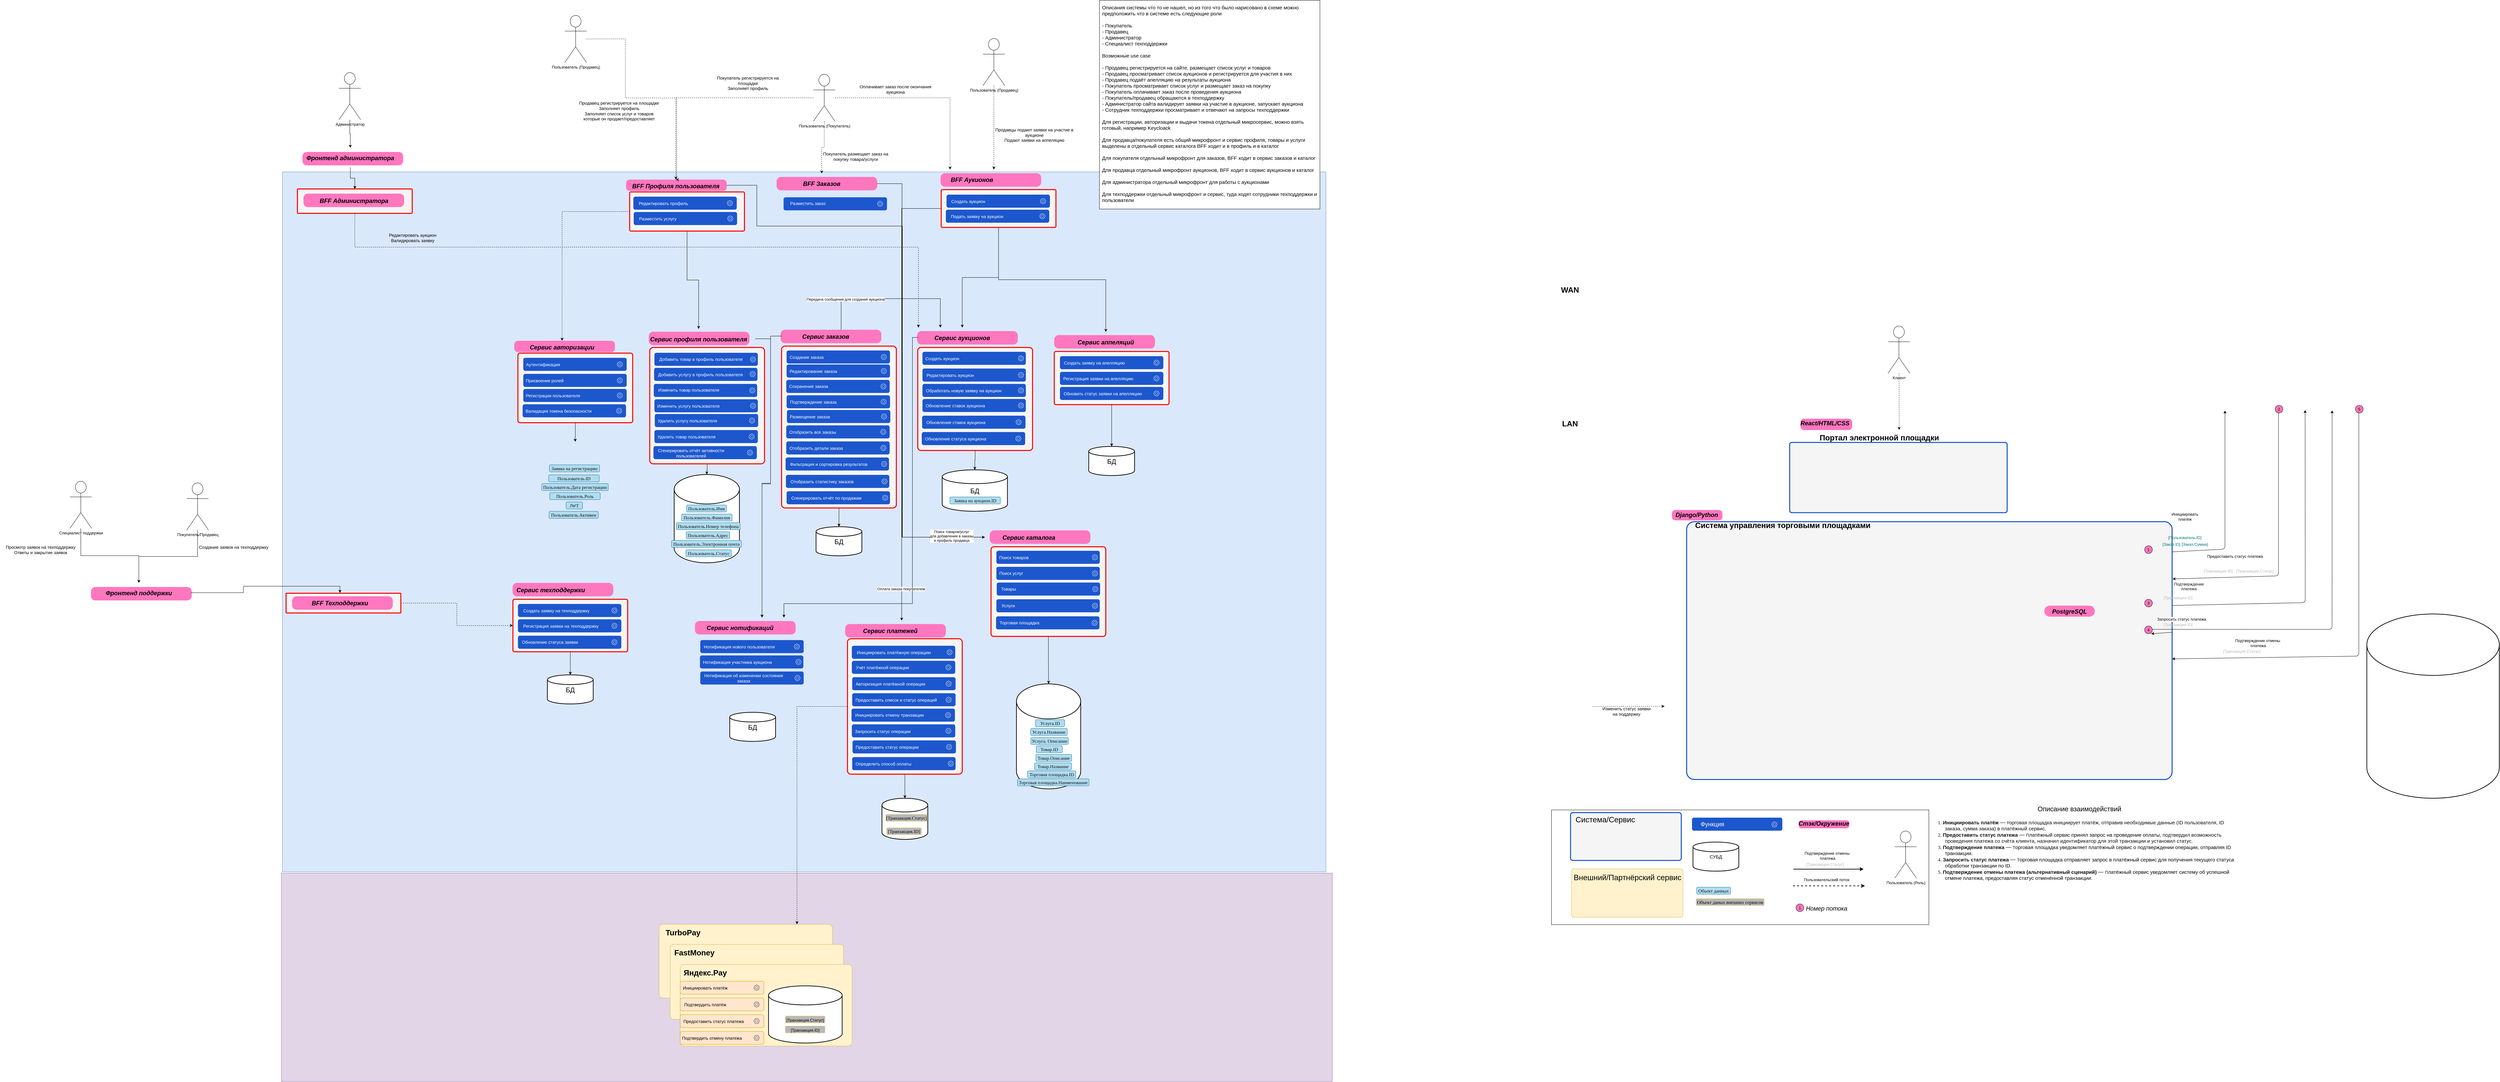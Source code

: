 <mxfile version="14.0.1" type="device"><diagram name="DF" id="BleSmaJVXqo2yb7Co1eL"><mxGraphModel dx="11355" dy="4380" grid="0" gridSize="10" guides="0" tooltips="0" connect="1" arrows="1" fold="1" page="0" pageScale="1" pageWidth="827" pageHeight="1169" math="0" shadow="0"><root><mxCell id="0"/><mxCell id="1" parent="0"/><mxCell id="OIn4T7Yr3_7tok1Rfq8D-275" style="edgeStyle=orthogonalEdgeStyle;rounded=0;orthogonalLoop=1;jettySize=auto;html=1;entryX=0.5;entryY=0;entryDx=0;entryDy=0;" edge="1" parent="1" source="OIn4T7Yr3_7tok1Rfq8D-226" target="OIn4T7Yr3_7tok1Rfq8D-92"><mxGeometry relative="1" as="geometry"/></mxCell><mxCell id="OIn4T7Yr3_7tok1Rfq8D-278" style="edgeStyle=orthogonalEdgeStyle;rounded=0;orthogonalLoop=1;jettySize=auto;html=1;entryX=0;entryY=0.25;entryDx=0;entryDy=0;" edge="1" parent="1" source="OIn4T7Yr3_7tok1Rfq8D-226" target="OIn4T7Yr3_7tok1Rfq8D-128"><mxGeometry relative="1" as="geometry"><Array as="points"><mxPoint x="-983" y="-830"/><mxPoint x="-983" y="260"/></Array></mxGeometry></mxCell><mxCell id="OIn4T7Yr3_7tok1Rfq8D-226" value="" style="rounded=1;whiteSpace=wrap;html=1;arcSize=3;movable=1;resizable=1;rotatable=1;deletable=1;editable=1;locked=0;connectable=1;fillColor=#f5f5f5;strokeWidth=3;fontColor=#333333;strokeColor=#FF0000;" vertex="1" parent="1"><mxGeometry x="-1367" y="-863" width="343" height="65" as="geometry"/></mxCell><mxCell id="OIn4T7Yr3_7tok1Rfq8D-193" value="" style="strokeWidth=2;html=1;shape=mxgraph.flowchart.database;whiteSpace=wrap;rounded=1;movable=1;resizable=1;rotatable=1;deletable=1;editable=1;locked=0;connectable=1;" vertex="1" parent="1"><mxGeometry x="-2085" y="-121" width="228.33" height="261" as="geometry"/></mxCell><mxCell id="OIn4T7Yr3_7tok1Rfq8D-125" style="edgeStyle=orthogonalEdgeStyle;rounded=0;orthogonalLoop=1;jettySize=auto;html=1;entryX=0.5;entryY=0;entryDx=0;entryDy=0;entryPerimeter=0;" edge="1" parent="1" source="OIn4T7Yr3_7tok1Rfq8D-64" target="OIn4T7Yr3_7tok1Rfq8D-124"><mxGeometry relative="1" as="geometry"/></mxCell><mxCell id="OIn4T7Yr3_7tok1Rfq8D-64" value="" style="rounded=1;whiteSpace=wrap;html=1;arcSize=3;movable=1;resizable=1;rotatable=1;deletable=1;editable=1;locked=0;connectable=1;fillColor=#f5f5f5;strokeWidth=3;fontColor=#333333;strokeColor=#FF0000;" vertex="1" parent="1"><mxGeometry x="-1612" y="458" width="343" height="161" as="geometry"/></mxCell><mxCell id="cKbgiC5qh_IXnBO1eU4K-99" value="" style="rounded=0;whiteSpace=wrap;html=1;fillColor=#dae8fc;strokeColor=#6c8ebf;" parent="1" vertex="1"><mxGeometry x="-2846" y="-928" width="3119" height="2093" as="geometry"/></mxCell><mxCell id="kQWFD41fJFxlXKQhT5sF-2" value="" style="group" parent="1" vertex="1" connectable="0"><mxGeometry x="1307" y="78" width="151" height="36" as="geometry"/></mxCell><mxCell id="cKbgiC5qh_IXnBO1eU4K-91" value="&lt;p style=&quot;margin: 0px 0px 0px 13px; text-indent: -13px; font-variant-numeric: normal; font-variant-east-asian: normal; font-variant-alternates: normal; font-kerning: auto; font-optical-sizing: auto; font-feature-settings: normal; font-variation-settings: normal; font-variant-position: normal; font-stretch: normal; font-size: 14px; line-height: normal; color: rgb(14, 14, 14); text-align: start;&quot; class=&quot;p1&quot;&gt;&lt;br&gt;&lt;/p&gt;" style="rounded=1;whiteSpace=wrap;html=1;fillColor=#FF77BF;strokeColor=none;arcSize=33;" parent="kQWFD41fJFxlXKQhT5sF-2" vertex="1"><mxGeometry y="5" width="151" height="31" as="geometry"/></mxCell><mxCell id="cKbgiC5qh_IXnBO1eU4K-92" value="&lt;font style=&quot;font-size: 18px;&quot;&gt;&lt;i&gt;Django/Python&lt;/i&gt;&lt;/font&gt;" style="text;html=1;align=center;verticalAlign=middle;whiteSpace=wrap;rounded=1;shadow=0;fontSize=23;fontStyle=1" parent="kQWFD41fJFxlXKQhT5sF-2" vertex="1"><mxGeometry x="30" width="89" height="36" as="geometry"/></mxCell><mxCell id="kQWFD41fJFxlXKQhT5sF-1" value="" style="group" parent="1" vertex="1" connectable="0"><mxGeometry x="1691" y="-203" width="155" height="49" as="geometry"/></mxCell><mxCell id="cKbgiC5qh_IXnBO1eU4K-166" value="&lt;p style=&quot;margin: 0px 0px 0px 13px; text-indent: -13px; font-variant-numeric: normal; font-variant-east-asian: normal; font-variant-alternates: normal; font-kerning: auto; font-optical-sizing: auto; font-feature-settings: normal; font-variation-settings: normal; font-variant-position: normal; font-stretch: normal; font-size: 14px; line-height: normal; color: rgb(14, 14, 14); text-align: start;&quot; class=&quot;p1&quot;&gt;&lt;br&gt;&lt;/p&gt;" style="rounded=1;whiteSpace=wrap;html=1;fillColor=#FF77BF;strokeColor=none;arcSize=33;" parent="kQWFD41fJFxlXKQhT5sF-1" vertex="1"><mxGeometry y="13" width="155" height="34" as="geometry"/></mxCell><mxCell id="cKbgiC5qh_IXnBO1eU4K-165" value="&lt;font style=&quot;font-size: 18px;&quot;&gt;&lt;i&gt;React/HTML/CSS&lt;/i&gt;&lt;/font&gt;" style="text;html=1;align=center;verticalAlign=middle;whiteSpace=wrap;rounded=1;shadow=0;fontSize=23;fontStyle=1" parent="kQWFD41fJFxlXKQhT5sF-1" vertex="1"><mxGeometry x="29" width="89" height="49" as="geometry"/></mxCell><mxCell id="cKbgiC5qh_IXnBO1eU4K-98" value="" style="rounded=0;whiteSpace=wrap;html=1;fillColor=#e1d5e7;strokeColor=#9673a6;movable=1;resizable=1;rotatable=1;deletable=1;editable=1;locked=0;connectable=1;" parent="1" vertex="1"><mxGeometry x="-2849" y="1169" width="3141" height="623" as="geometry"/></mxCell><mxCell id="D1CTnjmkYU0Mq4A9S6dc-23" value="" style="rounded=1;whiteSpace=wrap;html=1;arcSize=0;" parent="1" vertex="1"><mxGeometry x="947" y="980" width="1128" height="343" as="geometry"/></mxCell><mxCell id="aNh6FEuhw9lsT8rE3H5J-120" value="" style="rounded=1;whiteSpace=wrap;html=1;arcSize=3;movable=1;resizable=1;rotatable=1;deletable=1;editable=1;locked=0;connectable=1;fillColor=#f5f5f5;strokeColor=#1C57CD;strokeWidth=3;fontColor=#333333;" parent="1" vertex="1"><mxGeometry x="1351" y="118" width="1451" height="771" as="geometry"/></mxCell><mxCell id="aNh6FEuhw9lsT8rE3H5J-121" value="Система управления торговыми площадками" style="text;html=1;align=center;verticalAlign=middle;whiteSpace=wrap;rounded=1;shadow=0;fontSize=23;fontStyle=1" parent="1" vertex="1"><mxGeometry x="1364" y="104" width="549" height="49" as="geometry"/></mxCell><mxCell id="aNh6FEuhw9lsT8rE3H5J-60" value="" style="strokeWidth=2;html=1;shape=mxgraph.flowchart.database;whiteSpace=wrap;rounded=1;movable=1;resizable=1;rotatable=1;deletable=1;editable=1;locked=0;connectable=1;" parent="1" vertex="1"><mxGeometry x="3384" y="394" width="396" height="551" as="geometry"/></mxCell><mxCell id="cKbgiC5qh_IXnBO1eU4K-100" value="WAN" style="text;html=1;align=center;verticalAlign=middle;whiteSpace=wrap;rounded=1;shadow=0;fontSize=23;fontStyle=1" parent="1" vertex="1"><mxGeometry x="960" y="-600" width="85" height="49" as="geometry"/></mxCell><mxCell id="cKbgiC5qh_IXnBO1eU4K-101" value="LAN" style="text;html=1;align=center;verticalAlign=middle;whiteSpace=wrap;rounded=1;shadow=0;fontSize=23;fontStyle=1" parent="1" vertex="1"><mxGeometry x="960" y="-200" width="85" height="49" as="geometry"/></mxCell><mxCell id="cKbgiC5qh_IXnBO1eU4K-103" value="" style="endArrow=classic;html=1;rounded=1;curved=0;entryX=1.001;entryY=0.222;entryDx=0;entryDy=0;entryPerimeter=0;" parent="1" target="aNh6FEuhw9lsT8rE3H5J-120" edge="1"><mxGeometry width="50" height="50" relative="1" as="geometry"><mxPoint x="3120" y="-210" as="sourcePoint"/><mxPoint x="3090" y="-15" as="targetPoint"/><Array as="points"><mxPoint x="3120" y="280"/></Array></mxGeometry></mxCell><mxCell id="cKbgiC5qh_IXnBO1eU4K-104" value="&lt;p style=&quot;margin: 0px 0px 0px 21px; text-indent: -21px; font-variant-numeric: normal; font-variant-east-asian: normal; font-variant-alternates: normal; font-kerning: auto; font-optical-sizing: auto; font-feature-settings: normal; font-variation-settings: normal; font-variant-position: normal; font-stretch: normal; line-height: normal; color: rgb(14, 14, 14); text-align: start; text-wrap: wrap;&quot; class=&quot;p1&quot;&gt;&lt;font style=&quot;font-size: 12px;&quot; face=&quot;Helvetica&quot;&gt;Подтверждение платежа&lt;/font&gt;&lt;/p&gt;" style="edgeLabel;html=1;align=center;verticalAlign=middle;resizable=0;points=[];rounded=1;" parent="cKbgiC5qh_IXnBO1eU4K-103" vertex="1" connectable="0"><mxGeometry x="0.194" y="1" relative="1" as="geometry"><mxPoint x="-269" y="39" as="offset"/></mxGeometry></mxCell><mxCell id="cKbgiC5qh_IXnBO1eU4K-105" value="" style="endArrow=classic;html=1;rounded=1;exitX=1.001;exitY=0.325;exitDx=0;exitDy=0;exitPerimeter=0;curved=0;entryX=0.68;entryY=1.001;entryDx=0;entryDy=0;entryPerimeter=0;" parent="1" source="aNh6FEuhw9lsT8rE3H5J-120" edge="1"><mxGeometry width="50" height="50" relative="1" as="geometry"><mxPoint x="2900" y="486" as="sourcePoint"/><mxPoint x="3199.52" y="-215.756" as="targetPoint"/><Array as="points"><mxPoint x="3200" y="360"/></Array></mxGeometry></mxCell><mxCell id="cKbgiC5qh_IXnBO1eU4K-106" value="&lt;font style=&quot;font-size: 12px;&quot;&gt;Предоставить статус платежа&lt;/font&gt;" style="edgeLabel;html=1;align=center;verticalAlign=middle;resizable=0;points=[];rounded=1;" parent="cKbgiC5qh_IXnBO1eU4K-105" vertex="1" connectable="0"><mxGeometry x="0.194" y="1" relative="1" as="geometry"><mxPoint x="-209" y="46" as="offset"/></mxGeometry></mxCell><mxCell id="cKbgiC5qh_IXnBO1eU4K-107" value="" style="endArrow=classic;html=1;rounded=1;curved=0;entryX=1;entryY=0.532;entryDx=0;entryDy=0;entryPerimeter=0;" parent="1" target="aNh6FEuhw9lsT8rE3H5J-120" edge="1"><mxGeometry width="50" height="50" relative="1" as="geometry"><mxPoint x="3360" y="-210" as="sourcePoint"/><mxPoint x="2740" y="520" as="targetPoint"/><Array as="points"><mxPoint x="3360" y="520"/></Array></mxGeometry></mxCell><mxCell id="cKbgiC5qh_IXnBO1eU4K-108" value="&lt;font style=&quot;font-size: 12px;&quot;&gt;Подтверждение отмены&amp;nbsp;&lt;/font&gt;&lt;div&gt;&lt;font style=&quot;font-size: 12px;&quot;&gt;платежа&lt;/font&gt;&lt;/div&gt;" style="edgeLabel;html=1;align=center;verticalAlign=middle;resizable=0;points=[];rounded=1;" parent="cKbgiC5qh_IXnBO1eU4K-107" vertex="1" connectable="0"><mxGeometry x="0.194" y="1" relative="1" as="geometry"><mxPoint x="-262" y="-41" as="offset"/></mxGeometry></mxCell><mxCell id="cKbgiC5qh_IXnBO1eU4K-109" value="" style="endArrow=classic;html=1;rounded=1;exitX=1;exitY=0.117;exitDx=0;exitDy=0;exitPerimeter=0;curved=0;entryX=0.214;entryY=1.007;entryDx=0;entryDy=0;entryPerimeter=0;" parent="1" source="aNh6FEuhw9lsT8rE3H5J-120" edge="1"><mxGeometry width="50" height="50" relative="1" as="geometry"><mxPoint x="2610" y="206" as="sourcePoint"/><mxPoint x="2959.996" y="-214.292" as="targetPoint"/><Array as="points"><mxPoint x="2960" y="200"/></Array></mxGeometry></mxCell><mxCell id="cKbgiC5qh_IXnBO1eU4K-110" value="&lt;span style=&quot;text-wrap: wrap;&quot;&gt;&lt;font style=&quot;font-size: 12px;&quot;&gt;Инициировать платёж&lt;/font&gt;&lt;/span&gt;" style="edgeLabel;html=1;align=center;verticalAlign=middle;resizable=0;points=[];rounded=1;" parent="cKbgiC5qh_IXnBO1eU4K-109" vertex="1" connectable="0"><mxGeometry x="0.194" y="1" relative="1" as="geometry"><mxPoint x="-119" y="87" as="offset"/></mxGeometry></mxCell><mxCell id="cKbgiC5qh_IXnBO1eU4K-114" value="&lt;font style=&quot;font-size: 12px;&quot;&gt;[Транзакция.ID]&lt;/font&gt;" style="text;html=1;align=center;verticalAlign=middle;whiteSpace=wrap;rounded=1;fontSize=13;labelBackgroundColor=none;fontColor=#B8B8B8;" parent="1" vertex="1"><mxGeometry x="2890" y="250" width="100" height="30" as="geometry"/></mxCell><mxCell id="cKbgiC5qh_IXnBO1eU4K-120" value="&lt;font style=&quot;font-size: 12px;&quot;&gt;[Транзакция.Статус]&lt;/font&gt;" style="text;html=1;align=center;verticalAlign=middle;whiteSpace=wrap;rounded=1;fontSize=13;labelBackgroundColor=none;fontColor=#B8B8B8;" parent="1" vertex="1"><mxGeometry x="2970" y="250" width="160" height="30" as="geometry"/></mxCell><mxCell id="cKbgiC5qh_IXnBO1eU4K-121" value="&lt;font style=&quot;font-size: 12px;&quot;&gt;[Пользователь.ID]&lt;/font&gt;" style="text;html=1;align=center;verticalAlign=middle;whiteSpace=wrap;rounded=1;fontSize=13;labelBackgroundColor=none;fontColor=#007575;" parent="1" vertex="1"><mxGeometry x="2760" y="150" width="160" height="30" as="geometry"/></mxCell><mxCell id="cKbgiC5qh_IXnBO1eU4K-122" value="&lt;font style=&quot;font-size: 12px;&quot;&gt;[Заказ.ID]&lt;/font&gt;" style="text;html=1;align=center;verticalAlign=middle;whiteSpace=wrap;rounded=1;fontSize=13;labelBackgroundColor=none;fontColor=#007575;" parent="1" vertex="1"><mxGeometry x="2720" y="170" width="160" height="30" as="geometry"/></mxCell><mxCell id="cKbgiC5qh_IXnBO1eU4K-123" value="&lt;font style=&quot;font-size: 12px;&quot;&gt;[Заказ.Сумма]&lt;/font&gt;" style="text;html=1;align=center;verticalAlign=middle;whiteSpace=wrap;rounded=1;fontSize=13;labelBackgroundColor=none;fontColor=#007575;" parent="1" vertex="1"><mxGeometry x="2790" y="170" width="160" height="30" as="geometry"/></mxCell><mxCell id="cKbgiC5qh_IXnBO1eU4K-124" value="&lt;font style=&quot;font-size: 12px;&quot;&gt;[Транзакция.ID]&lt;/font&gt;" style="text;html=1;align=center;verticalAlign=middle;whiteSpace=wrap;rounded=1;fontSize=13;labelBackgroundColor=none;fontColor=#B8B8B8;" parent="1" vertex="1"><mxGeometry x="2770" y="330" width="100" height="30" as="geometry"/></mxCell><mxCell id="cKbgiC5qh_IXnBO1eU4K-125" value="" style="endArrow=classic;html=1;rounded=1;exitX=1;exitY=0.429;exitDx=0;exitDy=0;exitPerimeter=0;curved=0;entryX=0.837;entryY=1.005;entryDx=0;entryDy=0;entryPerimeter=0;" parent="1" source="cKbgiC5qh_IXnBO1eU4K-140" edge="1"><mxGeometry width="50" height="50" relative="1" as="geometry"><mxPoint x="2740" y="444" as="sourcePoint"/><mxPoint x="3280.218" y="-214.78" as="targetPoint"/><Array as="points"><mxPoint x="3280" y="440"/></Array></mxGeometry></mxCell><mxCell id="cKbgiC5qh_IXnBO1eU4K-169" value="&lt;font style=&quot;font-size: 12px;&quot;&gt;Запросить статус платежа&lt;/font&gt;" style="edgeLabel;html=1;align=center;verticalAlign=middle;resizable=0;points=[];rounded=1;" parent="cKbgiC5qh_IXnBO1eU4K-125" vertex="1" connectable="0"><mxGeometry x="-0.441" y="-1" relative="1" as="geometry"><mxPoint x="-246" y="-31" as="offset"/></mxGeometry></mxCell><mxCell id="cKbgiC5qh_IXnBO1eU4K-127" value="&lt;font style=&quot;font-size: 12px;&quot;&gt;[Транзакция.ID]&lt;/font&gt;" style="text;html=1;align=center;verticalAlign=middle;whiteSpace=wrap;rounded=1;fontSize=13;labelBackgroundColor=none;fontColor=#B8B8B8;" parent="1" vertex="1"><mxGeometry x="2770" y="410" width="100" height="30" as="geometry"/></mxCell><mxCell id="cKbgiC5qh_IXnBO1eU4K-128" value="&lt;font style=&quot;font-size: 12px;&quot;&gt;[Транзакция.Статус]&lt;/font&gt;" style="text;html=1;align=center;verticalAlign=middle;whiteSpace=wrap;rounded=1;fontSize=13;labelBackgroundColor=none;fontColor=#B8B8B8;" parent="1" vertex="1"><mxGeometry x="2930" y="490" width="160" height="30" as="geometry"/></mxCell><mxCell id="aNh6FEuhw9lsT8rE3H5J-66" value="1" style="ellipse;whiteSpace=wrap;html=1;aspect=fixed;rounded=1;fillColor=#FF77BF;" parent="1" vertex="1"><mxGeometry x="2720" y="190" width="23" height="23" as="geometry"/></mxCell><mxCell id="cKbgiC5qh_IXnBO1eU4K-138" value="2" style="ellipse;whiteSpace=wrap;html=1;aspect=fixed;rounded=1;fillColor=#FF77BF;" parent="1" vertex="1"><mxGeometry x="3110" y="-230" width="23" height="23" as="geometry"/></mxCell><mxCell id="cKbgiC5qh_IXnBO1eU4K-139" value="3" style="ellipse;whiteSpace=wrap;html=1;aspect=fixed;rounded=1;fillColor=#ff77bf;" parent="1" vertex="1"><mxGeometry x="2720" y="350" width="23" height="23" as="geometry"/></mxCell><mxCell id="cKbgiC5qh_IXnBO1eU4K-141" value="" style="endArrow=classic;html=1;rounded=1;exitX=1;exitY=0.429;exitDx=0;exitDy=0;exitPerimeter=0;curved=0;entryX=0.837;entryY=1.005;entryDx=0;entryDy=0;entryPerimeter=0;" parent="1" source="aNh6FEuhw9lsT8rE3H5J-120" target="cKbgiC5qh_IXnBO1eU4K-140" edge="1"><mxGeometry width="50" height="50" relative="1" as="geometry"><mxPoint x="2735" y="440" as="sourcePoint"/><mxPoint x="3280" y="-25" as="targetPoint"/><Array as="points"/></mxGeometry></mxCell><mxCell id="cKbgiC5qh_IXnBO1eU4K-140" value="4" style="ellipse;whiteSpace=wrap;html=1;aspect=fixed;rounded=1;fillColor=#FF77BF;" parent="1" vertex="1"><mxGeometry x="2720" y="430" width="23" height="23" as="geometry"/></mxCell><mxCell id="cKbgiC5qh_IXnBO1eU4K-143" value="5" style="ellipse;whiteSpace=wrap;html=1;aspect=fixed;rounded=1;fillColor=#FF77BF;" parent="1" vertex="1"><mxGeometry x="3350" y="-230" width="23" height="23" as="geometry"/></mxCell><mxCell id="OIn4T7Yr3_7tok1Rfq8D-325" style="edgeStyle=orthogonalEdgeStyle;rounded=0;orthogonalLoop=1;jettySize=auto;html=1;" edge="1" parent="1" source="cKbgiC5qh_IXnBO1eU4K-157" target="OIn4T7Yr3_7tok1Rfq8D-324"><mxGeometry relative="1" as="geometry"/></mxCell><mxCell id="cKbgiC5qh_IXnBO1eU4K-157" value="Специалист поддержки" style="shape=umlActor;verticalLabelPosition=bottom;verticalAlign=top;html=1;outlineConnect=0;rounded=1;" parent="1" vertex="1"><mxGeometry x="-3481" y="-3" width="65" height="141" as="geometry"/></mxCell><mxCell id="cKbgiC5qh_IXnBO1eU4K-160" value="" style="endArrow=classic;html=1;rounded=1;dashed=1;" parent="1" edge="1"><mxGeometry width="50" height="50" relative="1" as="geometry"><mxPoint x="1070" y="670.434" as="sourcePoint"/><mxPoint x="1285" y="670" as="targetPoint"/><Array as="points"/></mxGeometry></mxCell><mxCell id="cKbgiC5qh_IXnBO1eU4K-162" value="&lt;div&gt;Изменить статус заявки&lt;/div&gt;&lt;div&gt;на поддержку&lt;/div&gt;" style="text;html=1;align=center;verticalAlign=middle;whiteSpace=wrap;rounded=1;fontSize=13;" parent="1" vertex="1"><mxGeometry x="1050" y="670" width="243" height="30" as="geometry"/></mxCell><mxCell id="cKbgiC5qh_IXnBO1eU4K-164" value="Портал электронной площадки" style="text;html=1;align=center;verticalAlign=middle;whiteSpace=wrap;rounded=1;shadow=0;fontSize=23;fontStyle=1" parent="1" vertex="1"><mxGeometry x="1737" y="-158" width="380" height="49" as="geometry"/></mxCell><mxCell id="D1CTnjmkYU0Mq4A9S6dc-4" value="&lt;p style=&quot;margin: 0px 0px 0px 13px; text-indent: -13px; font-variant-numeric: normal; font-variant-east-asian: normal; font-variant-alternates: normal; font-kerning: auto; font-optical-sizing: auto; font-feature-settings: normal; font-variation-settings: normal; font-variant-position: normal; font-stretch: normal; font-size: 14px; line-height: normal; color: rgb(14, 14, 14); text-align: start;&quot; class=&quot;p1&quot;&gt;&lt;font face=&quot;Times New Roman&quot;&gt;Объект данных&lt;/font&gt;&lt;/p&gt;" style="rounded=1;whiteSpace=wrap;html=1;fillColor=#b1ddf0;strokeColor=#10739e;" parent="1" vertex="1"><mxGeometry x="1381" y="1211" width="101" height="21" as="geometry"/></mxCell><mxCell id="D1CTnjmkYU0Mq4A9S6dc-11" value="&lt;font style=&quot;font-size: 14px;&quot;&gt;СУБД&lt;/font&gt;" style="strokeWidth=2;html=1;shape=mxgraph.flowchart.database;whiteSpace=wrap;rounded=1;movable=1;resizable=1;rotatable=1;deletable=1;editable=1;locked=0;connectable=1;" parent="1" vertex="1"><mxGeometry x="1370" y="1076" width="137" height="87" as="geometry"/></mxCell><mxCell id="D1CTnjmkYU0Mq4A9S6dc-14" value="Пользователь (Роль)" style="shape=umlActor;verticalLabelPosition=bottom;verticalAlign=top;html=1;outlineConnect=0;rounded=1;" parent="1" vertex="1"><mxGeometry x="1973" y="1043" width="65" height="141" as="geometry"/></mxCell><mxCell id="D1CTnjmkYU0Mq4A9S6dc-16" value="&lt;p style=&quot;margin: 0px 0px 0px 13px; text-indent: -13px; font-variant-numeric: normal; font-variant-east-asian: normal; font-variant-alternates: normal; font-kerning: auto; font-optical-sizing: auto; font-feature-settings: normal; font-variation-settings: normal; font-variant-position: normal; font-stretch: normal; line-height: normal; text-align: start;&quot; class=&quot;p1&quot;&gt;&lt;span style=&quot;text-align: center; text-indent: 0px;&quot;&gt;&lt;font style=&quot;font-size: 14px;&quot; face=&quot;Times New Roman&quot;&gt;Объект даных внешних сервисов&lt;/font&gt;&lt;/span&gt;&lt;br&gt;&lt;/p&gt;" style="rounded=1;whiteSpace=wrap;html=1;fillColor=#B8B8B8;strokeColor=#FFD966;" parent="1" vertex="1"><mxGeometry x="1379" y="1245" width="204" height="21" as="geometry"/></mxCell><mxCell id="D1CTnjmkYU0Mq4A9S6dc-17" value="" style="endArrow=classic;html=1;rounded=1;curved=0;strokeWidth=2;" parent="1" edge="1"><mxGeometry width="50" height="50" relative="1" as="geometry"><mxPoint x="1670" y="1157" as="sourcePoint"/><mxPoint x="1880" y="1157" as="targetPoint"/><Array as="points"><mxPoint x="1670" y="1157"/></Array></mxGeometry></mxCell><mxCell id="D1CTnjmkYU0Mq4A9S6dc-18" value="&lt;font style=&quot;font-size: 12px;&quot;&gt;Подтверждение отмены&amp;nbsp;&lt;/font&gt;&lt;div&gt;&lt;font style=&quot;font-size: 12px;&quot;&gt;платежа&lt;/font&gt;&lt;/div&gt;" style="edgeLabel;html=1;align=center;verticalAlign=middle;resizable=0;points=[];rounded=1;" parent="D1CTnjmkYU0Mq4A9S6dc-17" vertex="1" connectable="0"><mxGeometry x="0.194" y="1" relative="1" as="geometry"><mxPoint x="-24" y="-39" as="offset"/></mxGeometry></mxCell><mxCell id="D1CTnjmkYU0Mq4A9S6dc-19" value="&lt;font style=&quot;font-size: 12px;&quot;&gt;[Транзакция.Статус]&lt;/font&gt;" style="text;html=1;align=center;verticalAlign=middle;whiteSpace=wrap;rounded=1;fontSize=13;labelBackgroundColor=none;fontColor=#B8B8B8;" parent="1" vertex="1"><mxGeometry x="1685" y="1127" width="160" height="30" as="geometry"/></mxCell><mxCell id="D1CTnjmkYU0Mq4A9S6dc-20" value="" style="endArrow=classic;html=1;rounded=1;dashed=1;strokeWidth=2;" parent="1" edge="1"><mxGeometry width="50" height="50" relative="1" as="geometry"><mxPoint x="1669" y="1207" as="sourcePoint"/><mxPoint x="1884" y="1207" as="targetPoint"/><Array as="points"/></mxGeometry></mxCell><mxCell id="D1CTnjmkYU0Mq4A9S6dc-21" value="&lt;span style=&quot;font-size: 12px;&quot;&gt;Пользовательский поток&lt;/span&gt;" style="edgeLabel;html=1;align=center;verticalAlign=middle;resizable=0;points=[];rounded=1;" parent="1" vertex="1" connectable="0"><mxGeometry x="1770.995" y="1236" as="geometry"><mxPoint x="-2" y="-47" as="offset"/></mxGeometry></mxCell><mxCell id="Tz6aEU4ManMyac2rpAqn-4" value="Клиент" style="shape=umlActor;verticalLabelPosition=bottom;verticalAlign=top;html=1;outlineConnect=0;rounded=1;" parent="1" vertex="1"><mxGeometry x="1953" y="-467" width="65" height="141" as="geometry"/></mxCell><mxCell id="Tz6aEU4ManMyac2rpAqn-10" value="" style="endArrow=classic;html=1;rounded=1;dashed=1;entryX=0.727;entryY=0.031;entryDx=0;entryDy=0;entryPerimeter=0;fontSize=12;" parent="1" source="Tz6aEU4ManMyac2rpAqn-4" edge="1"><mxGeometry width="50" height="50" relative="1" as="geometry"><mxPoint x="1985" y="-420" as="sourcePoint"/><mxPoint x="1986.26" y="-156.481" as="targetPoint"/><Array as="points"/></mxGeometry></mxCell><mxCell id="jEkXnfsxQ-_I6rloK0n_-4" value="1" style="ellipse;whiteSpace=wrap;html=1;aspect=fixed;rounded=1;fillColor=#FF77BF;" parent="1" vertex="1"><mxGeometry x="1678" y="1261" width="23" height="23" as="geometry"/></mxCell><mxCell id="jEkXnfsxQ-_I6rloK0n_-9" value="&lt;span style=&quot;font-size: 18px;&quot;&gt;&lt;i&gt;Номер потока&lt;/i&gt;&lt;/span&gt;" style="text;html=1;align=center;verticalAlign=middle;whiteSpace=wrap;rounded=1;shadow=0;fontSize=23;fontStyle=0" parent="1" vertex="1"><mxGeometry x="1689" y="1248" width="161" height="49" as="geometry"/></mxCell><mxCell id="d3r_7VUgfL_-Ddzbqp2A-3" value="&lt;h1 style=&quot;margin-top: 0px; font-size: 15px;&quot;&gt;&lt;p class=&quot;p1&quot; style=&quot;margin: 0px 0px 0px 21px; text-indent: -21px; font-variant-numeric: normal; font-variant-east-asian: normal; font-variant-alternates: normal; font-kerning: auto; font-optical-sizing: auto; font-feature-settings: normal; font-variation-settings: normal; font-variant-position: normal; font-stretch: normal; font-size: 15px; line-height: normal; color: rgb(14, 14, 14);&quot;&gt;&lt;span class=&quot;s1&quot; style=&quot;font-weight: 400; font-variant-numeric: normal; font-variant-east-asian: normal; font-variant-alternates: normal; font-kerning: auto; font-optical-sizing: auto; font-feature-settings: normal; font-variation-settings: normal; font-variant-position: normal; font-stretch: normal; line-height: normal; font-family: &amp;quot;Times New Roman&amp;quot;; font-size: 15px;&quot;&gt;1.&amp;nbsp;&lt;/span&gt;&lt;b style=&quot;font-size: 15px;&quot;&gt;Инициировать платёж&lt;/b&gt;&lt;b style=&quot;font-weight: 400; font-size: 15px;&quot;&gt;&amp;nbsp;&lt;/b&gt;&lt;span style=&quot;background-color: initial; color: rgb(51, 51, 51); font-family: &amp;quot;YS Text&amp;quot;, -apple-system, BlinkMacSystemFont, Arial, Helvetica, sans-serif; font-size: 16px; font-weight: 400;&quot;&gt;—&lt;/span&gt;&lt;span style=&quot;background-color: initial; color: rgb(0, 0, 0); font-weight: normal;&quot;&gt;&amp;nbsp;т&lt;/span&gt;&lt;span style=&quot;background-color: initial; font-weight: 400;&quot;&gt;орговая площадка инициирует платёж, отправив необходимые данные (ID пользователя, ID заказа, сумма заказа) в платёжный сервис.&lt;/span&gt;&lt;/p&gt;&lt;p class=&quot;p1&quot; style=&quot;margin: 0px 0px 0px 21px; text-indent: -21px; font-variant-numeric: normal; font-variant-east-asian: normal; font-variant-alternates: normal; font-kerning: auto; font-optical-sizing: auto; font-feature-settings: normal; font-variation-settings: normal; font-variant-position: normal; font-weight: 400; font-stretch: normal; font-size: 15px; line-height: normal; color: rgb(14, 14, 14);&quot;&gt;&lt;span class=&quot;s1&quot; style=&quot;font-variant-numeric: normal; font-variant-east-asian: normal; font-variant-alternates: normal; font-kerning: auto; font-optical-sizing: auto; font-feature-settings: normal; font-variation-settings: normal; font-variant-position: normal; font-stretch: normal; line-height: normal; font-family: &amp;quot;Times New Roman&amp;quot;; font-size: 15px;&quot;&gt;2.&amp;nbsp;&lt;/span&gt;&lt;b style=&quot;font-size: 15px;&quot;&gt;Предоставить статус платежа&amp;nbsp;&lt;/b&gt;&lt;span style=&quot;background-color: initial; color: rgb(51, 51, 51); font-family: &amp;quot;YS Text&amp;quot;, -apple-system, BlinkMacSystemFont, Arial, Helvetica, sans-serif; font-size: 16px;&quot;&gt;— п&lt;/span&gt;&lt;span style=&quot;background-color: initial; color: rgb(0, 0, 0);&quot;&gt;латё&lt;/span&gt;&lt;span style=&quot;background-color: initial; color: rgb(0, 0, 0);&quot;&gt;жный сервис принял запрос на проведение оплаты,&lt;/span&gt;&lt;span style=&quot;background-color: initial;&quot; class=&quot;Apple-converted-space&quot;&gt;&amp;nbsp;&lt;/span&gt;&lt;span style=&quot;background-color: initial;&quot;&gt;подтвердил возможность проведения платежа со счёта клиента, назначил идентификатор для этой транзакции и установил статус.&lt;/span&gt;&lt;/p&gt;&lt;p class=&quot;p1&quot; style=&quot;margin: 0px 0px 0px 21px; text-indent: -21px; font-variant-numeric: normal; font-variant-east-asian: normal; font-variant-alternates: normal; font-kerning: auto; font-optical-sizing: auto; font-feature-settings: normal; font-variation-settings: normal; font-variant-position: normal; font-weight: 400; font-stretch: normal; font-size: 15px; line-height: normal; color: rgb(14, 14, 14);&quot;&gt;&lt;span class=&quot;s1&quot; style=&quot;font-variant-numeric: normal; font-variant-east-asian: normal; font-variant-alternates: normal; font-kerning: auto; font-optical-sizing: auto; font-feature-settings: normal; font-variation-settings: normal; font-variant-position: normal; font-stretch: normal; line-height: normal; font-family: &amp;quot;Times New Roman&amp;quot;; font-size: 15px;&quot;&gt;3.&amp;nbsp;&lt;/span&gt;&lt;b style=&quot;font-size: 15px;&quot;&gt;Подтверждение платежа&amp;nbsp;&lt;/b&gt;&lt;span style=&quot;background-color: initial; color: rgb(51, 51, 51); font-family: &amp;quot;YS Text&amp;quot;, -apple-system, BlinkMacSystemFont, Arial, Helvetica, sans-serif; font-size: 16px;&quot;&gt;— т&lt;/span&gt;&lt;span style=&quot;background-color: initial; color: rgb(0, 0, 0);&quot;&gt;орговая площадка уведомляет платёжный сервис о подтверждении операции, отправляя ID транзакции.&lt;/span&gt;&lt;/p&gt;&lt;p class=&quot;p1&quot; style=&quot;margin: 0px 0px 0px 21px; text-indent: -21px; font-variant-numeric: normal; font-variant-east-asian: normal; font-variant-alternates: normal; font-kerning: auto; font-optical-sizing: auto; font-feature-settings: normal; font-variation-settings: normal; font-variant-position: normal; font-weight: 400; font-stretch: normal; font-size: 15px; line-height: normal; color: rgb(14, 14, 14);&quot;&gt;&lt;span class=&quot;s1&quot; style=&quot;font-variant-numeric: normal; font-variant-east-asian: normal; font-variant-alternates: normal; font-kerning: auto; font-optical-sizing: auto; font-feature-settings: normal; font-variation-settings: normal; font-variant-position: normal; font-stretch: normal; line-height: normal; font-family: &amp;quot;Times New Roman&amp;quot;; font-size: 15px;&quot;&gt;4.&amp;nbsp;&lt;/span&gt;&lt;b style=&quot;font-size: 15px;&quot;&gt;Запросить статус платежа&lt;/b&gt;&amp;nbsp;&lt;span style=&quot;background-color: initial; color: rgb(51, 51, 51); font-family: &amp;quot;YS Text&amp;quot;, -apple-system, BlinkMacSystemFont, Arial, Helvetica, sans-serif; font-size: 16px;&quot;&gt;— т&lt;/span&gt;&lt;span style=&quot;background-color: initial; color: rgb(0, 0, 0);&quot;&gt;орговая площадка отправляет запрос в платёжный сервис для получения текущего статуса обработки транзакции по ID.&lt;/span&gt;&lt;/p&gt;&lt;p class=&quot;p1&quot; style=&quot;margin: 0px 0px 0px 21px; text-indent: -21px; font-variant-numeric: normal; font-variant-east-asian: normal; font-variant-alternates: normal; font-kerning: auto; font-optical-sizing: auto; font-feature-settings: normal; font-variation-settings: normal; font-variant-position: normal; font-weight: 400; font-stretch: normal; font-size: 15px; line-height: normal; color: rgb(14, 14, 14);&quot;&gt;&lt;span class=&quot;s1&quot; style=&quot;font-variant-numeric: normal; font-variant-east-asian: normal; font-variant-alternates: normal; font-kerning: auto; font-optical-sizing: auto; font-feature-settings: normal; font-variation-settings: normal; font-variant-position: normal; font-stretch: normal; line-height: normal; font-family: &amp;quot;Times New Roman&amp;quot;; font-size: 15px;&quot;&gt;5.&amp;nbsp;&lt;/span&gt;&lt;b style=&quot;font-size: 15px;&quot;&gt;Подтверждение отмены платежа (альтернативный сценарий)&amp;nbsp;&lt;/b&gt;&lt;span style=&quot;background-color: initial; color: rgb(51, 51, 51); font-family: &amp;quot;YS Text&amp;quot;, -apple-system, BlinkMacSystemFont, Arial, Helvetica, sans-serif; font-size: 16px;&quot;&gt;— п&lt;/span&gt;&lt;span style=&quot;background-color: initial; color: rgb(0, 0, 0);&quot;&gt;латёжный сервис уведомляет систему об успешной отмене платежа, предоставляя статус отменённой транзакции.&lt;/span&gt;&lt;/p&gt;&lt;/h1&gt;" style="text;html=1;whiteSpace=wrap;overflow=hidden;rounded=0;fontSize=15;" parent="1" vertex="1"><mxGeometry x="2100" y="1000" width="904" height="189" as="geometry"/></mxCell><mxCell id="ro2GFgqDV0QlA6Vm-lQV-1" value="&lt;font style=&quot;font-size: 20px;&quot;&gt;Описание взаимодействий&lt;/font&gt;" style="text;html=1;align=center;verticalAlign=middle;whiteSpace=wrap;rounded=0;" parent="1" vertex="1"><mxGeometry x="2370" y="961" width="310" height="30" as="geometry"/></mxCell><mxCell id="2AGFnVR7y4NEZtL3Teil-1" value="" style="group" parent="1" vertex="1" connectable="0"><mxGeometry x="110" y="-999" width="340" height="189" as="geometry"/></mxCell><mxCell id="BZBJQn5B5M7l6MrAMs_o-1" value="" style="group" parent="1" vertex="1" connectable="0"><mxGeometry x="1680" y="-100" width="629" height="191" as="geometry"/></mxCell><mxCell id="BZBJQn5B5M7l6MrAMs_o-53" value="" style="group" parent="BZBJQn5B5M7l6MrAMs_o-1" vertex="1" connectable="0"><mxGeometry width="629" height="191" as="geometry"/></mxCell><mxCell id="cKbgiC5qh_IXnBO1eU4K-175" value="" style="rounded=1;whiteSpace=wrap;html=1;fillColor=#1C57CD;strokeColor=none;" parent="BZBJQn5B5M7l6MrAMs_o-53" vertex="1"><mxGeometry width="309" height="39" as="geometry"/></mxCell><mxCell id="cKbgiC5qh_IXnBO1eU4K-176" value="" style="sketch=0;outlineConnect=0;fontColor=#FFFFFF;gradientColor=none;fillColor=#FFFFFF;strokeColor=none;dashed=0;verticalLabelPosition=bottom;verticalAlign=top;align=center;html=1;fontSize=12;fontStyle=0;aspect=fixed;pointerEvents=1;shape=mxgraph.aws4.gear;rounded=1;" parent="BZBJQn5B5M7l6MrAMs_o-53" vertex="1"><mxGeometry x="280" y="11" width="17" height="17" as="geometry"/></mxCell><mxCell id="cKbgiC5qh_IXnBO1eU4K-177" value="Зарегистрироваться на площадке" style="text;html=1;align=center;verticalAlign=middle;whiteSpace=wrap;rounded=1;fontSize=13;fontColor=#FFFFFF;" parent="BZBJQn5B5M7l6MrAMs_o-53" vertex="1"><mxGeometry x="9" y="4.5" width="218" height="30" as="geometry"/></mxCell><mxCell id="cKbgiC5qh_IXnBO1eU4K-163" value="" style="rounded=1;whiteSpace=wrap;html=1;arcSize=3;fillColor=#f5f5f5;strokeColor=#1C57CD;strokeWidth=3;align=center;verticalAlign=middle;fontFamily=Helvetica;fontSize=12;fontColor=#333333;resizable=1;" parent="BZBJQn5B5M7l6MrAMs_o-53" vertex="1"><mxGeometry x="-21" y="-19" width="650" height="210" as="geometry"/></mxCell><mxCell id="BZBJQn5B5M7l6MrAMs_o-3" value="" style="group" parent="1" vertex="1" connectable="0"><mxGeometry x="-1348" y="-852" width="309" height="39" as="geometry"/></mxCell><mxCell id="BZBJQn5B5M7l6MrAMs_o-55" value="" style="group" parent="BZBJQn5B5M7l6MrAMs_o-3" vertex="1" connectable="0"><mxGeometry width="309" height="39" as="geometry"/></mxCell><mxCell id="cKbgiC5qh_IXnBO1eU4K-181" value="" style="rounded=1;whiteSpace=wrap;html=1;fillColor=#1C57CD;strokeColor=none;" parent="BZBJQn5B5M7l6MrAMs_o-55" vertex="1"><mxGeometry width="309" height="39" as="geometry"/></mxCell><mxCell id="cKbgiC5qh_IXnBO1eU4K-182" value="" style="sketch=0;outlineConnect=0;fontColor=#FFFFFF;gradientColor=none;fillColor=#FFFFFF;strokeColor=none;dashed=0;verticalLabelPosition=bottom;verticalAlign=top;align=center;html=1;fontSize=12;fontStyle=0;aspect=fixed;pointerEvents=1;shape=mxgraph.aws4.gear;rounded=1;" parent="BZBJQn5B5M7l6MrAMs_o-55" vertex="1"><mxGeometry x="280" y="11" width="17" height="17" as="geometry"/></mxCell><mxCell id="cKbgiC5qh_IXnBO1eU4K-183" value="Разместить заказ" style="text;html=1;align=center;verticalAlign=middle;whiteSpace=wrap;rounded=1;fontSize=13;fontColor=#FFFFFF;" parent="BZBJQn5B5M7l6MrAMs_o-55" vertex="1"><mxGeometry x="14" y="3" width="117" height="30" as="geometry"/></mxCell><mxCell id="ISwjRsLXD4yoOcMXPSiY-5" value="" style="group" parent="1" vertex="1" connectable="0"><mxGeometry x="2420" y="360" width="151" height="49" as="geometry"/></mxCell><mxCell id="cKbgiC5qh_IXnBO1eU4K-93" value="&lt;p style=&quot;margin: 0px 0px 0px 13px; text-indent: -13px; font-variant-numeric: normal; font-variant-east-asian: normal; font-variant-alternates: normal; font-kerning: auto; font-optical-sizing: auto; font-feature-settings: normal; font-variation-settings: normal; font-variant-position: normal; font-stretch: normal; font-size: 14px; line-height: normal; color: rgb(14, 14, 14); text-align: start;&quot; class=&quot;p1&quot;&gt;&lt;br&gt;&lt;/p&gt;" style="rounded=1;whiteSpace=wrap;html=1;fillColor=#FF77BF;strokeColor=none;arcSize=50;" parent="ISwjRsLXD4yoOcMXPSiY-5" vertex="1"><mxGeometry y="9" width="151" height="33" as="geometry"/></mxCell><mxCell id="cKbgiC5qh_IXnBO1eU4K-94" value="&lt;font style=&quot;font-size: 18px;&quot;&gt;&lt;i&gt;PostgreSQL&lt;/i&gt;&lt;/font&gt;" style="text;html=1;align=center;verticalAlign=middle;whiteSpace=wrap;rounded=1;shadow=0;fontSize=23;fontStyle=1" parent="ISwjRsLXD4yoOcMXPSiY-5" vertex="1"><mxGeometry x="31" width="89" height="49" as="geometry"/></mxCell><mxCell id="ISwjRsLXD4yoOcMXPSiY-11" value="" style="group" parent="1" vertex="1" connectable="0"><mxGeometry x="1367" y="1003" width="270" height="39" as="geometry"/></mxCell><mxCell id="D1CTnjmkYU0Mq4A9S6dc-1" value="" style="rounded=1;whiteSpace=wrap;html=1;strokeColor=none;fillColor=#1C57CD;" parent="ISwjRsLXD4yoOcMXPSiY-11" vertex="1"><mxGeometry width="270" height="39" as="geometry"/></mxCell><mxCell id="D1CTnjmkYU0Mq4A9S6dc-2" value="" style="sketch=0;outlineConnect=0;fontColor=#FFFFFF;gradientColor=none;fillColor=#FFFFFF;strokeColor=none;dashed=0;verticalLabelPosition=bottom;verticalAlign=top;align=center;html=1;fontSize=12;fontStyle=0;aspect=fixed;pointerEvents=1;shape=mxgraph.aws4.gear;rounded=1;" parent="ISwjRsLXD4yoOcMXPSiY-11" vertex="1"><mxGeometry x="238" y="12" width="17" height="17" as="geometry"/></mxCell><mxCell id="D1CTnjmkYU0Mq4A9S6dc-3" value="&lt;font style=&quot;font-size: 18px;&quot;&gt;Функция&lt;/font&gt;" style="text;html=1;align=center;verticalAlign=middle;whiteSpace=wrap;rounded=1;fontSize=13;fontColor=#FFFFFF;" parent="ISwjRsLXD4yoOcMXPSiY-11" vertex="1"><mxGeometry x="22" y="5" width="78" height="30" as="geometry"/></mxCell><mxCell id="ISwjRsLXD4yoOcMXPSiY-12" value="" style="group" parent="1" vertex="1" connectable="0"><mxGeometry x="1683" y="1010" width="157" height="25" as="geometry"/></mxCell><mxCell id="D1CTnjmkYU0Mq4A9S6dc-12" value="&lt;p style=&quot;margin: 0px 0px 0px 13px; text-indent: -13px; font-variant-numeric: normal; font-variant-east-asian: normal; font-variant-alternates: normal; font-kerning: auto; font-optical-sizing: auto; font-feature-settings: normal; font-variation-settings: normal; font-variant-position: normal; font-stretch: normal; font-size: 14px; line-height: normal; color: rgb(14, 14, 14); text-align: start;&quot; class=&quot;p1&quot;&gt;&lt;br&gt;&lt;/p&gt;" style="rounded=1;whiteSpace=wrap;html=1;fillColor=#FF77BF;strokeColor=none;arcSize=33;" parent="ISwjRsLXD4yoOcMXPSiY-12" vertex="1"><mxGeometry x="3" y="1" width="151" height="24" as="geometry"/></mxCell><mxCell id="D1CTnjmkYU0Mq4A9S6dc-13" value="&lt;span style=&quot;font-size: 18px;&quot;&gt;&lt;i&gt;Стэк/Окружение&lt;/i&gt;&lt;/span&gt;" style="text;html=1;align=center;verticalAlign=middle;whiteSpace=wrap;rounded=1;shadow=0;fontSize=23;fontStyle=1" parent="ISwjRsLXD4yoOcMXPSiY-12" vertex="1"><mxGeometry width="157" height="17" as="geometry"/></mxCell><mxCell id="ISwjRsLXD4yoOcMXPSiY-13" value="" style="group" parent="1" vertex="1" connectable="0"><mxGeometry x="1007" y="1156" width="333" height="145" as="geometry"/></mxCell><mxCell id="D1CTnjmkYU0Mq4A9S6dc-9" value="" style="rounded=1;whiteSpace=wrap;html=1;arcSize=5;fillColor=#fff2cc;strokeColor=#d6b656;" parent="ISwjRsLXD4yoOcMXPSiY-13" vertex="1"><mxGeometry width="333" height="145" as="geometry"/></mxCell><mxCell id="D1CTnjmkYU0Mq4A9S6dc-10" value="&lt;span style=&quot;font-weight: normal;&quot;&gt;Внешний/Партнёрский сервис&lt;/span&gt;" style="text;html=1;align=center;verticalAlign=middle;whiteSpace=wrap;rounded=1;shadow=0;fontSize=23;fontStyle=1" parent="ISwjRsLXD4yoOcMXPSiY-13" vertex="1"><mxGeometry x="2" y="1" width="331" height="49" as="geometry"/></mxCell><mxCell id="ISwjRsLXD4yoOcMXPSiY-14" value="" style="group" parent="1" vertex="1" connectable="0"><mxGeometry x="1004" y="988" width="331" height="143" as="geometry"/></mxCell><mxCell id="D1CTnjmkYU0Mq4A9S6dc-5" value="" style="rounded=1;whiteSpace=wrap;html=1;arcSize=5;fillColor=#f5f5f5;strokeColor=#1C57CD;strokeWidth=3;" parent="ISwjRsLXD4yoOcMXPSiY-14" vertex="1"><mxGeometry width="331" height="143" as="geometry"/></mxCell><mxCell id="D1CTnjmkYU0Mq4A9S6dc-6" value="&lt;font style=&quot;font-size: 23px;&quot;&gt;Система/Сервис&lt;/font&gt;" style="text;html=1;align=center;verticalAlign=middle;whiteSpace=wrap;rounded=1;fontSize=13;" parent="ISwjRsLXD4yoOcMXPSiY-14" vertex="1"><mxGeometry x="1" y="6" width="206" height="30" as="geometry"/></mxCell><mxCell id="OIn4T7Yr3_7tok1Rfq8D-22" value="" style="group" vertex="1" connectable="0" parent="1"><mxGeometry x="-1157" y="468" width="343" height="419" as="geometry"/></mxCell><mxCell id="OIn4T7Yr3_7tok1Rfq8D-21" value="" style="rounded=1;whiteSpace=wrap;html=1;arcSize=3;movable=1;resizable=1;rotatable=1;deletable=1;editable=1;locked=0;connectable=1;fillColor=#f5f5f5;strokeWidth=3;fontColor=#333333;strokeColor=#FF0000;" vertex="1" parent="OIn4T7Yr3_7tok1Rfq8D-22"><mxGeometry width="343" height="405" as="geometry"/></mxCell><mxCell id="OIn4T7Yr3_7tok1Rfq8D-20" value="" style="group" vertex="1" connectable="0" parent="OIn4T7Yr3_7tok1Rfq8D-22"><mxGeometry x="7" y="21" width="336" height="398" as="geometry"/></mxCell><mxCell id="BZBJQn5B5M7l6MrAMs_o-46" value="" style="group" parent="OIn4T7Yr3_7tok1Rfq8D-20" vertex="1" connectable="0"><mxGeometry x="8" y="283" width="309" height="39" as="geometry"/></mxCell><mxCell id="Tz6aEU4ManMyac2rpAqn-130" value="" style="rounded=1;whiteSpace=wrap;html=1;fillColor=#1C57CD;strokeColor=none;" parent="BZBJQn5B5M7l6MrAMs_o-46" vertex="1"><mxGeometry width="309" height="39" as="geometry"/></mxCell><mxCell id="Tz6aEU4ManMyac2rpAqn-131" value="" style="sketch=0;outlineConnect=0;fontColor=#232F3E;gradientColor=none;fillColor=#FFFFFF;strokeColor=none;dashed=0;verticalLabelPosition=bottom;verticalAlign=top;align=center;html=1;fontSize=12;fontStyle=0;aspect=fixed;pointerEvents=1;shape=mxgraph.aws4.gear;rounded=1;" parent="BZBJQn5B5M7l6MrAMs_o-46" vertex="1"><mxGeometry x="280" y="11" width="17" height="17" as="geometry"/></mxCell><mxCell id="Tz6aEU4ManMyac2rpAqn-132" value="Предоставить статус операции" style="text;html=1;align=center;verticalAlign=middle;whiteSpace=wrap;rounded=1;fontSize=13;fontColor=#FFFFFF;strokeColor=none;" parent="BZBJQn5B5M7l6MrAMs_o-46" vertex="1"><mxGeometry y="4.5" width="207" height="30" as="geometry"/></mxCell><mxCell id="BZBJQn5B5M7l6MrAMs_o-48" value="" style="group" parent="OIn4T7Yr3_7tok1Rfq8D-20" vertex="1" connectable="0"><mxGeometry x="5" y="188" width="309" height="39" as="geometry"/></mxCell><mxCell id="Tz6aEU4ManMyac2rpAqn-124" value="" style="rounded=1;whiteSpace=wrap;html=1;fillColor=#1C57CD;strokeColor=none;" parent="BZBJQn5B5M7l6MrAMs_o-48" vertex="1"><mxGeometry width="309" height="39" as="geometry"/></mxCell><mxCell id="Tz6aEU4ManMyac2rpAqn-125" value="" style="sketch=0;outlineConnect=0;fontColor=#232F3E;gradientColor=none;fillColor=#FFFFFF;strokeColor=none;dashed=0;verticalLabelPosition=bottom;verticalAlign=top;align=center;html=1;fontSize=12;fontStyle=0;aspect=fixed;pointerEvents=1;shape=mxgraph.aws4.gear;rounded=1;" parent="BZBJQn5B5M7l6MrAMs_o-48" vertex="1"><mxGeometry x="280" y="11" width="17" height="17" as="geometry"/></mxCell><mxCell id="Tz6aEU4ManMyac2rpAqn-126" value="Инициировать отмену транзакции" style="text;html=1;align=center;verticalAlign=middle;whiteSpace=wrap;rounded=1;fontSize=13;fontColor=#FFFFFF;strokeColor=none;" parent="BZBJQn5B5M7l6MrAMs_o-48" vertex="1"><mxGeometry x="2" y="4" width="223" height="30" as="geometry"/></mxCell><mxCell id="BZBJQn5B5M7l6MrAMs_o-49" value="" style="group" parent="OIn4T7Yr3_7tok1Rfq8D-20" vertex="1" connectable="0"><mxGeometry x="7" y="142" width="309" height="39" as="geometry"/></mxCell><mxCell id="Tz6aEU4ManMyac2rpAqn-121" value="" style="rounded=1;whiteSpace=wrap;html=1;fillColor=#1C57CD;strokeColor=none;" parent="BZBJQn5B5M7l6MrAMs_o-49" vertex="1"><mxGeometry width="309" height="39" as="geometry"/></mxCell><mxCell id="Tz6aEU4ManMyac2rpAqn-122" value="" style="sketch=0;outlineConnect=0;fontColor=#232F3E;gradientColor=none;fillColor=#FFFFFF;strokeColor=none;dashed=0;verticalLabelPosition=bottom;verticalAlign=top;align=center;html=1;fontSize=12;fontStyle=0;aspect=fixed;pointerEvents=1;shape=mxgraph.aws4.gear;rounded=1;" parent="BZBJQn5B5M7l6MrAMs_o-49" vertex="1"><mxGeometry x="280" y="11" width="17" height="17" as="geometry"/></mxCell><mxCell id="Tz6aEU4ManMyac2rpAqn-123" value="Предоставить список и статус операций" style="text;html=1;align=center;verticalAlign=middle;whiteSpace=wrap;rounded=1;fontSize=13;fontColor=#FFFFFF;strokeColor=none;" parent="BZBJQn5B5M7l6MrAMs_o-49" vertex="1"><mxGeometry y="4.5" width="263" height="30" as="geometry"/></mxCell><mxCell id="BZBJQn5B5M7l6MrAMs_o-50" value="" style="group" parent="OIn4T7Yr3_7tok1Rfq8D-20" vertex="1" connectable="0"><mxGeometry y="94" width="316" height="39" as="geometry"/></mxCell><mxCell id="Tz6aEU4ManMyac2rpAqn-118" value="" style="rounded=1;whiteSpace=wrap;html=1;fillColor=#1C57CD;strokeColor=none;" parent="BZBJQn5B5M7l6MrAMs_o-50" vertex="1"><mxGeometry x="7" width="309" height="39" as="geometry"/></mxCell><mxCell id="Tz6aEU4ManMyac2rpAqn-119" value="" style="sketch=0;outlineConnect=0;fontColor=#232F3E;gradientColor=none;fillColor=#FFFFFF;strokeColor=none;dashed=0;verticalLabelPosition=bottom;verticalAlign=top;align=center;html=1;fontSize=12;fontStyle=0;aspect=fixed;pointerEvents=1;shape=mxgraph.aws4.gear;rounded=1;" parent="BZBJQn5B5M7l6MrAMs_o-50" vertex="1"><mxGeometry x="287" y="11" width="17" height="17" as="geometry"/></mxCell><mxCell id="Tz6aEU4ManMyac2rpAqn-120" value="Авторизация платёжной операции" style="text;html=1;align=center;verticalAlign=middle;whiteSpace=wrap;rounded=1;fontSize=13;fontColor=#FFFFFF;strokeColor=none;" parent="BZBJQn5B5M7l6MrAMs_o-50" vertex="1"><mxGeometry y="4.5" width="243" height="30" as="geometry"/></mxCell><mxCell id="BZBJQn5B5M7l6MrAMs_o-51" value="" style="group" parent="OIn4T7Yr3_7tok1Rfq8D-20" vertex="1" connectable="0"><mxGeometry x="6" y="45" width="330" height="353" as="geometry"/></mxCell><mxCell id="Tz6aEU4ManMyac2rpAqn-115" value="" style="rounded=1;whiteSpace=wrap;html=1;fillColor=#1C57CD;strokeColor=none;" parent="BZBJQn5B5M7l6MrAMs_o-51" vertex="1"><mxGeometry width="309" height="39" as="geometry"/></mxCell><mxCell id="Tz6aEU4ManMyac2rpAqn-116" value="" style="sketch=0;outlineConnect=0;fontColor=#232F3E;gradientColor=none;fillColor=#FFFFFF;strokeColor=none;dashed=0;verticalLabelPosition=bottom;verticalAlign=top;align=center;html=1;fontSize=12;fontStyle=0;aspect=fixed;pointerEvents=1;shape=mxgraph.aws4.gear;rounded=1;" parent="BZBJQn5B5M7l6MrAMs_o-51" vertex="1"><mxGeometry x="280" y="11" width="17" height="17" as="geometry"/></mxCell><mxCell id="Tz6aEU4ManMyac2rpAqn-117" value="Учёт платёжной операции" style="text;html=1;align=center;verticalAlign=middle;whiteSpace=wrap;rounded=1;fontSize=13;fontColor=#FFFFFF;strokeColor=none;" parent="BZBJQn5B5M7l6MrAMs_o-51" vertex="1"><mxGeometry x="5" y="4.5" width="173" height="30" as="geometry"/></mxCell><mxCell id="BZBJQn5B5M7l6MrAMs_o-52" value="" style="group" parent="OIn4T7Yr3_7tok1Rfq8D-20" vertex="1" connectable="0"><mxGeometry x="9.5" width="309" height="39" as="geometry"/></mxCell><mxCell id="Tz6aEU4ManMyac2rpAqn-109" value="" style="rounded=1;whiteSpace=wrap;html=1;fillColor=#1C57CD;strokeColor=none;" parent="BZBJQn5B5M7l6MrAMs_o-52" vertex="1"><mxGeometry x="-3.5" width="309" height="39" as="geometry"/></mxCell><mxCell id="Tz6aEU4ManMyac2rpAqn-110" value="" style="sketch=0;outlineConnect=0;fontColor=#232F3E;gradientColor=none;fillColor=#FFFFFF;strokeColor=none;dashed=0;verticalLabelPosition=bottom;verticalAlign=top;align=center;html=1;fontSize=12;fontStyle=0;aspect=fixed;pointerEvents=1;shape=mxgraph.aws4.gear;rounded=1;" parent="BZBJQn5B5M7l6MrAMs_o-52" vertex="1"><mxGeometry x="280" y="11" width="17" height="17" as="geometry"/></mxCell><mxCell id="Tz6aEU4ManMyac2rpAqn-111" value="Инициировать платёжную операцию" style="text;html=1;align=center;verticalAlign=middle;whiteSpace=wrap;rounded=1;fontSize=13;fontColor=#FFFFFF;strokeColor=none;" parent="BZBJQn5B5M7l6MrAMs_o-52" vertex="1"><mxGeometry y="4.5" width="243" height="30" as="geometry"/></mxCell><mxCell id="BZBJQn5B5M7l6MrAMs_o-22" value="" style="group" parent="OIn4T7Yr3_7tok1Rfq8D-20" vertex="1" connectable="0"><mxGeometry x="7" y="333" width="309" height="39" as="geometry"/></mxCell><mxCell id="Tz6aEU4ManMyac2rpAqn-106" value="" style="rounded=1;whiteSpace=wrap;html=1;fillColor=#1C57CD;strokeColor=none;" parent="BZBJQn5B5M7l6MrAMs_o-22" vertex="1"><mxGeometry width="309" height="39" as="geometry"/></mxCell><mxCell id="Tz6aEU4ManMyac2rpAqn-107" value="" style="sketch=0;outlineConnect=0;fontColor=#232F3E;gradientColor=none;fillColor=#FFFFFF;strokeColor=none;dashed=0;verticalLabelPosition=bottom;verticalAlign=top;align=center;html=1;fontSize=12;fontStyle=0;aspect=fixed;pointerEvents=1;shape=mxgraph.aws4.gear;rounded=1;" parent="BZBJQn5B5M7l6MrAMs_o-22" vertex="1"><mxGeometry x="286" y="11" width="17" height="17" as="geometry"/></mxCell><mxCell id="Tz6aEU4ManMyac2rpAqn-108" value="Определить способ оплаты" style="text;html=1;align=center;verticalAlign=middle;whiteSpace=wrap;rounded=1;fontSize=13;fontColor=#FFFFFF;strokeColor=none;" parent="BZBJQn5B5M7l6MrAMs_o-22" vertex="1"><mxGeometry x="7" y="4.5" width="173" height="30" as="geometry"/></mxCell><mxCell id="OIn4T7Yr3_7tok1Rfq8D-19" value="" style="group" vertex="1" connectable="0" parent="OIn4T7Yr3_7tok1Rfq8D-20"><mxGeometry x="6" y="235" width="309" height="39" as="geometry"/></mxCell><mxCell id="Tz6aEU4ManMyac2rpAqn-127" value="" style="rounded=1;whiteSpace=wrap;html=1;fillColor=#1C57CD;strokeColor=none;" parent="OIn4T7Yr3_7tok1Rfq8D-19" vertex="1"><mxGeometry width="309" height="39" as="geometry"/></mxCell><mxCell id="Tz6aEU4ManMyac2rpAqn-128" value="" style="sketch=0;outlineConnect=0;fontColor=#232F3E;gradientColor=none;fillColor=#FFFFFF;strokeColor=none;dashed=0;verticalLabelPosition=bottom;verticalAlign=top;align=center;html=1;fontSize=12;fontStyle=0;aspect=fixed;pointerEvents=1;shape=mxgraph.aws4.gear;rounded=1;" parent="OIn4T7Yr3_7tok1Rfq8D-19" vertex="1"><mxGeometry x="280" y="11" width="17" height="17" as="geometry"/></mxCell><mxCell id="Tz6aEU4ManMyac2rpAqn-129" value="Запросить статус операции" style="text;html=1;align=center;verticalAlign=middle;whiteSpace=wrap;rounded=1;fontSize=13;fontColor=#FFFFFF;strokeColor=none;" parent="OIn4T7Yr3_7tok1Rfq8D-19" vertex="1"><mxGeometry x="3" y="6" width="179" height="30" as="geometry"/></mxCell><mxCell id="OIn4T7Yr3_7tok1Rfq8D-26" value="&lt;p style=&quot;margin: 0px 0px 0px 13px; text-indent: -13px; font-variant-numeric: normal; font-variant-east-asian: normal; font-variant-alternates: normal; font-kerning: auto; font-optical-sizing: auto; font-feature-settings: normal; font-variation-settings: normal; font-variant-position: normal; font-stretch: normal; font-size: 14px; line-height: normal; color: rgb(14, 14, 14); text-align: start;&quot; class=&quot;p1&quot;&gt;&lt;br&gt;&lt;/p&gt;" style="rounded=1;whiteSpace=wrap;html=1;fillColor=#FF77BF;strokeColor=none;arcSize=33;" vertex="1" parent="1"><mxGeometry x="-1164" y="424" width="301" height="40.25" as="geometry"/></mxCell><mxCell id="OIn4T7Yr3_7tok1Rfq8D-24" value="" style="group" vertex="1" connectable="0" parent="1"><mxGeometry x="-1156" y="409" width="301" height="64" as="geometry"/></mxCell><mxCell id="OIn4T7Yr3_7tok1Rfq8D-25" value="" style="group" vertex="1" connectable="0" parent="OIn4T7Yr3_7tok1Rfq8D-24"><mxGeometry x="-20" y="4.741" width="301" height="58.667" as="geometry"/></mxCell><mxCell id="OIn4T7Yr3_7tok1Rfq8D-27" value="&lt;span style=&quot;font-size: 18px&quot;&gt;&lt;i&gt;Сервис платежей&lt;/i&gt;&lt;/span&gt;" style="text;html=1;align=center;verticalAlign=middle;whiteSpace=wrap;rounded=1;shadow=0;fontSize=23;fontStyle=1" vertex="1" parent="OIn4T7Yr3_7tok1Rfq8D-25"><mxGeometry x="16" width="262" height="58.667" as="geometry"/></mxCell><mxCell id="OIn4T7Yr3_7tok1Rfq8D-65" value="" style="group" vertex="1" connectable="0" parent="1"><mxGeometry x="-1598" y="472" width="310" height="133" as="geometry"/></mxCell><mxCell id="BZBJQn5B5M7l6MrAMs_o-10" value="" style="group" parent="OIn4T7Yr3_7tok1Rfq8D-65" vertex="1" connectable="0"><mxGeometry x="1" width="309" height="39" as="geometry"/></mxCell><mxCell id="Tz6aEU4ManMyac2rpAqn-72" value="" style="rounded=1;whiteSpace=wrap;html=1;fillColor=#1C57CD;strokeColor=none;" parent="BZBJQn5B5M7l6MrAMs_o-10" vertex="1"><mxGeometry width="309" height="39" as="geometry"/></mxCell><mxCell id="Tz6aEU4ManMyac2rpAqn-73" value="" style="sketch=0;outlineConnect=0;fontColor=#232F3E;gradientColor=none;fillColor=default;strokeColor=none;dashed=0;verticalLabelPosition=bottom;verticalAlign=top;align=center;html=1;fontSize=12;fontStyle=0;aspect=fixed;pointerEvents=1;shape=mxgraph.aws4.gear;rounded=1;" parent="BZBJQn5B5M7l6MrAMs_o-10" vertex="1"><mxGeometry x="280" y="11" width="17" height="17" as="geometry"/></mxCell><mxCell id="Tz6aEU4ManMyac2rpAqn-74" value="Нотификация нового пользователя" style="text;html=1;align=center;verticalAlign=middle;whiteSpace=wrap;rounded=1;fontSize=13;fontColor=#FFFFFF;strokeColor=none;" parent="BZBJQn5B5M7l6MrAMs_o-10" vertex="1"><mxGeometry x="3" y="4.5" width="227" height="30" as="geometry"/></mxCell><mxCell id="BZBJQn5B5M7l6MrAMs_o-21" value="" style="group" parent="OIn4T7Yr3_7tok1Rfq8D-65" vertex="1" connectable="0"><mxGeometry x="1" y="94" width="309" height="39" as="geometry"/></mxCell><mxCell id="Tz6aEU4ManMyac2rpAqn-96" value="" style="rounded=1;whiteSpace=wrap;html=1;fillColor=#1C57CD;strokeColor=none;" parent="BZBJQn5B5M7l6MrAMs_o-21" vertex="1"><mxGeometry width="309" height="39" as="geometry"/></mxCell><mxCell id="Tz6aEU4ManMyac2rpAqn-97" value="" style="sketch=0;outlineConnect=0;fontColor=#232F3E;gradientColor=none;fillColor=default;strokeColor=none;dashed=0;verticalLabelPosition=bottom;verticalAlign=top;align=center;html=1;fontSize=12;fontStyle=0;aspect=fixed;pointerEvents=1;shape=mxgraph.aws4.gear;rounded=1;" parent="BZBJQn5B5M7l6MrAMs_o-21" vertex="1"><mxGeometry x="282" y="11" width="17" height="17" as="geometry"/></mxCell><mxCell id="Tz6aEU4ManMyac2rpAqn-98" value="Нотификация об изменении состояния заказа" style="text;html=1;align=center;verticalAlign=middle;whiteSpace=wrap;rounded=1;fontSize=13;fontColor=#FFFFFF;strokeColor=none;" parent="BZBJQn5B5M7l6MrAMs_o-21" vertex="1"><mxGeometry x="6" y="4.5" width="247" height="30" as="geometry"/></mxCell><mxCell id="BZBJQn5B5M7l6MrAMs_o-31" value="" style="group" parent="OIn4T7Yr3_7tok1Rfq8D-65" vertex="1" connectable="0"><mxGeometry y="46" width="309" height="39" as="geometry"/></mxCell><mxCell id="Tz6aEU4ManMyac2rpAqn-149" value="" style="rounded=1;whiteSpace=wrap;html=1;fillColor=#1C57CD;strokeColor=none;" parent="BZBJQn5B5M7l6MrAMs_o-31" vertex="1"><mxGeometry width="309" height="39" as="geometry"/></mxCell><mxCell id="Tz6aEU4ManMyac2rpAqn-150" value="" style="sketch=0;outlineConnect=0;fontColor=#232F3E;gradientColor=none;fillColor=#FFFFFF;strokeColor=none;dashed=0;verticalLabelPosition=bottom;verticalAlign=top;align=center;html=1;fontSize=12;fontStyle=0;aspect=fixed;pointerEvents=1;shape=mxgraph.aws4.gear;rounded=1;" parent="BZBJQn5B5M7l6MrAMs_o-31" vertex="1"><mxGeometry x="286" y="11" width="17" height="17" as="geometry"/></mxCell><mxCell id="Tz6aEU4ManMyac2rpAqn-151" value="Нотификация участника аукциона" style="text;html=1;align=center;verticalAlign=middle;whiteSpace=wrap;rounded=1;fontSize=13;fontColor=#FFFFFF;strokeColor=none;" parent="BZBJQn5B5M7l6MrAMs_o-31" vertex="1"><mxGeometry x="3" y="4.5" width="218" height="30" as="geometry"/></mxCell><mxCell id="OIn4T7Yr3_7tok1Rfq8D-66" value="&lt;p style=&quot;margin: 0px 0px 0px 13px; text-indent: -13px; font-variant-numeric: normal; font-variant-east-asian: normal; font-variant-alternates: normal; font-kerning: auto; font-optical-sizing: auto; font-feature-settings: normal; font-variation-settings: normal; font-variant-position: normal; font-stretch: normal; font-size: 14px; line-height: normal; color: rgb(14, 14, 14); text-align: start;&quot; class=&quot;p1&quot;&gt;&lt;br&gt;&lt;/p&gt;" style="rounded=1;whiteSpace=wrap;html=1;fillColor=#FF77BF;strokeColor=none;arcSize=33;" vertex="1" parent="1"><mxGeometry x="-1613" y="415" width="301" height="40.25" as="geometry"/></mxCell><mxCell id="OIn4T7Yr3_7tok1Rfq8D-67" value="" style="group" vertex="1" connectable="0" parent="1"><mxGeometry x="-1605" y="400" width="301" height="64" as="geometry"/></mxCell><mxCell id="OIn4T7Yr3_7tok1Rfq8D-68" value="" style="group" vertex="1" connectable="0" parent="OIn4T7Yr3_7tok1Rfq8D-67"><mxGeometry x="-20" y="4.741" width="301" height="58.667" as="geometry"/></mxCell><mxCell id="OIn4T7Yr3_7tok1Rfq8D-69" value="&lt;span style=&quot;font-size: 18px&quot;&gt;&lt;i&gt;Сервис нотификаций&lt;/i&gt;&lt;/span&gt;" style="text;html=1;align=center;verticalAlign=middle;whiteSpace=wrap;rounded=1;shadow=0;fontSize=23;fontStyle=1" vertex="1" parent="OIn4T7Yr3_7tok1Rfq8D-68"><mxGeometry x="16" width="262" height="58.667" as="geometry"/></mxCell><mxCell id="OIn4T7Yr3_7tok1Rfq8D-84" value="" style="group" vertex="1" connectable="0" parent="1"><mxGeometry x="-550" y="-454" width="354" height="222" as="geometry"/></mxCell><mxCell id="OIn4T7Yr3_7tok1Rfq8D-76" value="" style="rounded=1;whiteSpace=wrap;html=1;arcSize=3;movable=1;resizable=1;rotatable=1;deletable=1;editable=1;locked=0;connectable=1;fillColor=#f5f5f5;strokeWidth=3;fontColor=#333333;strokeColor=#FF0000;" vertex="1" parent="OIn4T7Yr3_7tok1Rfq8D-84"><mxGeometry x="11" y="63" width="343" height="159" as="geometry"/></mxCell><mxCell id="BZBJQn5B5M7l6MrAMs_o-43" value="" style="group" parent="OIn4T7Yr3_7tok1Rfq8D-84" vertex="1" connectable="0"><mxGeometry x="28" y="169" width="309" height="39" as="geometry"/></mxCell><mxCell id="cKbgiC5qh_IXnBO1eU4K-28" value="" style="rounded=1;whiteSpace=wrap;html=1;fillColor=#1C57CD;strokeColor=none;" parent="BZBJQn5B5M7l6MrAMs_o-43" vertex="1"><mxGeometry width="309" height="39" as="geometry"/></mxCell><mxCell id="cKbgiC5qh_IXnBO1eU4K-29" value="" style="sketch=0;outlineConnect=0;fontColor=#232F3E;gradientColor=none;fillColor=#FFFFFF;strokeColor=none;dashed=0;verticalLabelPosition=bottom;verticalAlign=top;align=center;html=1;fontSize=12;fontStyle=0;aspect=fixed;pointerEvents=1;shape=mxgraph.aws4.gear;rounded=1;" parent="BZBJQn5B5M7l6MrAMs_o-43" vertex="1"><mxGeometry x="280" y="11" width="17" height="17" as="geometry"/></mxCell><mxCell id="cKbgiC5qh_IXnBO1eU4K-30" value="Обновить статус заявки на апелляцию" style="text;html=1;align=center;verticalAlign=middle;whiteSpace=wrap;rounded=1;fontSize=13;fontColor=#FFFFFF;strokeColor=none;" parent="BZBJQn5B5M7l6MrAMs_o-43" vertex="1"><mxGeometry x="3" y="4.5" width="250" height="30" as="geometry"/></mxCell><mxCell id="BZBJQn5B5M7l6MrAMs_o-44" value="" style="group" parent="OIn4T7Yr3_7tok1Rfq8D-84" vertex="1" connectable="0"><mxGeometry x="28" y="124" width="309" height="39" as="geometry"/></mxCell><mxCell id="cKbgiC5qh_IXnBO1eU4K-25" value="" style="rounded=1;whiteSpace=wrap;html=1;fillColor=#1C57CD;strokeColor=none;" parent="BZBJQn5B5M7l6MrAMs_o-44" vertex="1"><mxGeometry width="309" height="39" as="geometry"/></mxCell><mxCell id="cKbgiC5qh_IXnBO1eU4K-26" value="" style="sketch=0;outlineConnect=0;fontColor=#232F3E;gradientColor=none;fillColor=#FFFFFF;strokeColor=none;dashed=0;verticalLabelPosition=bottom;verticalAlign=top;align=center;html=1;fontSize=12;fontStyle=0;aspect=fixed;pointerEvents=1;shape=mxgraph.aws4.gear;rounded=1;" parent="BZBJQn5B5M7l6MrAMs_o-44" vertex="1"><mxGeometry x="280" y="11" width="17" height="17" as="geometry"/></mxCell><mxCell id="cKbgiC5qh_IXnBO1eU4K-27" value="Регистрация заявки на апелляцию" style="text;html=1;align=center;verticalAlign=middle;whiteSpace=wrap;rounded=1;fontSize=13;fontColor=#FFFFFF;strokeColor=none;" parent="BZBJQn5B5M7l6MrAMs_o-44" vertex="1"><mxGeometry x="1" y="4.5" width="227" height="30" as="geometry"/></mxCell><mxCell id="BZBJQn5B5M7l6MrAMs_o-45" value="" style="group" parent="OIn4T7Yr3_7tok1Rfq8D-84" vertex="1" connectable="0"><mxGeometry x="28" y="77" width="309" height="39" as="geometry"/></mxCell><mxCell id="cKbgiC5qh_IXnBO1eU4K-22" value="" style="rounded=1;whiteSpace=wrap;html=1;fillColor=#1C57CD;strokeColor=none;" parent="BZBJQn5B5M7l6MrAMs_o-45" vertex="1"><mxGeometry width="309" height="39" as="geometry"/></mxCell><mxCell id="cKbgiC5qh_IXnBO1eU4K-23" value="" style="sketch=0;outlineConnect=0;fontColor=#232F3E;gradientColor=none;fillColor=#FFFFFF;strokeColor=none;dashed=0;verticalLabelPosition=bottom;verticalAlign=top;align=center;html=1;fontSize=12;fontStyle=0;aspect=fixed;pointerEvents=1;shape=mxgraph.aws4.gear;rounded=1;" parent="BZBJQn5B5M7l6MrAMs_o-45" vertex="1"><mxGeometry x="280" y="11" width="17" height="17" as="geometry"/></mxCell><mxCell id="cKbgiC5qh_IXnBO1eU4K-24" value="Создать заявку на апелляцию&amp;nbsp;" style="text;html=1;align=center;verticalAlign=middle;whiteSpace=wrap;rounded=1;fontSize=13;fontColor=#FFFFFF;strokeColor=none;" parent="BZBJQn5B5M7l6MrAMs_o-45" vertex="1"><mxGeometry x="4" y="4.5" width="202" height="30" as="geometry"/></mxCell><mxCell id="OIn4T7Yr3_7tok1Rfq8D-83" value="&lt;p style=&quot;margin: 0px 0px 0px 13px; text-indent: -13px; font-variant-numeric: normal; font-variant-east-asian: normal; font-variant-alternates: normal; font-kerning: auto; font-optical-sizing: auto; font-feature-settings: normal; font-variation-settings: normal; font-variant-position: normal; font-stretch: normal; font-size: 14px; line-height: normal; color: rgb(14, 14, 14); text-align: start;&quot; class=&quot;p1&quot;&gt;&lt;br&gt;&lt;/p&gt;" style="rounded=1;whiteSpace=wrap;html=1;fillColor=#FF77BF;strokeColor=none;arcSize=33;" vertex="1" parent="OIn4T7Yr3_7tok1Rfq8D-84"><mxGeometry x="11" y="14" width="301" height="40.25" as="geometry"/></mxCell><mxCell id="OIn4T7Yr3_7tok1Rfq8D-77" value="" style="group" vertex="1" connectable="0" parent="OIn4T7Yr3_7tok1Rfq8D-84"><mxGeometry width="334" height="64" as="geometry"/></mxCell><mxCell id="OIn4T7Yr3_7tok1Rfq8D-78" value="" style="group" vertex="1" connectable="0" parent="OIn4T7Yr3_7tok1Rfq8D-77"><mxGeometry x="-20" y="4.741" width="354" height="58.67" as="geometry"/></mxCell><mxCell id="OIn4T7Yr3_7tok1Rfq8D-79" value="&lt;span style=&quot;font-size: 18px&quot;&gt;&lt;i&gt;Сервис аппеляций&lt;/i&gt;&lt;/span&gt;" style="text;html=1;align=center;verticalAlign=middle;whiteSpace=wrap;rounded=1;shadow=0;fontSize=23;fontStyle=1" vertex="1" parent="OIn4T7Yr3_7tok1Rfq8D-78"><mxGeometry x="16" width="338" height="58.67" as="geometry"/></mxCell><mxCell id="OIn4T7Yr3_7tok1Rfq8D-88" value="" style="group" vertex="1" connectable="0" parent="1"><mxGeometry x="-1354" y="-407" width="343" height="484" as="geometry"/></mxCell><mxCell id="OIn4T7Yr3_7tok1Rfq8D-86" value="" style="rounded=1;whiteSpace=wrap;html=1;arcSize=3;movable=1;resizable=1;rotatable=1;deletable=1;editable=1;locked=0;connectable=1;fillColor=#f5f5f5;strokeWidth=3;fontColor=#333333;strokeColor=#FF0000;" vertex="1" parent="OIn4T7Yr3_7tok1Rfq8D-88"><mxGeometry width="343" height="484" as="geometry"/></mxCell><mxCell id="OIn4T7Yr3_7tok1Rfq8D-87" value="" style="group" vertex="1" connectable="0" parent="OIn4T7Yr3_7tok1Rfq8D-88"><mxGeometry x="12" y="13" width="313" height="460" as="geometry"/></mxCell><mxCell id="BZBJQn5B5M7l6MrAMs_o-35" value="" style="group" parent="OIn4T7Yr3_7tok1Rfq8D-87" vertex="1" connectable="0"><mxGeometry x="3" y="421" width="309" height="39" as="geometry"/></mxCell><mxCell id="cKbgiC5qh_IXnBO1eU4K-10" value="" style="rounded=1;whiteSpace=wrap;html=1;fillColor=#1C57CD;strokeColor=none;" parent="BZBJQn5B5M7l6MrAMs_o-35" vertex="1"><mxGeometry width="309" height="39" as="geometry"/></mxCell><mxCell id="cKbgiC5qh_IXnBO1eU4K-11" value="" style="sketch=0;outlineConnect=0;fontColor=#232F3E;gradientColor=none;fillColor=#FFFFFF;strokeColor=none;dashed=0;verticalLabelPosition=bottom;verticalAlign=top;align=center;html=1;fontSize=12;fontStyle=0;aspect=fixed;pointerEvents=1;shape=mxgraph.aws4.gear;rounded=1;" parent="BZBJQn5B5M7l6MrAMs_o-35" vertex="1"><mxGeometry x="286" y="11" width="17" height="17" as="geometry"/></mxCell><mxCell id="cKbgiC5qh_IXnBO1eU4K-12" value="Сгенерировать отчёт по продажам" style="text;html=1;align=center;verticalAlign=middle;whiteSpace=wrap;rounded=1;fontSize=13;fontColor=#FFFFFF;strokeColor=none;" parent="BZBJQn5B5M7l6MrAMs_o-35" vertex="1"><mxGeometry x="6" y="4.5" width="226" height="30" as="geometry"/></mxCell><mxCell id="OIn4T7Yr3_7tok1Rfq8D-85" value="" style="group" vertex="1" connectable="0" parent="OIn4T7Yr3_7tok1Rfq8D-87"><mxGeometry width="313" height="411" as="geometry"/></mxCell><mxCell id="BZBJQn5B5M7l6MrAMs_o-14" value="" style="group" parent="OIn4T7Yr3_7tok1Rfq8D-85" vertex="1" connectable="0"><mxGeometry x="3" width="309" height="39" as="geometry"/></mxCell><mxCell id="Tz6aEU4ManMyac2rpAqn-75" value="" style="rounded=1;whiteSpace=wrap;html=1;fillColor=#1C57CD;strokeColor=none;" parent="BZBJQn5B5M7l6MrAMs_o-14" vertex="1"><mxGeometry width="309" height="39" as="geometry"/></mxCell><mxCell id="Tz6aEU4ManMyac2rpAqn-76" value="" style="sketch=0;outlineConnect=0;fontColor=#232F3E;gradientColor=none;fillColor=default;strokeColor=none;dashed=0;verticalLabelPosition=bottom;verticalAlign=top;align=center;html=1;fontSize=12;fontStyle=0;aspect=fixed;pointerEvents=1;shape=mxgraph.aws4.gear;rounded=1;" parent="BZBJQn5B5M7l6MrAMs_o-14" vertex="1"><mxGeometry x="282" y="11" width="17" height="17" as="geometry"/></mxCell><mxCell id="Tz6aEU4ManMyac2rpAqn-77" value="Создание заказа" style="text;html=1;align=center;verticalAlign=middle;whiteSpace=wrap;rounded=1;fontSize=13;fontColor=#FFFFFF;strokeColor=none;" parent="BZBJQn5B5M7l6MrAMs_o-14" vertex="1"><mxGeometry x="5" y="4.5" width="110" height="30" as="geometry"/></mxCell><mxCell id="BZBJQn5B5M7l6MrAMs_o-15" value="" style="group" parent="OIn4T7Yr3_7tok1Rfq8D-85" vertex="1" connectable="0"><mxGeometry x="3" y="42" width="309" height="39" as="geometry"/></mxCell><mxCell id="Tz6aEU4ManMyac2rpAqn-78" value="" style="rounded=1;whiteSpace=wrap;html=1;fillColor=#1C57CD;strokeColor=none;" parent="BZBJQn5B5M7l6MrAMs_o-15" vertex="1"><mxGeometry width="309" height="39" as="geometry"/></mxCell><mxCell id="Tz6aEU4ManMyac2rpAqn-79" value="" style="sketch=0;outlineConnect=0;fontColor=#232F3E;gradientColor=none;fillColor=default;strokeColor=none;dashed=0;verticalLabelPosition=bottom;verticalAlign=top;align=center;html=1;fontSize=12;fontStyle=0;aspect=fixed;pointerEvents=1;shape=mxgraph.aws4.gear;rounded=1;" parent="BZBJQn5B5M7l6MrAMs_o-15" vertex="1"><mxGeometry x="282" y="11" width="17" height="17" as="geometry"/></mxCell><mxCell id="Tz6aEU4ManMyac2rpAqn-80" value="Редактирование заказа" style="text;html=1;align=center;verticalAlign=middle;whiteSpace=wrap;rounded=1;fontSize=13;fontColor=#FFFFFF;strokeColor=none;" parent="BZBJQn5B5M7l6MrAMs_o-15" vertex="1"><mxGeometry x="3" y="4.5" width="154" height="30" as="geometry"/></mxCell><mxCell id="BZBJQn5B5M7l6MrAMs_o-16" value="" style="group" parent="OIn4T7Yr3_7tok1Rfq8D-85" vertex="1" connectable="0"><mxGeometry x="2" y="88" width="309" height="39" as="geometry"/></mxCell><mxCell id="Tz6aEU4ManMyac2rpAqn-81" value="" style="rounded=1;whiteSpace=wrap;html=1;fillColor=#1C57CD;strokeColor=none;" parent="BZBJQn5B5M7l6MrAMs_o-16" vertex="1"><mxGeometry width="309" height="39" as="geometry"/></mxCell><mxCell id="Tz6aEU4ManMyac2rpAqn-82" value="" style="sketch=0;outlineConnect=0;fontColor=#232F3E;gradientColor=none;fillColor=default;strokeColor=none;dashed=0;verticalLabelPosition=bottom;verticalAlign=top;align=center;html=1;fontSize=12;fontStyle=0;aspect=fixed;pointerEvents=1;shape=mxgraph.aws4.gear;rounded=1;" parent="BZBJQn5B5M7l6MrAMs_o-16" vertex="1"><mxGeometry x="282" y="11" width="17" height="17" as="geometry"/></mxCell><mxCell id="Tz6aEU4ManMyac2rpAqn-83" value="Сохранение заказа" style="text;html=1;align=center;verticalAlign=middle;whiteSpace=wrap;rounded=1;fontSize=13;fontColor=#FFFFFF;strokeColor=none;" parent="BZBJQn5B5M7l6MrAMs_o-16" vertex="1"><mxGeometry x="4" y="4" width="126" height="30" as="geometry"/></mxCell><mxCell id="BZBJQn5B5M7l6MrAMs_o-17" value="" style="group" parent="OIn4T7Yr3_7tok1Rfq8D-85" vertex="1" connectable="0"><mxGeometry x="3" y="134" width="309" height="39" as="geometry"/></mxCell><mxCell id="Tz6aEU4ManMyac2rpAqn-84" value="" style="rounded=1;whiteSpace=wrap;html=1;fillColor=#1C57CD;strokeColor=none;" parent="BZBJQn5B5M7l6MrAMs_o-17" vertex="1"><mxGeometry width="309" height="39" as="geometry"/></mxCell><mxCell id="Tz6aEU4ManMyac2rpAqn-85" value="" style="sketch=0;outlineConnect=0;fontColor=#232F3E;gradientColor=none;fillColor=default;strokeColor=none;dashed=0;verticalLabelPosition=bottom;verticalAlign=top;align=center;html=1;fontSize=12;fontStyle=0;aspect=fixed;pointerEvents=1;shape=mxgraph.aws4.gear;rounded=1;" parent="BZBJQn5B5M7l6MrAMs_o-17" vertex="1"><mxGeometry x="281.5" y="11" width="17" height="17" as="geometry"/></mxCell><mxCell id="Tz6aEU4ManMyac2rpAqn-86" value="Подтверждение заказа" style="text;html=1;align=center;verticalAlign=middle;whiteSpace=wrap;rounded=1;fontSize=13;fontColor=#FFFFFF;strokeColor=none;" parent="BZBJQn5B5M7l6MrAMs_o-17" vertex="1"><mxGeometry x="4" y="4.5" width="152" height="30" as="geometry"/></mxCell><mxCell id="BZBJQn5B5M7l6MrAMs_o-18" value="" style="group" parent="OIn4T7Yr3_7tok1Rfq8D-85" vertex="1" connectable="0"><mxGeometry x="4" y="178" width="309" height="39" as="geometry"/></mxCell><mxCell id="Tz6aEU4ManMyac2rpAqn-87" value="" style="rounded=1;whiteSpace=wrap;html=1;fillColor=#1C57CD;strokeColor=none;" parent="BZBJQn5B5M7l6MrAMs_o-18" vertex="1"><mxGeometry width="309" height="39" as="geometry"/></mxCell><mxCell id="Tz6aEU4ManMyac2rpAqn-88" value="" style="sketch=0;outlineConnect=0;fontColor=#232F3E;gradientColor=none;fillColor=default;strokeColor=none;dashed=0;verticalLabelPosition=bottom;verticalAlign=top;align=center;html=1;fontSize=12;fontStyle=0;aspect=fixed;pointerEvents=1;shape=mxgraph.aws4.gear;rounded=1;" parent="BZBJQn5B5M7l6MrAMs_o-18" vertex="1"><mxGeometry x="281.5" y="11" width="17" height="17" as="geometry"/></mxCell><mxCell id="Tz6aEU4ManMyac2rpAqn-89" value="Размещение заказа" style="text;html=1;align=center;verticalAlign=middle;whiteSpace=wrap;rounded=1;fontSize=13;fontColor=#FFFFFF;strokeColor=none;" parent="BZBJQn5B5M7l6MrAMs_o-18" vertex="1"><mxGeometry x="3" y="4.5" width="130.5" height="30" as="geometry"/></mxCell><mxCell id="BZBJQn5B5M7l6MrAMs_o-19" value="" style="group" parent="OIn4T7Yr3_7tok1Rfq8D-85" vertex="1" connectable="0"><mxGeometry x="2" y="224" width="309" height="39" as="geometry"/></mxCell><mxCell id="Tz6aEU4ManMyac2rpAqn-90" value="" style="rounded=1;whiteSpace=wrap;html=1;fillColor=#1C57CD;strokeColor=none;" parent="BZBJQn5B5M7l6MrAMs_o-19" vertex="1"><mxGeometry width="309" height="39" as="geometry"/></mxCell><mxCell id="Tz6aEU4ManMyac2rpAqn-91" value="" style="sketch=0;outlineConnect=0;fontColor=#232F3E;gradientColor=none;fillColor=default;strokeColor=none;dashed=0;verticalLabelPosition=bottom;verticalAlign=top;align=center;html=1;fontSize=12;fontStyle=0;aspect=fixed;pointerEvents=1;shape=mxgraph.aws4.gear;rounded=1;" parent="BZBJQn5B5M7l6MrAMs_o-19" vertex="1"><mxGeometry x="281.5" y="11" width="17" height="17" as="geometry"/></mxCell><mxCell id="Tz6aEU4ManMyac2rpAqn-92" value="Отобразить все заказы" style="text;html=1;align=center;verticalAlign=middle;whiteSpace=wrap;rounded=1;fontSize=13;fontColor=#FFFFFF;strokeColor=none;" parent="BZBJQn5B5M7l6MrAMs_o-19" vertex="1"><mxGeometry x="3" y="4.5" width="152" height="30" as="geometry"/></mxCell><mxCell id="BZBJQn5B5M7l6MrAMs_o-20" value="" style="group" parent="OIn4T7Yr3_7tok1Rfq8D-85" vertex="1" connectable="0"><mxGeometry x="2" y="272" width="309" height="39" as="geometry"/></mxCell><mxCell id="Tz6aEU4ManMyac2rpAqn-93" value="" style="rounded=1;whiteSpace=wrap;html=1;fillColor=#1C57CD;strokeColor=none;" parent="BZBJQn5B5M7l6MrAMs_o-20" vertex="1"><mxGeometry width="309" height="39" as="geometry"/></mxCell><mxCell id="Tz6aEU4ManMyac2rpAqn-94" value="" style="sketch=0;outlineConnect=0;fontColor=#232F3E;gradientColor=none;fillColor=default;strokeColor=none;dashed=0;verticalLabelPosition=bottom;verticalAlign=top;align=center;html=1;fontSize=12;fontStyle=0;aspect=fixed;pointerEvents=1;shape=mxgraph.aws4.gear;rounded=1;" parent="BZBJQn5B5M7l6MrAMs_o-20" vertex="1"><mxGeometry x="282" y="11" width="17" height="17" as="geometry"/></mxCell><mxCell id="Tz6aEU4ManMyac2rpAqn-95" value="Отобразить детали заказа" style="text;html=1;align=center;verticalAlign=middle;whiteSpace=wrap;rounded=1;fontSize=13;fontColor=#FFFFFF;strokeColor=none;" parent="BZBJQn5B5M7l6MrAMs_o-20" vertex="1"><mxGeometry x="5" y="5" width="169" height="30" as="geometry"/></mxCell><mxCell id="BZBJQn5B5M7l6MrAMs_o-34" value="" style="group" parent="OIn4T7Yr3_7tok1Rfq8D-85" vertex="1" connectable="0"><mxGeometry y="320" width="309" height="39" as="geometry"/></mxCell><mxCell id="cKbgiC5qh_IXnBO1eU4K-7" value="" style="rounded=1;whiteSpace=wrap;html=1;fillColor=#1C57CD;strokeColor=none;" parent="BZBJQn5B5M7l6MrAMs_o-34" vertex="1"><mxGeometry width="309" height="39" as="geometry"/></mxCell><mxCell id="cKbgiC5qh_IXnBO1eU4K-8" value="" style="sketch=0;outlineConnect=0;fontColor=#232F3E;gradientColor=none;fillColor=#FFFFFF;strokeColor=none;dashed=0;verticalLabelPosition=bottom;verticalAlign=top;align=center;html=1;fontSize=12;fontStyle=0;aspect=fixed;pointerEvents=1;shape=mxgraph.aws4.gear;rounded=1;" parent="BZBJQn5B5M7l6MrAMs_o-34" vertex="1"><mxGeometry x="286" y="11" width="17" height="17" as="geometry"/></mxCell><mxCell id="cKbgiC5qh_IXnBO1eU4K-9" value="Фильтрация и сортировка результатов" style="text;html=1;align=center;verticalAlign=middle;whiteSpace=wrap;rounded=1;fontSize=13;fontColor=#FFFFFF;strokeColor=none;" parent="BZBJQn5B5M7l6MrAMs_o-34" vertex="1"><mxGeometry x="5" y="4.5" width="248" height="30" as="geometry"/></mxCell><mxCell id="BZBJQn5B5M7l6MrAMs_o-36" value="" style="group" parent="OIn4T7Yr3_7tok1Rfq8D-85" vertex="1" connectable="0"><mxGeometry x="1" y="372" width="309" height="39" as="geometry"/></mxCell><mxCell id="cKbgiC5qh_IXnBO1eU4K-13" value="" style="rounded=1;whiteSpace=wrap;html=1;fillColor=#1C57CD;strokeColor=none;" parent="BZBJQn5B5M7l6MrAMs_o-36" vertex="1"><mxGeometry width="309" height="39" as="geometry"/></mxCell><mxCell id="cKbgiC5qh_IXnBO1eU4K-14" value="" style="sketch=0;outlineConnect=0;fontColor=#232F3E;gradientColor=none;fillColor=#FFFFFF;strokeColor=none;dashed=0;verticalLabelPosition=bottom;verticalAlign=top;align=center;html=1;fontSize=12;fontStyle=0;aspect=fixed;pointerEvents=1;shape=mxgraph.aws4.gear;rounded=1;" parent="BZBJQn5B5M7l6MrAMs_o-36" vertex="1"><mxGeometry x="286" y="11" width="17" height="17" as="geometry"/></mxCell><mxCell id="cKbgiC5qh_IXnBO1eU4K-15" value="Отобразить статистику заказов" style="text;html=1;align=center;verticalAlign=middle;whiteSpace=wrap;rounded=1;fontSize=13;fontColor=#FFFFFF;strokeColor=none;" parent="BZBJQn5B5M7l6MrAMs_o-36" vertex="1"><mxGeometry x="6.5" y="4.5" width="202" height="30" as="geometry"/></mxCell><mxCell id="OIn4T7Yr3_7tok1Rfq8D-357" style="edgeStyle=orthogonalEdgeStyle;rounded=0;orthogonalLoop=1;jettySize=auto;html=1;entryX=0.25;entryY=0;entryDx=0;entryDy=0;strokeColor=#000000;" edge="1" parent="1" source="OIn4T7Yr3_7tok1Rfq8D-89" target="OIn4T7Yr3_7tok1Rfq8D-98"><mxGeometry relative="1" as="geometry"><Array as="points"><mxPoint x="-1176" y="-549"/><mxPoint x="-879" y="-549"/></Array></mxGeometry></mxCell><mxCell id="OIn4T7Yr3_7tok1Rfq8D-358" value="Передача сообщения для создания аукциона" style="edgeLabel;html=1;align=center;verticalAlign=middle;resizable=0;points=[];" vertex="1" connectable="0" parent="OIn4T7Yr3_7tok1Rfq8D-357"><mxGeometry x="-0.554" y="-2" relative="1" as="geometry"><mxPoint as="offset"/></mxGeometry></mxCell><mxCell id="OIn4T7Yr3_7tok1Rfq8D-89" value="&lt;p style=&quot;margin: 0px 0px 0px 13px; text-indent: -13px; font-variant-numeric: normal; font-variant-east-asian: normal; font-variant-alternates: normal; font-kerning: auto; font-optical-sizing: auto; font-feature-settings: normal; font-variation-settings: normal; font-variant-position: normal; font-stretch: normal; font-size: 14px; line-height: normal; color: rgb(14, 14, 14); text-align: start;&quot; class=&quot;p1&quot;&gt;&lt;br&gt;&lt;/p&gt;" style="rounded=1;whiteSpace=wrap;html=1;fillColor=#FF77BF;strokeColor=none;arcSize=33;" vertex="1" parent="1"><mxGeometry x="-1357" y="-456" width="301" height="40.25" as="geometry"/></mxCell><mxCell id="OIn4T7Yr3_7tok1Rfq8D-90" value="" style="group" vertex="1" connectable="0" parent="1"><mxGeometry x="-1349" y="-471" width="301" height="64" as="geometry"/></mxCell><mxCell id="OIn4T7Yr3_7tok1Rfq8D-91" value="" style="group" vertex="1" connectable="0" parent="OIn4T7Yr3_7tok1Rfq8D-90"><mxGeometry x="-20" y="4.741" width="301" height="58.667" as="geometry"/></mxCell><mxCell id="OIn4T7Yr3_7tok1Rfq8D-92" value="&lt;span style=&quot;font-size: 18px&quot;&gt;&lt;i&gt;Сервис заказов&lt;/i&gt;&lt;/span&gt;" style="text;html=1;align=center;verticalAlign=middle;whiteSpace=wrap;rounded=1;shadow=0;fontSize=23;fontStyle=1" vertex="1" parent="OIn4T7Yr3_7tok1Rfq8D-91"><mxGeometry x="16" width="262" height="58.667" as="geometry"/></mxCell><mxCell id="OIn4T7Yr3_7tok1Rfq8D-108" value="&lt;font style=&quot;font-size: 20px&quot;&gt;БД&lt;/font&gt;" style="strokeWidth=2;html=1;shape=mxgraph.flowchart.database;whiteSpace=wrap;rounded=1;movable=1;resizable=1;rotatable=1;deletable=1;editable=1;locked=0;connectable=1;" vertex="1" parent="1"><mxGeometry x="-436" y="-107" width="137" height="87" as="geometry"/></mxCell><mxCell id="OIn4T7Yr3_7tok1Rfq8D-109" value="" style="group" vertex="1" connectable="0" parent="1"><mxGeometry x="-949" y="-467" width="345" height="372" as="geometry"/></mxCell><mxCell id="OIn4T7Yr3_7tok1Rfq8D-93" value="" style="rounded=1;whiteSpace=wrap;html=1;arcSize=3;movable=1;resizable=1;rotatable=1;deletable=1;editable=1;locked=0;connectable=1;fillColor=#f5f5f5;strokeWidth=3;fontColor=#333333;strokeColor=#FF0000;" vertex="1" parent="OIn4T7Yr3_7tok1Rfq8D-109"><mxGeometry x="2" y="64" width="343" height="308" as="geometry"/></mxCell><mxCell id="OIn4T7Yr3_7tok1Rfq8D-94" value="" style="group" vertex="1" connectable="0" parent="OIn4T7Yr3_7tok1Rfq8D-109"><mxGeometry x="14" y="77" width="311" height="279" as="geometry"/></mxCell><mxCell id="BZBJQn5B5M7l6MrAMs_o-27" value="" style="group" parent="OIn4T7Yr3_7tok1Rfq8D-94" vertex="1" connectable="0"><mxGeometry x="2" width="309" height="39" as="geometry"/></mxCell><mxCell id="Tz6aEU4ManMyac2rpAqn-135" value="" style="rounded=1;whiteSpace=wrap;html=1;fillColor=#1C57CD;strokeColor=none;" parent="BZBJQn5B5M7l6MrAMs_o-27" vertex="1"><mxGeometry width="309" height="39" as="geometry"/></mxCell><mxCell id="Tz6aEU4ManMyac2rpAqn-136" value="" style="sketch=0;outlineConnect=0;fontColor=#232F3E;gradientColor=none;fillColor=#FFFFFF;strokeColor=none;dashed=0;verticalLabelPosition=bottom;verticalAlign=top;align=center;html=1;fontSize=12;fontStyle=0;aspect=fixed;pointerEvents=1;shape=mxgraph.aws4.gear;rounded=1;" parent="BZBJQn5B5M7l6MrAMs_o-27" vertex="1"><mxGeometry x="286" y="11" width="17" height="17" as="geometry"/></mxCell><mxCell id="Tz6aEU4ManMyac2rpAqn-137" value="Создать аукцион" style="text;html=1;align=center;verticalAlign=middle;whiteSpace=wrap;rounded=1;fontSize=13;fontColor=#FFFFFF;strokeColor=none;" parent="BZBJQn5B5M7l6MrAMs_o-27" vertex="1"><mxGeometry x="3" y="4.5" width="113" height="30" as="geometry"/></mxCell><mxCell id="BZBJQn5B5M7l6MrAMs_o-28" value="" style="group" parent="OIn4T7Yr3_7tok1Rfq8D-94" vertex="1" connectable="0"><mxGeometry x="2" y="50" width="309" height="39" as="geometry"/></mxCell><mxCell id="Tz6aEU4ManMyac2rpAqn-140" value="" style="rounded=1;whiteSpace=wrap;html=1;fillColor=#1C57CD;strokeColor=none;" parent="BZBJQn5B5M7l6MrAMs_o-28" vertex="1"><mxGeometry width="309" height="39" as="geometry"/></mxCell><mxCell id="Tz6aEU4ManMyac2rpAqn-141" value="" style="sketch=0;outlineConnect=0;fontColor=#232F3E;gradientColor=none;fillColor=#FFFFFF;strokeColor=none;dashed=0;verticalLabelPosition=bottom;verticalAlign=top;align=center;html=1;fontSize=12;fontStyle=0;aspect=fixed;pointerEvents=1;shape=mxgraph.aws4.gear;rounded=1;" parent="BZBJQn5B5M7l6MrAMs_o-28" vertex="1"><mxGeometry x="286" y="11" width="17" height="17" as="geometry"/></mxCell><mxCell id="Tz6aEU4ManMyac2rpAqn-142" value="Редактировать аукцион" style="text;html=1;align=center;verticalAlign=middle;whiteSpace=wrap;rounded=1;fontSize=13;fontColor=#FFFFFF;strokeColor=none;" parent="BZBJQn5B5M7l6MrAMs_o-28" vertex="1"><mxGeometry x="3" y="4.5" width="160" height="30" as="geometry"/></mxCell><mxCell id="BZBJQn5B5M7l6MrAMs_o-29" value="" style="group" parent="OIn4T7Yr3_7tok1Rfq8D-94" vertex="1" connectable="0"><mxGeometry x="2" y="96" width="309" height="39" as="geometry"/></mxCell><mxCell id="Tz6aEU4ManMyac2rpAqn-143" value="" style="rounded=1;whiteSpace=wrap;html=1;fillColor=#1C57CD;strokeColor=none;" parent="BZBJQn5B5M7l6MrAMs_o-29" vertex="1"><mxGeometry width="309" height="39" as="geometry"/></mxCell><mxCell id="Tz6aEU4ManMyac2rpAqn-144" value="" style="sketch=0;outlineConnect=0;fontColor=#232F3E;gradientColor=none;fillColor=#FFFFFF;strokeColor=none;dashed=0;verticalLabelPosition=bottom;verticalAlign=top;align=center;html=1;fontSize=12;fontStyle=0;aspect=fixed;pointerEvents=1;shape=mxgraph.aws4.gear;rounded=1;" parent="BZBJQn5B5M7l6MrAMs_o-29" vertex="1"><mxGeometry x="286" y="11" width="17" height="17" as="geometry"/></mxCell><mxCell id="Tz6aEU4ManMyac2rpAqn-145" value="Обработать новую заявку на аукцион" style="text;html=1;align=center;verticalAlign=middle;whiteSpace=wrap;rounded=1;fontSize=13;fontColor=#FFFFFF;strokeColor=none;" parent="BZBJQn5B5M7l6MrAMs_o-29" vertex="1"><mxGeometry x="3" y="4.5" width="241" height="30" as="geometry"/></mxCell><mxCell id="BZBJQn5B5M7l6MrAMs_o-30" value="" style="group" parent="OIn4T7Yr3_7tok1Rfq8D-94" vertex="1" connectable="0"><mxGeometry x="2" y="141" width="309" height="39" as="geometry"/></mxCell><mxCell id="Tz6aEU4ManMyac2rpAqn-146" value="" style="rounded=1;whiteSpace=wrap;html=1;fillColor=#1C57CD;strokeColor=none;" parent="BZBJQn5B5M7l6MrAMs_o-30" vertex="1"><mxGeometry width="309" height="39" as="geometry"/></mxCell><mxCell id="Tz6aEU4ManMyac2rpAqn-147" value="" style="sketch=0;outlineConnect=0;fontColor=#232F3E;gradientColor=none;fillColor=#FFFFFF;strokeColor=none;dashed=0;verticalLabelPosition=bottom;verticalAlign=top;align=center;html=1;fontSize=12;fontStyle=0;aspect=fixed;pointerEvents=1;shape=mxgraph.aws4.gear;rounded=1;" parent="BZBJQn5B5M7l6MrAMs_o-30" vertex="1"><mxGeometry x="286" y="11" width="17" height="17" as="geometry"/></mxCell><mxCell id="Tz6aEU4ManMyac2rpAqn-148" value="Обновление ставок аукциона" style="text;html=1;align=center;verticalAlign=middle;whiteSpace=wrap;rounded=1;fontSize=13;fontColor=#FFFFFF;strokeColor=none;" parent="BZBJQn5B5M7l6MrAMs_o-30" vertex="1"><mxGeometry x="4" y="4.5" width="189" height="30" as="geometry"/></mxCell><mxCell id="BZBJQn5B5M7l6MrAMs_o-37" value="" style="group" parent="OIn4T7Yr3_7tok1Rfq8D-94" vertex="1" connectable="0"><mxGeometry y="240" width="309" height="39" as="geometry"/></mxCell><mxCell id="cKbgiC5qh_IXnBO1eU4K-37" value="" style="rounded=1;whiteSpace=wrap;html=1;fillColor=#1C57CD;strokeColor=none;" parent="BZBJQn5B5M7l6MrAMs_o-37" vertex="1"><mxGeometry width="309" height="39" as="geometry"/></mxCell><mxCell id="cKbgiC5qh_IXnBO1eU4K-38" value="" style="sketch=0;outlineConnect=0;fontColor=#232F3E;gradientColor=none;fillColor=#FFFFFF;strokeColor=none;dashed=0;verticalLabelPosition=bottom;verticalAlign=top;align=center;html=1;fontSize=12;fontStyle=0;aspect=fixed;pointerEvents=1;shape=mxgraph.aws4.gear;rounded=1;" parent="BZBJQn5B5M7l6MrAMs_o-37" vertex="1"><mxGeometry x="280" y="11" width="17" height="17" as="geometry"/></mxCell><mxCell id="cKbgiC5qh_IXnBO1eU4K-39" value="Обновление статуса аукциона" style="text;html=1;align=center;verticalAlign=middle;whiteSpace=wrap;rounded=1;fontSize=13;fontColor=#FFFFFF;strokeColor=none;" parent="BZBJQn5B5M7l6MrAMs_o-37" vertex="1"><mxGeometry y="4.5" width="202" height="30" as="geometry"/></mxCell><mxCell id="BZBJQn5B5M7l6MrAMs_o-38" value="" style="group" parent="OIn4T7Yr3_7tok1Rfq8D-94" vertex="1" connectable="0"><mxGeometry x="1" y="191" width="309" height="39" as="geometry"/></mxCell><mxCell id="cKbgiC5qh_IXnBO1eU4K-19" value="" style="rounded=1;whiteSpace=wrap;html=1;fillColor=#1C57CD;strokeColor=none;" parent="BZBJQn5B5M7l6MrAMs_o-38" vertex="1"><mxGeometry width="309" height="39" as="geometry"/></mxCell><mxCell id="cKbgiC5qh_IXnBO1eU4K-20" value="" style="sketch=0;outlineConnect=0;fontColor=#232F3E;gradientColor=none;fillColor=#FFFFFF;strokeColor=none;dashed=0;verticalLabelPosition=bottom;verticalAlign=top;align=center;html=1;fontSize=12;fontStyle=0;aspect=fixed;pointerEvents=1;shape=mxgraph.aws4.gear;rounded=1;" parent="BZBJQn5B5M7l6MrAMs_o-38" vertex="1"><mxGeometry x="280" y="11" width="17" height="17" as="geometry"/></mxCell><mxCell id="cKbgiC5qh_IXnBO1eU4K-21" value="Обновление ставок аукциона" style="text;html=1;align=center;verticalAlign=middle;whiteSpace=wrap;rounded=1;fontSize=13;fontColor=#FFFFFF;strokeColor=none;" parent="BZBJQn5B5M7l6MrAMs_o-38" vertex="1"><mxGeometry y="4.5" width="202" height="30" as="geometry"/></mxCell><mxCell id="OIn4T7Yr3_7tok1Rfq8D-95" value="&lt;p style=&quot;margin: 0px 0px 0px 13px; text-indent: -13px; font-variant-numeric: normal; font-variant-east-asian: normal; font-variant-alternates: normal; font-kerning: auto; font-optical-sizing: auto; font-feature-settings: normal; font-variation-settings: normal; font-variant-position: normal; font-stretch: normal; font-size: 14px; line-height: normal; color: rgb(14, 14, 14); text-align: start;&quot; class=&quot;p1&quot;&gt;&lt;br&gt;&lt;/p&gt;" style="rounded=1;whiteSpace=wrap;html=1;fillColor=#FF77BF;strokeColor=none;arcSize=33;" vertex="1" parent="OIn4T7Yr3_7tok1Rfq8D-109"><mxGeometry y="15" width="301" height="40.25" as="geometry"/></mxCell><mxCell id="OIn4T7Yr3_7tok1Rfq8D-96" value="" style="group" vertex="1" connectable="0" parent="OIn4T7Yr3_7tok1Rfq8D-109"><mxGeometry x="8" width="301" height="64" as="geometry"/></mxCell><mxCell id="OIn4T7Yr3_7tok1Rfq8D-97" value="" style="group" vertex="1" connectable="0" parent="OIn4T7Yr3_7tok1Rfq8D-96"><mxGeometry x="-20" y="4.741" width="301" height="58.667" as="geometry"/></mxCell><mxCell id="OIn4T7Yr3_7tok1Rfq8D-98" value="&lt;span style=&quot;font-size: 18px&quot;&gt;&lt;i&gt;Сервис аукционов&lt;/i&gt;&lt;/span&gt;" style="text;html=1;align=center;verticalAlign=middle;whiteSpace=wrap;rounded=1;shadow=0;fontSize=23;fontStyle=1" vertex="1" parent="OIn4T7Yr3_7tok1Rfq8D-97"><mxGeometry x="16" width="262" height="58.667" as="geometry"/></mxCell><mxCell id="OIn4T7Yr3_7tok1Rfq8D-112" value="" style="group" vertex="1" connectable="0" parent="1"><mxGeometry x="-2142" y="-487" width="343" height="309" as="geometry"/></mxCell><mxCell id="OIn4T7Yr3_7tok1Rfq8D-2" value="" style="rounded=1;whiteSpace=wrap;html=1;arcSize=3;movable=1;resizable=1;rotatable=1;deletable=1;editable=1;locked=0;connectable=1;fillColor=#f5f5f5;strokeWidth=3;fontColor=#333333;strokeColor=#FF0000;" vertex="1" parent="OIn4T7Yr3_7tok1Rfq8D-112"><mxGeometry y="101" width="343" height="208" as="geometry"/></mxCell><mxCell id="BZBJQn5B5M7l6MrAMs_o-8" value="" style="group" parent="OIn4T7Yr3_7tok1Rfq8D-112" vertex="1" connectable="0"><mxGeometry x="16" y="115" width="309" height="39" as="geometry"/></mxCell><mxCell id="Tz6aEU4ManMyac2rpAqn-42" value="" style="rounded=1;whiteSpace=wrap;html=1;fillColor=#1C57CD;strokeColor=none;" parent="BZBJQn5B5M7l6MrAMs_o-8" vertex="1"><mxGeometry width="309" height="39" as="geometry"/></mxCell><mxCell id="Tz6aEU4ManMyac2rpAqn-43" value="" style="sketch=0;outlineConnect=0;fontColor=#232F3E;gradientColor=none;fillColor=default;strokeColor=none;dashed=0;verticalLabelPosition=bottom;verticalAlign=top;align=center;html=1;fontSize=12;fontStyle=0;aspect=fixed;pointerEvents=1;shape=mxgraph.aws4.gear;rounded=1;" parent="BZBJQn5B5M7l6MrAMs_o-8" vertex="1"><mxGeometry x="280" y="11" width="17" height="17" as="geometry"/></mxCell><mxCell id="Tz6aEU4ManMyac2rpAqn-44" value="Аутентификация" style="text;html=1;align=center;verticalAlign=middle;whiteSpace=wrap;rounded=1;fontSize=13;fontColor=#FFFFFF;strokeColor=none;" parent="BZBJQn5B5M7l6MrAMs_o-8" vertex="1"><mxGeometry x="2" y="4.5" width="114" height="30" as="geometry"/></mxCell><mxCell id="BZBJQn5B5M7l6MrAMs_o-9" value="" style="group" parent="OIn4T7Yr3_7tok1Rfq8D-112" vertex="1" connectable="0"><mxGeometry x="16" y="163" width="309" height="39" as="geometry"/></mxCell><mxCell id="Tz6aEU4ManMyac2rpAqn-45" value="" style="rounded=1;whiteSpace=wrap;html=1;fillColor=#1C57CD;strokeColor=none;" parent="BZBJQn5B5M7l6MrAMs_o-9" vertex="1"><mxGeometry width="309" height="39" as="geometry"/></mxCell><mxCell id="Tz6aEU4ManMyac2rpAqn-46" value="" style="sketch=0;outlineConnect=0;fontColor=#232F3E;gradientColor=none;fillColor=default;strokeColor=none;dashed=0;verticalLabelPosition=bottom;verticalAlign=top;align=center;html=1;fontSize=12;fontStyle=0;aspect=fixed;pointerEvents=1;shape=mxgraph.aws4.gear;rounded=1;" parent="BZBJQn5B5M7l6MrAMs_o-9" vertex="1"><mxGeometry x="280" y="11" width="17" height="17" as="geometry"/></mxCell><mxCell id="Tz6aEU4ManMyac2rpAqn-47" value="Присвоение ролей" style="text;html=1;align=center;verticalAlign=middle;whiteSpace=wrap;rounded=1;fontSize=13;fontColor=#FFFFFF;strokeColor=none;" parent="BZBJQn5B5M7l6MrAMs_o-9" vertex="1"><mxGeometry x="3" y="5" width="122" height="30" as="geometry"/></mxCell><mxCell id="BZBJQn5B5M7l6MrAMs_o-11" value="" style="group" parent="OIn4T7Yr3_7tok1Rfq8D-112" vertex="1" connectable="0"><mxGeometry x="14" y="254" width="309" height="39" as="geometry"/></mxCell><mxCell id="Tz6aEU4ManMyac2rpAqn-48" value="" style="rounded=1;whiteSpace=wrap;html=1;fillColor=#1C57CD;strokeColor=none;" parent="BZBJQn5B5M7l6MrAMs_o-11" vertex="1"><mxGeometry width="309" height="39" as="geometry"/></mxCell><mxCell id="Tz6aEU4ManMyac2rpAqn-49" value="" style="sketch=0;outlineConnect=0;fontColor=#232F3E;gradientColor=none;fillColor=default;strokeColor=none;dashed=0;verticalLabelPosition=bottom;verticalAlign=top;align=center;html=1;fontSize=12;fontStyle=0;aspect=fixed;pointerEvents=1;shape=mxgraph.aws4.gear;rounded=1;" parent="BZBJQn5B5M7l6MrAMs_o-11" vertex="1"><mxGeometry x="280" y="11" width="17" height="17" as="geometry"/></mxCell><mxCell id="Tz6aEU4ManMyac2rpAqn-50" value="Валидация токена безопасности" style="text;html=1;align=center;verticalAlign=middle;whiteSpace=wrap;rounded=1;fontSize=13;fontColor=#FFFFFF;strokeColor=none;" parent="BZBJQn5B5M7l6MrAMs_o-11" vertex="1"><mxGeometry x="3" y="4.5" width="209" height="30" as="geometry"/></mxCell><mxCell id="OIn4T7Yr3_7tok1Rfq8D-13" value="" style="group" vertex="1" connectable="0" parent="OIn4T7Yr3_7tok1Rfq8D-112"><mxGeometry x="16" y="208" width="309" height="39" as="geometry"/></mxCell><mxCell id="OIn4T7Yr3_7tok1Rfq8D-10" value="" style="rounded=1;whiteSpace=wrap;html=1;gradientColor=none;fillColor=#1C57CD;strokeColor=none;movable=1;resizable=1;rotatable=1;deletable=1;editable=1;locked=0;connectable=1;" vertex="1" parent="OIn4T7Yr3_7tok1Rfq8D-13"><mxGeometry width="309" height="39" as="geometry"/></mxCell><mxCell id="OIn4T7Yr3_7tok1Rfq8D-11" value="" style="sketch=0;outlineConnect=0;dashed=0;verticalLabelPosition=bottom;verticalAlign=top;align=center;html=1;fontSize=12;fontStyle=0;aspect=fixed;pointerEvents=1;shape=mxgraph.aws4.gear;rounded=1;strokeColor=none;fillColor=default;" vertex="1" parent="OIn4T7Yr3_7tok1Rfq8D-13"><mxGeometry x="280" y="11" width="17" height="17" as="geometry"/></mxCell><mxCell id="OIn4T7Yr3_7tok1Rfq8D-12" value="Регистрация пользователя" style="text;html=1;align=center;verticalAlign=middle;whiteSpace=wrap;rounded=1;fontSize=13;fontColor=#FFFFFF;strokeColor=none;movable=1;resizable=1;rotatable=1;deletable=1;editable=1;locked=0;connectable=1;" vertex="1" parent="OIn4T7Yr3_7tok1Rfq8D-13"><mxGeometry x="3" y="4.5" width="172" height="30" as="geometry"/></mxCell><mxCell id="OIn4T7Yr3_7tok1Rfq8D-15" value="" style="group" vertex="1" connectable="0" parent="OIn4T7Yr3_7tok1Rfq8D-112"><mxGeometry x="9" width="301" height="108.0" as="geometry"/></mxCell><mxCell id="OIn4T7Yr3_7tok1Rfq8D-18" value="" style="group" vertex="1" connectable="0" parent="OIn4T7Yr3_7tok1Rfq8D-15"><mxGeometry x="-20" y="8" width="301" height="99.0" as="geometry"/></mxCell><mxCell id="OIn4T7Yr3_7tok1Rfq8D-16" value="&lt;p style=&quot;margin: 0px 0px 0px 13px; text-indent: -13px; font-variant-numeric: normal; font-variant-east-asian: normal; font-variant-alternates: normal; font-kerning: auto; font-optical-sizing: auto; font-feature-settings: normal; font-variation-settings: normal; font-variant-position: normal; font-stretch: normal; font-size: 14px; line-height: normal; color: rgb(14, 14, 14); text-align: start;&quot; class=&quot;p1&quot;&gt;&lt;br&gt;&lt;/p&gt;" style="rounded=1;whiteSpace=wrap;html=1;fillColor=#FF77BF;strokeColor=none;arcSize=33;" vertex="1" parent="OIn4T7Yr3_7tok1Rfq8D-18"><mxGeometry y="56" width="301" height="34" as="geometry"/></mxCell><mxCell id="OIn4T7Yr3_7tok1Rfq8D-17" value="&lt;span style=&quot;font-size: 18px&quot;&gt;&lt;i&gt;Сервис авторизации&lt;/i&gt;&lt;/span&gt;" style="text;html=1;align=center;verticalAlign=middle;whiteSpace=wrap;rounded=1;shadow=0;fontSize=23;fontStyle=1" vertex="1" parent="OIn4T7Yr3_7tok1Rfq8D-18"><mxGeometry x="12" y="56" width="262" height="36" as="geometry"/></mxCell><mxCell id="OIn4T7Yr3_7tok1Rfq8D-113" style="edgeStyle=orthogonalEdgeStyle;rounded=0;orthogonalLoop=1;jettySize=auto;html=1;entryX=0.5;entryY=0;entryDx=0;entryDy=0;entryPerimeter=0;" edge="1" parent="1" source="OIn4T7Yr3_7tok1Rfq8D-76" target="OIn4T7Yr3_7tok1Rfq8D-108"><mxGeometry relative="1" as="geometry"/></mxCell><mxCell id="OIn4T7Yr3_7tok1Rfq8D-114" value="&lt;font style=&quot;font-size: 20px&quot;&gt;БД&lt;/font&gt;" style="strokeWidth=2;html=1;shape=mxgraph.flowchart.database;whiteSpace=wrap;rounded=1;movable=1;resizable=1;rotatable=1;deletable=1;editable=1;locked=0;connectable=1;" vertex="1" parent="1"><mxGeometry x="-874" y="-37" width="195" height="123.83" as="geometry"/></mxCell><mxCell id="OIn4T7Yr3_7tok1Rfq8D-115" style="edgeStyle=orthogonalEdgeStyle;rounded=0;orthogonalLoop=1;jettySize=auto;html=1;entryX=0.5;entryY=0;entryDx=0;entryDy=0;entryPerimeter=0;" edge="1" parent="1" source="OIn4T7Yr3_7tok1Rfq8D-93" target="OIn4T7Yr3_7tok1Rfq8D-114"><mxGeometry relative="1" as="geometry"/></mxCell><mxCell id="OIn4T7Yr3_7tok1Rfq8D-116" value="&lt;font style=&quot;font-size: 20px&quot;&gt;БД&lt;/font&gt;" style="strokeWidth=2;html=1;shape=mxgraph.flowchart.database;whiteSpace=wrap;rounded=1;movable=1;resizable=1;rotatable=1;deletable=1;editable=1;locked=0;connectable=1;" vertex="1" parent="1"><mxGeometry x="-1251" y="133" width="137" height="87" as="geometry"/></mxCell><mxCell id="OIn4T7Yr3_7tok1Rfq8D-117" style="edgeStyle=orthogonalEdgeStyle;rounded=0;orthogonalLoop=1;jettySize=auto;html=1;entryX=0.5;entryY=0;entryDx=0;entryDy=0;entryPerimeter=0;" edge="1" parent="1" source="OIn4T7Yr3_7tok1Rfq8D-86" target="OIn4T7Yr3_7tok1Rfq8D-116"><mxGeometry relative="1" as="geometry"/></mxCell><mxCell id="OIn4T7Yr3_7tok1Rfq8D-118" value="" style="strokeWidth=2;html=1;shape=mxgraph.flowchart.database;whiteSpace=wrap;rounded=1;movable=1;resizable=1;rotatable=1;deletable=1;editable=1;locked=0;connectable=1;" vertex="1" parent="1"><mxGeometry x="-1675" y="-23" width="195" height="264" as="geometry"/></mxCell><mxCell id="OIn4T7Yr3_7tok1Rfq8D-119" style="edgeStyle=orthogonalEdgeStyle;rounded=0;orthogonalLoop=1;jettySize=auto;html=1;entryX=0.5;entryY=0;entryDx=0;entryDy=0;entryPerimeter=0;" edge="1" parent="1" source="OIn4T7Yr3_7tok1Rfq8D-70" target="OIn4T7Yr3_7tok1Rfq8D-118"><mxGeometry relative="1" as="geometry"/></mxCell><mxCell id="OIn4T7Yr3_7tok1Rfq8D-124" value="&lt;font style=&quot;font-size: 20px&quot;&gt;БД&lt;/font&gt;" style="strokeWidth=2;html=1;shape=mxgraph.flowchart.database;whiteSpace=wrap;rounded=1;movable=1;resizable=1;rotatable=1;deletable=1;editable=1;locked=0;connectable=1;" vertex="1" parent="1"><mxGeometry x="-1509" y="688" width="137" height="87" as="geometry"/></mxCell><mxCell id="OIn4T7Yr3_7tok1Rfq8D-126" value="" style="strokeWidth=2;html=1;shape=mxgraph.flowchart.database;whiteSpace=wrap;rounded=1;movable=1;resizable=1;rotatable=1;deletable=1;editable=1;locked=0;connectable=1;" vertex="1" parent="1"><mxGeometry x="-1054" y="945" width="137" height="123" as="geometry"/></mxCell><mxCell id="OIn4T7Yr3_7tok1Rfq8D-127" style="edgeStyle=orthogonalEdgeStyle;rounded=0;orthogonalLoop=1;jettySize=auto;html=1;entryX=0.5;entryY=0;entryDx=0;entryDy=0;entryPerimeter=0;" edge="1" parent="1" source="OIn4T7Yr3_7tok1Rfq8D-21" target="OIn4T7Yr3_7tok1Rfq8D-126"><mxGeometry relative="1" as="geometry"/></mxCell><mxCell id="OIn4T7Yr3_7tok1Rfq8D-203" style="edgeStyle=orthogonalEdgeStyle;rounded=0;orthogonalLoop=1;jettySize=auto;html=1;entryX=0.5;entryY=0;entryDx=0;entryDy=0;entryPerimeter=0;" edge="1" parent="1" source="OIn4T7Yr3_7tok1Rfq8D-128" target="OIn4T7Yr3_7tok1Rfq8D-191"><mxGeometry relative="1" as="geometry"/></mxCell><mxCell id="OIn4T7Yr3_7tok1Rfq8D-128" value="" style="rounded=1;whiteSpace=wrap;html=1;arcSize=3;movable=1;resizable=1;rotatable=1;deletable=1;editable=1;locked=0;connectable=1;fillColor=#f5f5f5;strokeWidth=3;fontColor=#333333;strokeColor=#FF0000;" vertex="1" parent="1"><mxGeometry x="-728" y="193" width="343" height="268" as="geometry"/></mxCell><mxCell id="OIn4T7Yr3_7tok1Rfq8D-129" value="&lt;p style=&quot;margin: 0px 0px 0px 13px; text-indent: -13px; font-variant-numeric: normal; font-variant-east-asian: normal; font-variant-alternates: normal; font-kerning: auto; font-optical-sizing: auto; font-feature-settings: normal; font-variation-settings: normal; font-variant-position: normal; font-stretch: normal; font-size: 14px; line-height: normal; color: rgb(14, 14, 14); text-align: start;&quot; class=&quot;p1&quot;&gt;&lt;br&gt;&lt;/p&gt;" style="rounded=1;whiteSpace=wrap;html=1;fillColor=#FF77BF;strokeColor=none;arcSize=33;" vertex="1" parent="1"><mxGeometry x="-732" y="144" width="301" height="40.25" as="geometry"/></mxCell><mxCell id="OIn4T7Yr3_7tok1Rfq8D-130" value="" style="group" vertex="1" connectable="0" parent="1"><mxGeometry x="-762" y="135.001" width="301" height="58.667" as="geometry"/></mxCell><mxCell id="OIn4T7Yr3_7tok1Rfq8D-131" value="&lt;span style=&quot;font-size: 18px&quot;&gt;&lt;i&gt;Сервис каталога&lt;/i&gt;&lt;/span&gt;" style="text;html=1;align=center;verticalAlign=middle;whiteSpace=wrap;rounded=1;shadow=0;fontSize=23;fontStyle=1" vertex="1" parent="OIn4T7Yr3_7tok1Rfq8D-130"><mxGeometry x="16" width="262" height="58.667" as="geometry"/></mxCell><mxCell id="OIn4T7Yr3_7tok1Rfq8D-70" value="" style="rounded=1;whiteSpace=wrap;html=1;arcSize=3;movable=1;resizable=1;rotatable=1;deletable=1;editable=1;locked=0;connectable=1;fillColor=#f5f5f5;strokeWidth=3;fontColor=#333333;strokeColor=#FF0000;" vertex="1" parent="1"><mxGeometry x="-1748" y="-403" width="343" height="348" as="geometry"/></mxCell><mxCell id="OIn4T7Yr3_7tok1Rfq8D-72" value="&lt;p style=&quot;margin: 0px 0px 0px 13px; text-indent: -13px; font-variant-numeric: normal; font-variant-east-asian: normal; font-variant-alternates: normal; font-kerning: auto; font-optical-sizing: auto; font-feature-settings: normal; font-variation-settings: normal; font-variant-position: normal; font-stretch: normal; font-size: 14px; line-height: normal; color: rgb(14, 14, 14); text-align: start;&quot; class=&quot;p1&quot;&gt;&lt;br&gt;&lt;/p&gt;" style="rounded=1;whiteSpace=wrap;html=1;fillColor=#FF77BF;strokeColor=none;arcSize=33;" vertex="1" parent="1"><mxGeometry x="-1751" y="-450" width="301" height="40.25" as="geometry"/></mxCell><mxCell id="OIn4T7Yr3_7tok1Rfq8D-73" value="" style="group" vertex="1" connectable="0" parent="1"><mxGeometry x="-1767" y="-463" width="334" height="64" as="geometry"/></mxCell><mxCell id="OIn4T7Yr3_7tok1Rfq8D-74" value="" style="group" vertex="1" connectable="0" parent="OIn4T7Yr3_7tok1Rfq8D-73"><mxGeometry x="-20" y="4.741" width="354" height="58.67" as="geometry"/></mxCell><mxCell id="OIn4T7Yr3_7tok1Rfq8D-75" value="&lt;span style=&quot;font-size: 18px&quot;&gt;&lt;i&gt;Сервис профиля пользователя&lt;/i&gt;&lt;/span&gt;" style="text;html=1;align=center;verticalAlign=middle;whiteSpace=wrap;rounded=1;shadow=0;fontSize=23;fontStyle=1" vertex="1" parent="OIn4T7Yr3_7tok1Rfq8D-74"><mxGeometry x="16" width="338" height="58.67" as="geometry"/></mxCell><mxCell id="BZBJQn5B5M7l6MrAMs_o-39" value="" style="group" parent="1" vertex="1" connectable="0"><mxGeometry x="-1737" y="-108" width="309" height="39" as="geometry"/></mxCell><mxCell id="cKbgiC5qh_IXnBO1eU4K-16" value="" style="rounded=1;whiteSpace=wrap;html=1;fillColor=#1C57CD;strokeColor=none;" parent="BZBJQn5B5M7l6MrAMs_o-39" vertex="1"><mxGeometry width="309" height="39" as="geometry"/></mxCell><mxCell id="cKbgiC5qh_IXnBO1eU4K-17" value="" style="sketch=0;outlineConnect=0;fontColor=#232F3E;gradientColor=none;fillColor=#FFFFFF;strokeColor=none;dashed=0;verticalLabelPosition=bottom;verticalAlign=top;align=center;html=1;fontSize=12;fontStyle=0;aspect=fixed;pointerEvents=1;shape=mxgraph.aws4.gear;rounded=1;" parent="BZBJQn5B5M7l6MrAMs_o-39" vertex="1"><mxGeometry x="280" y="11" width="17" height="17" as="geometry"/></mxCell><mxCell id="cKbgiC5qh_IXnBO1eU4K-18" value="Сгенерировать отчёт активности пользователей" style="text;html=1;align=center;verticalAlign=middle;whiteSpace=wrap;rounded=1;fontSize=13;fontColor=#FFFFFF;strokeColor=none;" parent="BZBJQn5B5M7l6MrAMs_o-39" vertex="1"><mxGeometry x="5" y="6" width="215" height="30" as="geometry"/></mxCell><mxCell id="BZBJQn5B5M7l6MrAMs_o-25" value="" style="group" parent="1" vertex="1" connectable="0"><mxGeometry x="-1736" y="-294" width="309" height="39" as="geometry"/></mxCell><mxCell id="Tz6aEU4ManMyac2rpAqn-60" value="" style="rounded=1;whiteSpace=wrap;html=1;fillColor=#1C57CD;strokeColor=none;" parent="BZBJQn5B5M7l6MrAMs_o-25" vertex="1"><mxGeometry width="309" height="39" as="geometry"/></mxCell><mxCell id="Tz6aEU4ManMyac2rpAqn-61" value="" style="sketch=0;outlineConnect=0;fontColor=#232F3E;gradientColor=none;fillColor=#FFFFFF;strokeColor=none;dashed=0;verticalLabelPosition=bottom;verticalAlign=top;align=center;html=1;fontSize=12;fontStyle=0;aspect=fixed;pointerEvents=1;shape=mxgraph.aws4.gear;rounded=1;" parent="BZBJQn5B5M7l6MrAMs_o-25" vertex="1"><mxGeometry x="286" y="11" width="17" height="17" as="geometry"/></mxCell><mxCell id="Tz6aEU4ManMyac2rpAqn-62" value="Изменить товар пользователя" style="text;html=1;align=center;verticalAlign=middle;whiteSpace=wrap;rounded=1;fontSize=13;fontColor=#FFFFFF;strokeColor=none;" parent="BZBJQn5B5M7l6MrAMs_o-25" vertex="1"><mxGeometry x="7" y="3" width="195" height="30" as="geometry"/></mxCell><mxCell id="BZBJQn5B5M7l6MrAMs_o-12" value="" style="group" parent="1" vertex="1" connectable="0"><mxGeometry x="-1733" y="-204" width="309" height="39" as="geometry"/></mxCell><mxCell id="Tz6aEU4ManMyac2rpAqn-66" value="" style="rounded=1;whiteSpace=wrap;html=1;fillColor=#1C57CD;strokeColor=none;" parent="BZBJQn5B5M7l6MrAMs_o-12" vertex="1"><mxGeometry width="309" height="39" as="geometry"/></mxCell><mxCell id="Tz6aEU4ManMyac2rpAqn-67" value="" style="sketch=0;outlineConnect=0;fontColor=#232F3E;gradientColor=none;fillColor=default;strokeColor=none;dashed=0;verticalLabelPosition=bottom;verticalAlign=top;align=center;html=1;fontSize=12;fontStyle=0;aspect=fixed;pointerEvents=1;shape=mxgraph.aws4.gear;rounded=1;" parent="BZBJQn5B5M7l6MrAMs_o-12" vertex="1"><mxGeometry x="282" y="11" width="17" height="17" as="geometry"/></mxCell><mxCell id="Tz6aEU4ManMyac2rpAqn-68" value="Удалить услугу пользователя" style="text;html=1;align=center;verticalAlign=middle;whiteSpace=wrap;rounded=1;fontSize=13;fontColor=#FFFFFF;strokeColor=none;" parent="BZBJQn5B5M7l6MrAMs_o-12" vertex="1"><mxGeometry x="3" y="4.5" width="189" height="30" as="geometry"/></mxCell><mxCell id="BZBJQn5B5M7l6MrAMs_o-13" value="" style="group" parent="1" vertex="1" connectable="0"><mxGeometry x="-1734" y="-156" width="309" height="39" as="geometry"/></mxCell><mxCell id="Tz6aEU4ManMyac2rpAqn-69" value="" style="rounded=1;whiteSpace=wrap;html=1;fillColor=#1C57CD;strokeColor=none;" parent="BZBJQn5B5M7l6MrAMs_o-13" vertex="1"><mxGeometry width="309" height="39" as="geometry"/></mxCell><mxCell id="Tz6aEU4ManMyac2rpAqn-70" value="" style="sketch=0;outlineConnect=0;fontColor=#232F3E;gradientColor=none;fillColor=default;strokeColor=none;dashed=0;verticalLabelPosition=bottom;verticalAlign=top;align=center;html=1;fontSize=12;fontStyle=0;aspect=fixed;pointerEvents=1;shape=mxgraph.aws4.gear;rounded=1;" parent="BZBJQn5B5M7l6MrAMs_o-13" vertex="1"><mxGeometry x="282" y="11" width="17" height="17" as="geometry"/></mxCell><mxCell id="Tz6aEU4ManMyac2rpAqn-71" value="Удалить товар пользователя" style="text;html=1;align=center;verticalAlign=middle;whiteSpace=wrap;rounded=1;fontSize=13;fontColor=#FFFFFF;strokeColor=none;" parent="BZBJQn5B5M7l6MrAMs_o-13" vertex="1"><mxGeometry x="2" y="4.5" width="188" height="30" as="geometry"/></mxCell><mxCell id="BZBJQn5B5M7l6MrAMs_o-23" value="" style="group" parent="1" vertex="1" connectable="0"><mxGeometry x="-1734" y="-387" width="309" height="39" as="geometry"/></mxCell><mxCell id="Tz6aEU4ManMyac2rpAqn-54" value="" style="rounded=1;whiteSpace=wrap;html=1;fillColor=#1C57CD;strokeColor=none;" parent="BZBJQn5B5M7l6MrAMs_o-23" vertex="1"><mxGeometry width="309" height="39" as="geometry"/></mxCell><mxCell id="Tz6aEU4ManMyac2rpAqn-55" value="" style="sketch=0;outlineConnect=0;fontColor=#232F3E;gradientColor=none;fillColor=#FFFFFF;strokeColor=none;dashed=0;verticalLabelPosition=bottom;verticalAlign=top;align=center;html=1;fontSize=12;fontStyle=0;aspect=fixed;pointerEvents=1;shape=mxgraph.aws4.gear;rounded=1;" parent="BZBJQn5B5M7l6MrAMs_o-23" vertex="1"><mxGeometry x="286" y="11" width="17" height="17" as="geometry"/></mxCell><mxCell id="Tz6aEU4ManMyac2rpAqn-56" value="Добавить товар в профиль пользователя" style="text;html=1;align=center;verticalAlign=middle;whiteSpace=wrap;rounded=1;fontSize=13;fontColor=#FFFFFF;strokeColor=none;" parent="BZBJQn5B5M7l6MrAMs_o-23" vertex="1"><mxGeometry x="8" y="4" width="262" height="30" as="geometry"/></mxCell><mxCell id="BZBJQn5B5M7l6MrAMs_o-24" value="" style="group" parent="1" vertex="1" connectable="0"><mxGeometry x="-1735" y="-342" width="309" height="39" as="geometry"/></mxCell><mxCell id="Tz6aEU4ManMyac2rpAqn-57" value="" style="rounded=1;whiteSpace=wrap;html=1;fillColor=#1C57CD;strokeColor=none;" parent="BZBJQn5B5M7l6MrAMs_o-24" vertex="1"><mxGeometry width="309" height="39" as="geometry"/></mxCell><mxCell id="Tz6aEU4ManMyac2rpAqn-58" value="" style="sketch=0;outlineConnect=0;fontColor=#232F3E;gradientColor=none;fillColor=#FFFFFF;strokeColor=none;dashed=0;verticalLabelPosition=bottom;verticalAlign=top;align=center;html=1;fontSize=12;fontStyle=0;aspect=fixed;pointerEvents=1;shape=mxgraph.aws4.gear;rounded=1;" parent="BZBJQn5B5M7l6MrAMs_o-24" vertex="1"><mxGeometry x="286" y="10" width="17" height="17" as="geometry"/></mxCell><mxCell id="Tz6aEU4ManMyac2rpAqn-59" value="Добавить услугу в профиль пользователя" style="text;html=1;align=center;verticalAlign=middle;whiteSpace=wrap;rounded=1;fontSize=13;fontColor=#FFFFFF;strokeColor=none;" parent="BZBJQn5B5M7l6MrAMs_o-24" vertex="1"><mxGeometry x="2" y="5" width="273" height="30" as="geometry"/></mxCell><mxCell id="BZBJQn5B5M7l6MrAMs_o-26" value="" style="group" parent="1" vertex="1" connectable="0"><mxGeometry x="-1734" y="-248" width="309" height="39" as="geometry"/></mxCell><mxCell id="Tz6aEU4ManMyac2rpAqn-63" value="" style="rounded=1;whiteSpace=wrap;html=1;fillColor=#1C57CD;strokeColor=none;" parent="BZBJQn5B5M7l6MrAMs_o-26" vertex="1"><mxGeometry width="309" height="39" as="geometry"/></mxCell><mxCell id="Tz6aEU4ManMyac2rpAqn-64" value="" style="sketch=0;outlineConnect=0;fontColor=#232F3E;gradientColor=none;fillColor=#FFFFFF;strokeColor=none;dashed=0;verticalLabelPosition=bottom;verticalAlign=top;align=center;html=1;fontSize=12;fontStyle=0;aspect=fixed;pointerEvents=1;shape=mxgraph.aws4.gear;rounded=1;" parent="BZBJQn5B5M7l6MrAMs_o-26" vertex="1"><mxGeometry x="286" y="11" width="17" height="17" as="geometry"/></mxCell><mxCell id="Tz6aEU4ManMyac2rpAqn-65" value="Изменить услугу пользователя" style="text;html=1;align=center;verticalAlign=middle;whiteSpace=wrap;rounded=1;fontSize=13;fontColor=#FFFFFF;strokeColor=none;" parent="BZBJQn5B5M7l6MrAMs_o-26" vertex="1"><mxGeometry x="4" y="4.5" width="195" height="30" as="geometry"/></mxCell><mxCell id="BZBJQn5B5M7l6MrAMs_o-32" value="" style="group" parent="1" vertex="1" connectable="0"><mxGeometry x="-712" y="205" width="309" height="39" as="geometry"/></mxCell><mxCell id="cKbgiC5qh_IXnBO1eU4K-1" value="" style="rounded=1;whiteSpace=wrap;html=1;fillColor=#1C57CD;strokeColor=none;" parent="BZBJQn5B5M7l6MrAMs_o-32" vertex="1"><mxGeometry width="309" height="39" as="geometry"/></mxCell><mxCell id="cKbgiC5qh_IXnBO1eU4K-2" value="" style="sketch=0;outlineConnect=0;fontColor=#232F3E;gradientColor=none;fillColor=#FFFFFF;strokeColor=none;dashed=0;verticalLabelPosition=bottom;verticalAlign=top;align=center;html=1;fontSize=12;fontStyle=0;aspect=fixed;pointerEvents=1;shape=mxgraph.aws4.gear;rounded=1;" parent="BZBJQn5B5M7l6MrAMs_o-32" vertex="1"><mxGeometry x="286" y="11" width="17" height="17" as="geometry"/></mxCell><mxCell id="cKbgiC5qh_IXnBO1eU4K-3" value="Поиск товаров" style="text;html=1;align=center;verticalAlign=middle;whiteSpace=wrap;rounded=1;fontSize=13;fontColor=#FFFFFF;strokeColor=none;" parent="BZBJQn5B5M7l6MrAMs_o-32" vertex="1"><mxGeometry x="3" y="4.5" width="99" height="30" as="geometry"/></mxCell><mxCell id="BZBJQn5B5M7l6MrAMs_o-33" value="" style="group" parent="1" vertex="1" connectable="0"><mxGeometry x="-1734" y="-62" width="309" height="39" as="geometry"/></mxCell><mxCell id="cKbgiC5qh_IXnBO1eU4K-4" value="" style="rounded=1;whiteSpace=wrap;html=1;fillColor=#1C57CD;strokeColor=none;" parent="BZBJQn5B5M7l6MrAMs_o-33" vertex="1"><mxGeometry x="1022" y="315" width="309" height="39" as="geometry"/></mxCell><mxCell id="cKbgiC5qh_IXnBO1eU4K-5" value="" style="sketch=0;outlineConnect=0;fontColor=#232F3E;gradientColor=none;fillColor=#FFFFFF;strokeColor=none;dashed=0;verticalLabelPosition=bottom;verticalAlign=top;align=center;html=1;fontSize=12;fontStyle=0;aspect=fixed;pointerEvents=1;shape=mxgraph.aws4.gear;rounded=1;" parent="BZBJQn5B5M7l6MrAMs_o-33" vertex="1"><mxGeometry x="1308" y="326" width="17" height="17" as="geometry"/></mxCell><mxCell id="cKbgiC5qh_IXnBO1eU4K-6" value="Поиск услуг" style="text;html=1;align=center;verticalAlign=middle;whiteSpace=wrap;rounded=1;fontSize=13;fontColor=#FFFFFF;strokeColor=none;" parent="BZBJQn5B5M7l6MrAMs_o-33" vertex="1"><mxGeometry x="1026" y="319" width="81" height="30" as="geometry"/></mxCell><mxCell id="OIn4T7Yr3_7tok1Rfq8D-178" value="" style="group" vertex="1" connectable="0" parent="1"><mxGeometry x="-711" y="300" width="309" height="39" as="geometry"/></mxCell><mxCell id="OIn4T7Yr3_7tok1Rfq8D-179" value="" style="rounded=1;whiteSpace=wrap;html=1;fillColor=#1C57CD;strokeColor=none;" vertex="1" parent="OIn4T7Yr3_7tok1Rfq8D-178"><mxGeometry width="309" height="39" as="geometry"/></mxCell><mxCell id="OIn4T7Yr3_7tok1Rfq8D-180" value="" style="sketch=0;outlineConnect=0;fontColor=#232F3E;gradientColor=none;fillColor=#FFFFFF;strokeColor=none;dashed=0;verticalLabelPosition=bottom;verticalAlign=top;align=center;html=1;fontSize=12;fontStyle=0;aspect=fixed;pointerEvents=1;shape=mxgraph.aws4.gear;rounded=1;" vertex="1" parent="OIn4T7Yr3_7tok1Rfq8D-178"><mxGeometry x="286" y="11" width="17" height="17" as="geometry"/></mxCell><mxCell id="OIn4T7Yr3_7tok1Rfq8D-181" value="Товары" style="text;html=1;align=center;verticalAlign=middle;whiteSpace=wrap;rounded=1;fontSize=13;fontColor=#FFFFFF;strokeColor=none;" vertex="1" parent="OIn4T7Yr3_7tok1Rfq8D-178"><mxGeometry x="-14" y="4" width="99" height="30" as="geometry"/></mxCell><mxCell id="OIn4T7Yr3_7tok1Rfq8D-187" value="" style="group" vertex="1" connectable="0" parent="1"><mxGeometry x="-712" y="350" width="309" height="39" as="geometry"/></mxCell><mxCell id="OIn4T7Yr3_7tok1Rfq8D-188" value="" style="rounded=1;whiteSpace=wrap;html=1;fillColor=#1C57CD;strokeColor=none;" vertex="1" parent="OIn4T7Yr3_7tok1Rfq8D-187"><mxGeometry width="309" height="39" as="geometry"/></mxCell><mxCell id="OIn4T7Yr3_7tok1Rfq8D-189" value="" style="sketch=0;outlineConnect=0;fontColor=#232F3E;gradientColor=none;fillColor=#FFFFFF;strokeColor=none;dashed=0;verticalLabelPosition=bottom;verticalAlign=top;align=center;html=1;fontSize=12;fontStyle=0;aspect=fixed;pointerEvents=1;shape=mxgraph.aws4.gear;rounded=1;" vertex="1" parent="OIn4T7Yr3_7tok1Rfq8D-187"><mxGeometry x="286" y="11" width="17" height="17" as="geometry"/></mxCell><mxCell id="OIn4T7Yr3_7tok1Rfq8D-190" value="Услуги" style="text;html=1;align=center;verticalAlign=middle;whiteSpace=wrap;rounded=1;fontSize=13;fontColor=#FFFFFF;strokeColor=none;" vertex="1" parent="OIn4T7Yr3_7tok1Rfq8D-187"><mxGeometry x="-14" y="4" width="99" height="30" as="geometry"/></mxCell><mxCell id="OIn4T7Yr3_7tok1Rfq8D-191" value="" style="strokeWidth=2;html=1;shape=mxgraph.flowchart.database;whiteSpace=wrap;rounded=1;movable=1;resizable=1;rotatable=1;deletable=1;editable=1;locked=0;connectable=1;" vertex="1" parent="1"><mxGeometry x="-652" y="603" width="192" height="314" as="geometry"/></mxCell><mxCell id="cKbgiC5qh_IXnBO1eU4K-45" value="&lt;p style=&quot;margin: 0px 0px 0px 13px; text-indent: -13px; font-variant-numeric: normal; font-variant-east-asian: normal; font-variant-alternates: normal; font-kerning: auto; font-optical-sizing: auto; font-feature-settings: normal; font-variation-settings: normal; font-variant-position: normal; font-stretch: normal; line-height: normal; color: rgb(14, 14, 14); text-align: start;&quot; class=&quot;p1&quot;&gt;&lt;font style=&quot;font-size: 14px;&quot; face=&quot;Times New Roman&quot;&gt;Заявка на регистрацию&lt;/font&gt;&lt;/p&gt;" style="rounded=1;whiteSpace=wrap;html=1;fillColor=#b1ddf0;strokeColor=#10739e;" parent="1" vertex="1"><mxGeometry x="-2048" y="-52" width="150" height="21" as="geometry"/></mxCell><mxCell id="cKbgiC5qh_IXnBO1eU4K-57" value="&lt;p style=&quot;margin: 0px 0px 0px 13px; text-indent: -13px; font-variant-numeric: normal; font-variant-east-asian: normal; font-variant-alternates: normal; font-kerning: auto; font-optical-sizing: auto; font-feature-settings: normal; font-variation-settings: normal; font-variant-position: normal; font-stretch: normal; font-size: 14px; line-height: normal; color: rgb(14, 14, 14); text-align: start;&quot; class=&quot;p1&quot;&gt;&lt;font face=&quot;Times New Roman&quot;&gt;Пользователь.Фамилия&lt;/font&gt;&lt;/p&gt;" style="rounded=1;whiteSpace=wrap;html=1;fillColor=#b1ddf0;strokeColor=#10739e;" parent="1" vertex="1"><mxGeometry x="-1653" y="95" width="151" height="21" as="geometry"/></mxCell><mxCell id="cKbgiC5qh_IXnBO1eU4K-60" value="&lt;p style=&quot;margin: 0px 0px 0px 13px; text-indent: -13px; font-variant-numeric: normal; font-variant-east-asian: normal; font-variant-alternates: normal; font-kerning: auto; font-optical-sizing: auto; font-feature-settings: normal; font-variation-settings: normal; font-variant-position: normal; font-stretch: normal; font-size: 14px; line-height: normal; color: rgb(14, 14, 14); text-align: start;&quot; class=&quot;p1&quot;&gt;&lt;font face=&quot;Times New Roman&quot;&gt;Пользователь.Адрес&lt;/font&gt;&lt;/p&gt;" style="rounded=1;whiteSpace=wrap;html=1;fillColor=#b1ddf0;strokeColor=#10739e;" parent="1" vertex="1"><mxGeometry x="-1639" y="148" width="130" height="21" as="geometry"/></mxCell><mxCell id="cKbgiC5qh_IXnBO1eU4K-69" value="&lt;p style=&quot;margin: 0px 0px 0px 13px; text-indent: -13px; font-variant-numeric: normal; font-variant-east-asian: normal; font-variant-alternates: normal; font-kerning: auto; font-optical-sizing: auto; font-feature-settings: normal; font-variation-settings: normal; font-variant-position: normal; font-stretch: normal; font-size: 14px; line-height: normal; color: rgb(14, 14, 14); text-align: start;&quot; class=&quot;p1&quot;&gt;&lt;font face=&quot;Times New Roman&quot;&gt;Пользователь.Статус&lt;/font&gt;&lt;/p&gt;" style="rounded=1;whiteSpace=wrap;html=1;fillColor=#b1ddf0;strokeColor=#10739e;" parent="1" vertex="1"><mxGeometry x="-1640" y="202" width="136" height="21" as="geometry"/></mxCell><mxCell id="cKbgiC5qh_IXnBO1eU4K-70" value="&lt;p style=&quot;margin: 0px 0px 0px 13px; text-indent: -13px; font-variant-numeric: normal; font-variant-east-asian: normal; font-variant-alternates: normal; font-kerning: auto; font-optical-sizing: auto; font-feature-settings: normal; font-variation-settings: normal; font-variant-position: normal; font-stretch: normal; font-size: 14px; line-height: normal; color: rgb(14, 14, 14); text-align: start;&quot; class=&quot;p1&quot;&gt;&lt;font face=&quot;Times New Roman&quot;&gt;Пользователь.Электронная почта&lt;/font&gt;&lt;/p&gt;" style="rounded=1;whiteSpace=wrap;html=1;fillColor=#b1ddf0;strokeColor=#10739e;" parent="1" vertex="1"><mxGeometry x="-1683" y="174" width="209" height="21" as="geometry"/></mxCell><mxCell id="cKbgiC5qh_IXnBO1eU4K-71" value="&lt;p style=&quot;margin: 0px 0px 0px 13px; text-indent: -13px; font-variant-numeric: normal; font-variant-east-asian: normal; font-variant-alternates: normal; font-kerning: auto; font-optical-sizing: auto; font-feature-settings: normal; font-variation-settings: normal; font-variant-position: normal; font-stretch: normal; font-size: 14px; line-height: normal; color: rgb(14, 14, 14); text-align: start;&quot; class=&quot;p1&quot;&gt;&lt;font face=&quot;Times New Roman&quot;&gt;Пользователь.Номер телефона&lt;/font&gt;&lt;/p&gt;" style="rounded=1;whiteSpace=wrap;html=1;fillColor=#b1ddf0;strokeColor=#10739e;" parent="1" vertex="1"><mxGeometry x="-1668" y="121" width="190" height="21" as="geometry"/></mxCell><mxCell id="cKbgiC5qh_IXnBO1eU4K-74" value="&lt;p style=&quot;margin: 0px 0px 0px 13px; text-indent: -13px; font-variant-numeric: normal; font-variant-east-asian: normal; font-variant-alternates: normal; font-kerning: auto; font-optical-sizing: auto; font-feature-settings: normal; font-variation-settings: normal; font-variant-position: normal; font-stretch: normal; font-size: 14px; line-height: normal; color: rgb(14, 14, 14); text-align: start;&quot; class=&quot;p1&quot;&gt;&lt;font face=&quot;Times New Roman&quot;&gt;Торговая площадка.ID&lt;/font&gt;&lt;/p&gt;" style="rounded=1;whiteSpace=wrap;html=1;fillColor=#b1ddf0;strokeColor=#10739e;" parent="1" vertex="1"><mxGeometry x="-619" y="863" width="144.5" height="21" as="geometry"/></mxCell><mxCell id="cKbgiC5qh_IXnBO1eU4K-75" value="&lt;p style=&quot;margin: 0px 0px 0px 13px; text-indent: -13px; font-variant-numeric: normal; font-variant-east-asian: normal; font-variant-alternates: normal; font-kerning: auto; font-optical-sizing: auto; font-feature-settings: normal; font-variation-settings: normal; font-variant-position: normal; font-stretch: normal; font-size: 14px; line-height: normal; color: rgb(14, 14, 14); text-align: start;&quot; class=&quot;p1&quot;&gt;&lt;font face=&quot;Times New Roman&quot;&gt;Торговая площадка.Наименование&lt;/font&gt;&lt;/p&gt;" style="rounded=1;whiteSpace=wrap;html=1;fillColor=#b1ddf0;strokeColor=#10739e;" parent="1" vertex="1"><mxGeometry x="-649" y="887" width="214" height="21" as="geometry"/></mxCell><mxCell id="cKbgiC5qh_IXnBO1eU4K-77" value="&lt;p style=&quot;margin: 0px 0px 0px 13px; text-indent: -13px; font-variant-numeric: normal; font-variant-east-asian: normal; font-variant-alternates: normal; font-kerning: auto; font-optical-sizing: auto; font-feature-settings: normal; font-variation-settings: normal; font-variant-position: normal; font-stretch: normal; font-size: 14px; line-height: normal; color: rgb(14, 14, 14); text-align: start;&quot; class=&quot;p1&quot;&gt;&lt;font face=&quot;Times New Roman&quot;&gt;Пользователь.Активен&lt;/font&gt;&lt;/p&gt;" style="rounded=1;whiteSpace=wrap;html=1;fillColor=#b1ddf0;strokeColor=#10739e;" parent="1" vertex="1"><mxGeometry x="-2049" y="87" width="147" height="21" as="geometry"/></mxCell><mxCell id="cKbgiC5qh_IXnBO1eU4K-84" value="&lt;p style=&quot;margin: 0px 0px 0px 13px; text-indent: -13px; font-variant-numeric: normal; font-variant-east-asian: normal; font-variant-alternates: normal; font-kerning: auto; font-optical-sizing: auto; font-feature-settings: normal; font-variation-settings: normal; font-variant-position: normal; font-stretch: normal; font-size: 14px; line-height: normal; color: rgb(14, 14, 14); text-align: start;&quot; class=&quot;p1&quot;&gt;&lt;font face=&quot;Times New Roman&quot;&gt;Услуга.ID&lt;/font&gt;&lt;/p&gt;" style="rounded=1;whiteSpace=wrap;html=1;fillColor=#b1ddf0;strokeColor=#10739e;" parent="1" vertex="1"><mxGeometry x="-595" y="710" width="87" height="21" as="geometry"/></mxCell><mxCell id="cKbgiC5qh_IXnBO1eU4K-85" value="&lt;p style=&quot;margin: 0px 0px 0px 13px; text-indent: -13px; font-variant-numeric: normal; font-variant-east-asian: normal; font-variant-alternates: normal; font-kerning: auto; font-optical-sizing: auto; font-feature-settings: normal; font-variation-settings: normal; font-variant-position: normal; font-stretch: normal; font-size: 14px; line-height: normal; color: rgb(14, 14, 14); text-align: start;&quot; class=&quot;p1&quot;&gt;&lt;font face=&quot;Times New Roman&quot;&gt;Услуга.Название&lt;/font&gt;&lt;/p&gt;" style="rounded=1;whiteSpace=wrap;html=1;fillColor=#b1ddf0;strokeColor=#10739e;" parent="1" vertex="1"><mxGeometry x="-610" y="736.25" width="110" height="21" as="geometry"/></mxCell><mxCell id="cKbgiC5qh_IXnBO1eU4K-86" value="&lt;p style=&quot;margin: 0px 0px 0px 13px; text-indent: -13px; font-variant-numeric: normal; font-variant-east-asian: normal; font-variant-alternates: normal; font-kerning: auto; font-optical-sizing: auto; font-feature-settings: normal; font-variation-settings: normal; font-variant-position: normal; font-stretch: normal; font-size: 14px; line-height: normal; color: rgb(14, 14, 14); text-align: start;&quot; class=&quot;p1&quot;&gt;&lt;font face=&quot;Times New Roman&quot;&gt;Услуга. Описание&lt;/font&gt;&lt;/p&gt;" style="rounded=1;whiteSpace=wrap;html=1;fillColor=#b1ddf0;strokeColor=#10739e;" parent="1" vertex="1"><mxGeometry x="-609" y="763.25" width="112" height="21" as="geometry"/></mxCell><mxCell id="cKbgiC5qh_IXnBO1eU4K-87" value="&lt;p style=&quot;margin: 0px 0px 0px 13px; text-indent: -13px; font-variant-numeric: normal; font-variant-east-asian: normal; font-variant-alternates: normal; font-kerning: auto; font-optical-sizing: auto; font-feature-settings: normal; font-variation-settings: normal; font-variant-position: normal; font-stretch: normal; font-size: 14px; line-height: normal; color: rgb(14, 14, 14); text-align: start;&quot; class=&quot;p1&quot;&gt;&lt;font face=&quot;Times New Roman&quot;&gt;Товар.ID&lt;/font&gt;&lt;/p&gt;" style="rounded=1;whiteSpace=wrap;html=1;fillColor=#b1ddf0;strokeColor=#10739e;" parent="1" vertex="1"><mxGeometry x="-593" y="788" width="78" height="21" as="geometry"/></mxCell><mxCell id="cKbgiC5qh_IXnBO1eU4K-88" value="&lt;p style=&quot;margin: 0px 0px 0px 13px; text-indent: -13px; font-variant-numeric: normal; font-variant-east-asian: normal; font-variant-alternates: normal; font-kerning: auto; font-optical-sizing: auto; font-feature-settings: normal; font-variation-settings: normal; font-variant-position: normal; font-stretch: normal; font-size: 14px; line-height: normal; color: rgb(14, 14, 14); text-align: start;&quot; class=&quot;p1&quot;&gt;&lt;font face=&quot;Times New Roman&quot;&gt;Товар.Название&lt;/font&gt;&lt;/p&gt;" style="rounded=1;whiteSpace=wrap;html=1;fillColor=#b1ddf0;strokeColor=#10739e;" parent="1" vertex="1"><mxGeometry x="-598" y="839" width="111" height="21" as="geometry"/></mxCell><mxCell id="cKbgiC5qh_IXnBO1eU4K-89" value="&lt;p style=&quot;margin: 0px 0px 0px 13px; text-indent: -13px; font-variant-numeric: normal; font-variant-east-asian: normal; font-variant-alternates: normal; font-kerning: auto; font-optical-sizing: auto; font-feature-settings: normal; font-variation-settings: normal; font-variant-position: normal; font-stretch: normal; font-size: 14px; line-height: normal; color: rgb(14, 14, 14); text-align: start;&quot; class=&quot;p1&quot;&gt;&lt;font face=&quot;Times New Roman&quot;&gt;Товар.Описание&lt;/font&gt;&lt;/p&gt;" style="rounded=1;whiteSpace=wrap;html=1;fillColor=#b1ddf0;strokeColor=#10739e;" parent="1" vertex="1"><mxGeometry x="-594" y="814" width="107" height="21" as="geometry"/></mxCell><mxCell id="Tz6aEU4ManMyac2rpAqn-7" value="&lt;p style=&quot;margin: 0px 0px 0px 13px; text-indent: -13px; font-variant-numeric: normal; font-variant-east-asian: normal; font-variant-alternates: normal; font-kerning: auto; font-optical-sizing: auto; font-feature-settings: normal; font-variation-settings: normal; font-variant-position: normal; font-stretch: normal; font-size: 14px; line-height: normal; color: rgb(14, 14, 14); text-align: start;&quot; class=&quot;p1&quot;&gt;&lt;font face=&quot;Times New Roman&quot;&gt;Заявка на аукцион.ID&lt;/font&gt;&lt;/p&gt;" style="rounded=1;whiteSpace=wrap;html=1;fillColor=#b1ddf0;strokeColor=#10739e;" parent="1" vertex="1"><mxGeometry x="-851" y="44" width="151" height="21" as="geometry"/></mxCell><mxCell id="OIn4T7Yr3_7tok1Rfq8D-194" style="edgeStyle=orthogonalEdgeStyle;rounded=0;orthogonalLoop=1;jettySize=auto;html=1;" edge="1" parent="1" source="OIn4T7Yr3_7tok1Rfq8D-2" target="OIn4T7Yr3_7tok1Rfq8D-193"><mxGeometry relative="1" as="geometry"/></mxCell><mxCell id="cKbgiC5qh_IXnBO1eU4K-50" value="&lt;p style=&quot;margin: 0px 0px 0px 13px; text-indent: -13px; font-variant-numeric: normal; font-variant-east-asian: normal; font-variant-alternates: normal; font-kerning: auto; font-optical-sizing: auto; font-feature-settings: normal; font-variation-settings: normal; font-variant-position: normal; font-stretch: normal; font-size: 14px; line-height: normal; color: rgb(14, 14, 14); text-align: start;&quot; class=&quot;p1&quot;&gt;&lt;font face=&quot;Times New Roman&quot;&gt;Пользователь.ID&lt;/font&gt;&lt;/p&gt;" style="rounded=1;whiteSpace=wrap;html=1;fillColor=#b1ddf0;strokeColor=#10739e;" parent="1" vertex="1"><mxGeometry x="-2050" y="-22" width="151" height="21" as="geometry"/></mxCell><mxCell id="cKbgiC5qh_IXnBO1eU4K-68" value="&lt;p style=&quot;margin: 0px 0px 0px 13px; text-indent: -13px; font-variant-numeric: normal; font-variant-east-asian: normal; font-variant-alternates: normal; font-kerning: auto; font-optical-sizing: auto; font-feature-settings: normal; font-variation-settings: normal; font-variant-position: normal; font-stretch: normal; font-size: 14px; line-height: normal; color: rgb(14, 14, 14); text-align: start;&quot; class=&quot;p1&quot;&gt;&lt;font face=&quot;Times New Roman&quot;&gt;Пользователь.Дата регистрации&lt;/font&gt;&lt;/p&gt;" style="rounded=1;whiteSpace=wrap;html=1;fillColor=#b1ddf0;strokeColor=#10739e;" parent="1" vertex="1"><mxGeometry x="-2071" y="4" width="199" height="21" as="geometry"/></mxCell><mxCell id="cKbgiC5qh_IXnBO1eU4K-49" value="&lt;p style=&quot;margin: 0px 0px 0px 13px; text-indent: -13px; font-variant-numeric: normal; font-variant-east-asian: normal; font-variant-alternates: normal; font-kerning: auto; font-optical-sizing: auto; font-feature-settings: normal; font-variation-settings: normal; font-variant-position: normal; font-stretch: normal; font-size: 14px; line-height: normal; color: rgb(14, 14, 14); text-align: start;&quot; class=&quot;p1&quot;&gt;&lt;font face=&quot;Times New Roman&quot;&gt;Пользователь.Роль&lt;/font&gt;&lt;/p&gt;" style="rounded=1;whiteSpace=wrap;html=1;fillColor=#b1ddf0;strokeColor=#10739e;" parent="1" vertex="1"><mxGeometry x="-2047" y="31" width="151" height="21" as="geometry"/></mxCell><mxCell id="cKbgiC5qh_IXnBO1eU4K-46" value="&lt;p style=&quot;margin: 0px 0px 0px 13px; text-indent: -13px; font-variant-numeric: normal; font-variant-east-asian: normal; font-variant-alternates: normal; font-kerning: auto; font-optical-sizing: auto; font-feature-settings: normal; font-variation-settings: normal; font-variant-position: normal; font-stretch: normal; line-height: normal; color: rgb(14, 14, 14); text-align: start;&quot; class=&quot;p1&quot;&gt;&lt;font face=&quot;Times New Roman&quot;&gt;&lt;span style=&quot;font-size: 14px;&quot;&gt;JWT&lt;/span&gt;&lt;/font&gt;&lt;/p&gt;" style="rounded=1;whiteSpace=wrap;html=1;fillColor=#b1ddf0;strokeColor=#10739e;" parent="1" vertex="1"><mxGeometry x="-1998" y="59" width="49" height="21" as="geometry"/></mxCell><mxCell id="cKbgiC5qh_IXnBO1eU4K-56" value="&lt;p style=&quot;margin: 0px 0px 0px 13px; text-indent: -13px; font-variant-numeric: normal; font-variant-east-asian: normal; font-variant-alternates: normal; font-kerning: auto; font-optical-sizing: auto; font-feature-settings: normal; font-variation-settings: normal; font-variant-position: normal; font-stretch: normal; font-size: 14px; line-height: normal; color: rgb(14, 14, 14); text-align: start;&quot; class=&quot;p1&quot;&gt;&lt;font face=&quot;Times New Roman&quot;&gt;Пользователь.Имя&lt;/font&gt;&lt;/p&gt;" style="rounded=1;whiteSpace=wrap;html=1;fillColor=#b1ddf0;strokeColor=#10739e;" parent="1" vertex="1"><mxGeometry x="-1638" y="68" width="119" height="21" as="geometry"/></mxCell><mxCell id="OIn4T7Yr3_7tok1Rfq8D-199" value="" style="group" vertex="1" connectable="0" parent="1"><mxGeometry x="-713" y="401" width="309" height="39" as="geometry"/></mxCell><mxCell id="OIn4T7Yr3_7tok1Rfq8D-200" value="" style="rounded=1;whiteSpace=wrap;html=1;fillColor=#1C57CD;strokeColor=none;" vertex="1" parent="OIn4T7Yr3_7tok1Rfq8D-199"><mxGeometry width="309" height="39" as="geometry"/></mxCell><mxCell id="OIn4T7Yr3_7tok1Rfq8D-201" value="" style="sketch=0;outlineConnect=0;fontColor=#232F3E;gradientColor=none;fillColor=#FFFFFF;strokeColor=none;dashed=0;verticalLabelPosition=bottom;verticalAlign=top;align=center;html=1;fontSize=12;fontStyle=0;aspect=fixed;pointerEvents=1;shape=mxgraph.aws4.gear;rounded=1;" vertex="1" parent="OIn4T7Yr3_7tok1Rfq8D-199"><mxGeometry x="286" y="11" width="17" height="17" as="geometry"/></mxCell><mxCell id="OIn4T7Yr3_7tok1Rfq8D-202" value="Торговая площадка" style="text;html=1;align=center;verticalAlign=middle;whiteSpace=wrap;rounded=1;fontSize=13;fontColor=#FFFFFF;strokeColor=none;" vertex="1" parent="OIn4T7Yr3_7tok1Rfq8D-199"><mxGeometry x="-14" y="4" width="168" height="30" as="geometry"/></mxCell><mxCell id="OIn4T7Yr3_7tok1Rfq8D-274" style="edgeStyle=orthogonalEdgeStyle;rounded=0;orthogonalLoop=1;jettySize=auto;html=1;exitX=0.5;exitY=1;exitDx=0;exitDy=0;" edge="1" parent="1" source="OIn4T7Yr3_7tok1Rfq8D-205" target="OIn4T7Yr3_7tok1Rfq8D-75"><mxGeometry relative="1" as="geometry"/></mxCell><mxCell id="OIn4T7Yr3_7tok1Rfq8D-337" style="edgeStyle=orthogonalEdgeStyle;rounded=0;orthogonalLoop=1;jettySize=auto;html=1;dashed=1;strokeColor=#000000;" edge="1" parent="1" source="OIn4T7Yr3_7tok1Rfq8D-205" target="OIn4T7Yr3_7tok1Rfq8D-17"><mxGeometry relative="1" as="geometry"/></mxCell><mxCell id="OIn4T7Yr3_7tok1Rfq8D-205" value="" style="rounded=1;whiteSpace=wrap;html=1;arcSize=3;movable=1;resizable=1;rotatable=1;deletable=1;editable=1;locked=0;connectable=1;fillColor=#f5f5f5;strokeWidth=3;fontColor=#333333;strokeColor=#FF0000;" vertex="1" parent="1"><mxGeometry x="-1808" y="-868" width="343" height="117" as="geometry"/></mxCell><mxCell id="OIn4T7Yr3_7tok1Rfq8D-222" value="" style="group" vertex="1" connectable="0" parent="1"><mxGeometry x="-1799" y="-969" width="301" height="108.0" as="geometry"/></mxCell><mxCell id="OIn4T7Yr3_7tok1Rfq8D-223" value="" style="group" vertex="1" connectable="0" parent="OIn4T7Yr3_7tok1Rfq8D-222"><mxGeometry x="-20" y="8" width="301" height="99.0" as="geometry"/></mxCell><mxCell id="OIn4T7Yr3_7tok1Rfq8D-224" value="&lt;p style=&quot;margin: 0px 0px 0px 13px; text-indent: -13px; font-variant-numeric: normal; font-variant-east-asian: normal; font-variant-alternates: normal; font-kerning: auto; font-optical-sizing: auto; font-feature-settings: normal; font-variation-settings: normal; font-variant-position: normal; font-stretch: normal; font-size: 14px; line-height: normal; color: rgb(14, 14, 14); text-align: start;&quot; class=&quot;p1&quot;&gt;&lt;br&gt;&lt;/p&gt;" style="rounded=1;whiteSpace=wrap;html=1;fillColor=#FF77BF;strokeColor=none;arcSize=33;" vertex="1" parent="OIn4T7Yr3_7tok1Rfq8D-223"><mxGeometry y="56" width="301" height="34" as="geometry"/></mxCell><mxCell id="OIn4T7Yr3_7tok1Rfq8D-225" value="&lt;span style=&quot;font-size: 18px&quot;&gt;&lt;i&gt;BFF Профиля пользователя&lt;/i&gt;&lt;/span&gt;" style="text;html=1;align=center;verticalAlign=middle;whiteSpace=wrap;rounded=1;shadow=0;fontSize=23;fontStyle=1" vertex="1" parent="OIn4T7Yr3_7tok1Rfq8D-223"><mxGeometry x="12" y="56" width="274" height="36" as="geometry"/></mxCell><mxCell id="BZBJQn5B5M7l6MrAMs_o-2" value="" style="group" parent="1" vertex="1" connectable="0"><mxGeometry x="-1797" y="-854" width="309" height="39" as="geometry"/></mxCell><mxCell id="BZBJQn5B5M7l6MrAMs_o-54" value="" style="group" parent="BZBJQn5B5M7l6MrAMs_o-2" vertex="1" connectable="0"><mxGeometry width="309" height="39" as="geometry"/></mxCell><mxCell id="cKbgiC5qh_IXnBO1eU4K-178" value="" style="rounded=1;whiteSpace=wrap;html=1;fillColor=#1C57CD;strokeColor=none;" parent="BZBJQn5B5M7l6MrAMs_o-54" vertex="1"><mxGeometry width="309" height="39" as="geometry"/></mxCell><mxCell id="cKbgiC5qh_IXnBO1eU4K-179" value="" style="sketch=0;outlineConnect=0;fontColor=#FFFFFF;gradientColor=none;fillColor=#FFFFFF;strokeColor=none;dashed=0;verticalLabelPosition=bottom;verticalAlign=top;align=center;html=1;fontSize=12;fontStyle=0;aspect=fixed;pointerEvents=1;shape=mxgraph.aws4.gear;rounded=1;" parent="BZBJQn5B5M7l6MrAMs_o-54" vertex="1"><mxGeometry x="280" y="11" width="17" height="17" as="geometry"/></mxCell><mxCell id="cKbgiC5qh_IXnBO1eU4K-180" value="Редактировать профиль" style="text;html=1;align=center;verticalAlign=middle;whiteSpace=wrap;rounded=1;fontSize=13;fontColor=#FFFFFF;" parent="BZBJQn5B5M7l6MrAMs_o-54" vertex="1"><mxGeometry x="8" y="4.5" width="164" height="30" as="geometry"/></mxCell><mxCell id="BZBJQn5B5M7l6MrAMs_o-4" value="" style="group" parent="1" vertex="1" connectable="0"><mxGeometry x="-1796" y="-808" width="309" height="39" as="geometry"/></mxCell><mxCell id="BZBJQn5B5M7l6MrAMs_o-56" value="" style="group" parent="BZBJQn5B5M7l6MrAMs_o-4" vertex="1" connectable="0"><mxGeometry width="309" height="39" as="geometry"/></mxCell><mxCell id="cKbgiC5qh_IXnBO1eU4K-184" value="" style="rounded=1;whiteSpace=wrap;html=1;fillColor=#1C57CD;strokeColor=none;" parent="BZBJQn5B5M7l6MrAMs_o-56" vertex="1"><mxGeometry width="309" height="39" as="geometry"/></mxCell><mxCell id="cKbgiC5qh_IXnBO1eU4K-185" value="" style="sketch=0;outlineConnect=0;fontColor=#FFFFFF;gradientColor=none;fillColor=#FFFFFF;strokeColor=none;dashed=0;verticalLabelPosition=bottom;verticalAlign=top;align=center;html=1;fontSize=12;fontStyle=0;aspect=fixed;pointerEvents=1;shape=mxgraph.aws4.gear;rounded=1;" parent="BZBJQn5B5M7l6MrAMs_o-56" vertex="1"><mxGeometry x="280" y="11" width="17" height="17" as="geometry"/></mxCell><mxCell id="cKbgiC5qh_IXnBO1eU4K-186" value="Разместить услугу" style="text;html=1;align=center;verticalAlign=middle;whiteSpace=wrap;rounded=1;fontSize=13;fontColor=#FFFFFF;" parent="BZBJQn5B5M7l6MrAMs_o-56" vertex="1"><mxGeometry x="6" y="4.5" width="132" height="30" as="geometry"/></mxCell><mxCell id="OIn4T7Yr3_7tok1Rfq8D-354" style="edgeStyle=orthogonalEdgeStyle;rounded=0;orthogonalLoop=1;jettySize=auto;html=1;entryX=0;entryY=0.5;entryDx=0;entryDy=0;strokeColor=#000000;" edge="1" parent="1" source="OIn4T7Yr3_7tok1Rfq8D-231" target="OIn4T7Yr3_7tok1Rfq8D-131"><mxGeometry relative="1" as="geometry"><Array as="points"><mxPoint x="-994" y="-893"/><mxPoint x="-994" y="164"/></Array></mxGeometry></mxCell><mxCell id="OIn4T7Yr3_7tok1Rfq8D-231" value="&lt;p style=&quot;margin: 0px 0px 0px 13px; text-indent: -13px; font-variant-numeric: normal; font-variant-east-asian: normal; font-variant-alternates: normal; font-kerning: auto; font-optical-sizing: auto; font-feature-settings: normal; font-variation-settings: normal; font-variant-position: normal; font-stretch: normal; font-size: 14px; line-height: normal; color: rgb(14, 14, 14); text-align: start;&quot; class=&quot;p1&quot;&gt;&lt;br&gt;&lt;/p&gt;" style="rounded=1;whiteSpace=wrap;html=1;fillColor=#FF77BF;strokeColor=none;arcSize=33;" vertex="1" parent="1"><mxGeometry x="-1369" y="-913" width="301" height="40.25" as="geometry"/></mxCell><mxCell id="OIn4T7Yr3_7tok1Rfq8D-232" value="" style="group" vertex="1" connectable="0" parent="1"><mxGeometry x="-1361" y="-928" width="301" height="64" as="geometry"/></mxCell><mxCell id="OIn4T7Yr3_7tok1Rfq8D-233" value="" style="group" vertex="1" connectable="0" parent="OIn4T7Yr3_7tok1Rfq8D-232"><mxGeometry x="-20" y="4.741" width="301" height="58.667" as="geometry"/></mxCell><mxCell id="OIn4T7Yr3_7tok1Rfq8D-234" value="&lt;span style=&quot;font-size: 18px&quot;&gt;&lt;i&gt;BFF Заказов&lt;/i&gt;&lt;/span&gt;" style="text;html=1;align=center;verticalAlign=middle;whiteSpace=wrap;rounded=1;shadow=0;fontSize=23;fontStyle=1" vertex="1" parent="OIn4T7Yr3_7tok1Rfq8D-233"><mxGeometry x="16" width="262" height="58.667" as="geometry"/></mxCell><mxCell id="OIn4T7Yr3_7tok1Rfq8D-276" style="edgeStyle=orthogonalEdgeStyle;rounded=0;orthogonalLoop=1;jettySize=auto;html=1;" edge="1" parent="1" source="OIn4T7Yr3_7tok1Rfq8D-235" target="OIn4T7Yr3_7tok1Rfq8D-98"><mxGeometry relative="1" as="geometry"/></mxCell><mxCell id="OIn4T7Yr3_7tok1Rfq8D-277" style="edgeStyle=orthogonalEdgeStyle;rounded=0;orthogonalLoop=1;jettySize=auto;html=1;exitX=0.5;exitY=1;exitDx=0;exitDy=0;" edge="1" parent="1" source="OIn4T7Yr3_7tok1Rfq8D-235" target="OIn4T7Yr3_7tok1Rfq8D-79"><mxGeometry relative="1" as="geometry"/></mxCell><mxCell id="OIn4T7Yr3_7tok1Rfq8D-346" style="edgeStyle=orthogonalEdgeStyle;rounded=0;orthogonalLoop=1;jettySize=auto;html=1;strokeColor=#000000;" edge="1" parent="1" source="OIn4T7Yr3_7tok1Rfq8D-235" target="OIn4T7Yr3_7tok1Rfq8D-27"><mxGeometry relative="1" as="geometry"><Array as="points"><mxPoint x="-995" y="-818"/></Array></mxGeometry></mxCell><mxCell id="OIn4T7Yr3_7tok1Rfq8D-348" value="Оплата заказа покупателем" style="edgeLabel;html=1;align=center;verticalAlign=middle;resizable=0;points=[];" vertex="1" connectable="0" parent="OIn4T7Yr3_7tok1Rfq8D-346"><mxGeometry x="0.86" y="-2" relative="1" as="geometry"><mxPoint as="offset"/></mxGeometry></mxCell><mxCell id="OIn4T7Yr3_7tok1Rfq8D-235" value="" style="rounded=1;whiteSpace=wrap;html=1;arcSize=3;movable=1;resizable=1;rotatable=1;deletable=1;editable=1;locked=0;connectable=1;fillColor=#f5f5f5;strokeWidth=3;fontColor=#333333;strokeColor=#FF0000;" vertex="1" parent="1"><mxGeometry x="-877" y="-875" width="343" height="113" as="geometry"/></mxCell><mxCell id="BZBJQn5B5M7l6MrAMs_o-5" value="" style="group" parent="1" vertex="1" connectable="0"><mxGeometry x="-861" y="-860" width="309" height="39" as="geometry"/></mxCell><mxCell id="BZBJQn5B5M7l6MrAMs_o-57" value="" style="group" parent="BZBJQn5B5M7l6MrAMs_o-5" vertex="1" connectable="0"><mxGeometry width="309" height="39" as="geometry"/></mxCell><mxCell id="cKbgiC5qh_IXnBO1eU4K-187" value="" style="rounded=1;whiteSpace=wrap;html=1;fillColor=#1C57CD;strokeColor=none;" parent="BZBJQn5B5M7l6MrAMs_o-57" vertex="1"><mxGeometry width="309" height="39" as="geometry"/></mxCell><mxCell id="cKbgiC5qh_IXnBO1eU4K-188" value="" style="sketch=0;outlineConnect=0;fontColor=#FFFFFF;gradientColor=none;fillColor=#FFFFFF;strokeColor=none;dashed=0;verticalLabelPosition=bottom;verticalAlign=top;align=center;html=1;fontSize=12;fontStyle=0;aspect=fixed;pointerEvents=1;shape=mxgraph.aws4.gear;rounded=1;" parent="BZBJQn5B5M7l6MrAMs_o-57" vertex="1"><mxGeometry x="280" y="11" width="17" height="17" as="geometry"/></mxCell><mxCell id="cKbgiC5qh_IXnBO1eU4K-189" value="Создать аукцион" style="text;html=1;align=center;verticalAlign=middle;whiteSpace=wrap;rounded=1;fontSize=13;fontColor=#FFFFFF;" parent="BZBJQn5B5M7l6MrAMs_o-57" vertex="1"><mxGeometry x="10" y="4.5" width="110" height="30" as="geometry"/></mxCell><mxCell id="BZBJQn5B5M7l6MrAMs_o-6" value="" style="group" parent="1" vertex="1" connectable="0"><mxGeometry x="-863" y="-815" width="309" height="39" as="geometry"/></mxCell><mxCell id="BZBJQn5B5M7l6MrAMs_o-58" value="" style="group" parent="BZBJQn5B5M7l6MrAMs_o-6" vertex="1" connectable="0"><mxGeometry width="309" height="39" as="geometry"/></mxCell><mxCell id="cKbgiC5qh_IXnBO1eU4K-190" value="" style="rounded=1;whiteSpace=wrap;html=1;fillColor=#1C57CD;strokeColor=none;" parent="BZBJQn5B5M7l6MrAMs_o-58" vertex="1"><mxGeometry width="309" height="39" as="geometry"/></mxCell><mxCell id="cKbgiC5qh_IXnBO1eU4K-191" value="" style="sketch=0;outlineConnect=0;fontColor=#FFFFFF;gradientColor=none;fillColor=#FFFFFF;strokeColor=none;dashed=0;verticalLabelPosition=bottom;verticalAlign=top;align=center;html=1;fontSize=12;fontStyle=0;aspect=fixed;pointerEvents=1;shape=mxgraph.aws4.gear;rounded=1;" parent="BZBJQn5B5M7l6MrAMs_o-58" vertex="1"><mxGeometry x="280" y="11" width="17" height="17" as="geometry"/></mxCell><mxCell id="cKbgiC5qh_IXnBO1eU4K-192" value="Подать заявку на аукцион" style="text;html=1;align=center;verticalAlign=middle;whiteSpace=wrap;rounded=1;fontSize=13;fontColor=#FFFFFF;" parent="BZBJQn5B5M7l6MrAMs_o-58" vertex="1"><mxGeometry x="10" y="4.5" width="167" height="30" as="geometry"/></mxCell><mxCell id="OIn4T7Yr3_7tok1Rfq8D-236" value="&lt;p style=&quot;margin: 0px 0px 0px 13px; text-indent: -13px; font-variant-numeric: normal; font-variant-east-asian: normal; font-variant-alternates: normal; font-kerning: auto; font-optical-sizing: auto; font-feature-settings: normal; font-variation-settings: normal; font-variant-position: normal; font-stretch: normal; font-size: 14px; line-height: normal; color: rgb(14, 14, 14); text-align: start;&quot; class=&quot;p1&quot;&gt;&lt;br&gt;&lt;/p&gt;" style="rounded=1;whiteSpace=wrap;html=1;fillColor=#FF77BF;strokeColor=none;arcSize=33;" vertex="1" parent="1"><mxGeometry x="-879" y="-924" width="301" height="40.25" as="geometry"/></mxCell><mxCell id="OIn4T7Yr3_7tok1Rfq8D-237" value="" style="group" vertex="1" connectable="0" parent="1"><mxGeometry x="-932" y="-934.999" width="301" height="58.667" as="geometry"/></mxCell><mxCell id="OIn4T7Yr3_7tok1Rfq8D-238" value="&lt;span style=&quot;font-size: 18px&quot;&gt;&lt;i&gt;BFF Аукионов&lt;/i&gt;&lt;/span&gt;" style="text;html=1;align=center;verticalAlign=middle;whiteSpace=wrap;rounded=1;shadow=0;fontSize=23;fontStyle=1" vertex="1" parent="OIn4T7Yr3_7tok1Rfq8D-237"><mxGeometry x="16" width="262" height="58.667" as="geometry"/></mxCell><mxCell id="OIn4T7Yr3_7tok1Rfq8D-266" style="edgeStyle=orthogonalEdgeStyle;rounded=0;orthogonalLoop=1;jettySize=auto;html=1;entryX=0;entryY=0.5;entryDx=0;entryDy=0;dashed=1;" edge="1" parent="1" source="OIn4T7Yr3_7tok1Rfq8D-252" target="OIn4T7Yr3_7tok1Rfq8D-100"><mxGeometry relative="1" as="geometry"/></mxCell><mxCell id="OIn4T7Yr3_7tok1Rfq8D-252" value="" style="rounded=1;whiteSpace=wrap;html=1;arcSize=3;movable=1;resizable=1;rotatable=1;deletable=1;editable=1;locked=0;connectable=1;fillColor=#f5f5f5;strokeWidth=3;fontColor=#333333;strokeColor=#FF0000;" vertex="1" parent="1"><mxGeometry x="-2835" y="332" width="343" height="59" as="geometry"/></mxCell><mxCell id="OIn4T7Yr3_7tok1Rfq8D-263" value="&lt;p style=&quot;margin: 0px 0px 0px 13px; text-indent: -13px; font-variant-numeric: normal; font-variant-east-asian: normal; font-variant-alternates: normal; font-kerning: auto; font-optical-sizing: auto; font-feature-settings: normal; font-variation-settings: normal; font-variant-position: normal; font-stretch: normal; font-size: 14px; line-height: normal; color: rgb(14, 14, 14); text-align: start;&quot; class=&quot;p1&quot;&gt;&lt;br&gt;&lt;/p&gt;" style="rounded=1;whiteSpace=wrap;html=1;fillColor=#FF77BF;strokeColor=none;arcSize=33;" vertex="1" parent="1"><mxGeometry x="-2817" y="341" width="301" height="40.25" as="geometry"/></mxCell><mxCell id="OIn4T7Yr3_7tok1Rfq8D-267" value="" style="group" vertex="1" connectable="0" parent="1"><mxGeometry x="-2821" y="331.001" width="301" height="58.667" as="geometry"/></mxCell><mxCell id="OIn4T7Yr3_7tok1Rfq8D-268" value="&lt;span style=&quot;font-size: 18px&quot;&gt;&lt;i&gt;BFF Техподдержки&lt;/i&gt;&lt;/span&gt;" style="text;html=1;align=center;verticalAlign=middle;whiteSpace=wrap;rounded=1;shadow=0;fontSize=23;fontStyle=1" vertex="1" parent="OIn4T7Yr3_7tok1Rfq8D-267"><mxGeometry x="16" width="262" height="58.667" as="geometry"/></mxCell><mxCell id="OIn4T7Yr3_7tok1Rfq8D-280" style="edgeStyle=orthogonalEdgeStyle;rounded=0;orthogonalLoop=1;jettySize=auto;html=1;entryX=0;entryY=0;entryDx=0;entryDy=0;dashed=1;" edge="1" parent="1" source="OIn4T7Yr3_7tok1Rfq8D-269" target="OIn4T7Yr3_7tok1Rfq8D-98"><mxGeometry relative="1" as="geometry"><Array as="points"><mxPoint x="-2629" y="-703"/><mxPoint x="-945" y="-703"/></Array></mxGeometry></mxCell><mxCell id="OIn4T7Yr3_7tok1Rfq8D-269" value="" style="rounded=1;whiteSpace=wrap;html=1;arcSize=3;movable=1;resizable=1;rotatable=1;deletable=1;editable=1;locked=0;connectable=1;fillColor=#f5f5f5;strokeWidth=3;fontColor=#333333;strokeColor=#FF0000;" vertex="1" parent="1"><mxGeometry x="-2801" y="-877" width="343" height="73" as="geometry"/></mxCell><mxCell id="OIn4T7Yr3_7tok1Rfq8D-270" value="&lt;p style=&quot;margin: 0px 0px 0px 13px; text-indent: -13px; font-variant-numeric: normal; font-variant-east-asian: normal; font-variant-alternates: normal; font-kerning: auto; font-optical-sizing: auto; font-feature-settings: normal; font-variation-settings: normal; font-variant-position: normal; font-stretch: normal; font-size: 14px; line-height: normal; color: rgb(14, 14, 14); text-align: start;&quot; class=&quot;p1&quot;&gt;&lt;br&gt;&lt;/p&gt;" style="rounded=1;whiteSpace=wrap;html=1;fillColor=#FF77BF;strokeColor=none;arcSize=33;" vertex="1" parent="1"><mxGeometry x="-2783" y="-863" width="301" height="40.25" as="geometry"/></mxCell><mxCell id="OIn4T7Yr3_7tok1Rfq8D-271" value="" style="group" vertex="1" connectable="0" parent="1"><mxGeometry x="-2779" y="-871.999" width="301" height="58.667" as="geometry"/></mxCell><mxCell id="OIn4T7Yr3_7tok1Rfq8D-272" value="&lt;span style=&quot;font-size: 18px&quot;&gt;&lt;i&gt;BFF Администратора&lt;/i&gt;&lt;/span&gt;" style="text;html=1;align=center;verticalAlign=middle;whiteSpace=wrap;rounded=1;shadow=0;fontSize=23;fontStyle=1" vertex="1" parent="OIn4T7Yr3_7tok1Rfq8D-271"><mxGeometry x="16" width="262" height="58.667" as="geometry"/></mxCell><mxCell id="cKbgiC5qh_IXnBO1eU4K-150" value="&lt;p style=&quot;margin: 0px 0px 0px 13px; text-indent: -13px; font-variant-numeric: normal; font-variant-east-asian: normal; font-variant-alternates: normal; font-kerning: auto; font-optical-sizing: auto; font-feature-settings: normal; font-variation-settings: normal; font-variant-position: normal; font-stretch: normal; line-height: normal; text-align: start;&quot; class=&quot;p1&quot;&gt;&lt;span style=&quot;text-align: center; text-indent: 0px;&quot;&gt;&lt;font style=&quot;font-size: 14px;&quot; face=&quot;Times New Roman&quot;&gt;[Транзакция.ID]&lt;/font&gt;&lt;/span&gt;&lt;br&gt;&lt;/p&gt;" style="rounded=1;whiteSpace=wrap;html=1;fillColor=#B8B8B8;strokeColor=#FFD966;" parent="1" vertex="1"><mxGeometry x="-1040" y="1033" width="104" height="21" as="geometry"/></mxCell><mxCell id="cKbgiC5qh_IXnBO1eU4K-151" value="&lt;p style=&quot;margin: 0px 0px 0px 13px; text-indent: -13px; font-variant-numeric: normal; font-variant-east-asian: normal; font-variant-alternates: normal; font-kerning: auto; font-optical-sizing: auto; font-feature-settings: normal; font-variation-settings: normal; font-variant-position: normal; font-stretch: normal; line-height: normal; text-align: start;&quot; class=&quot;p1&quot;&gt;&lt;span style=&quot;text-align: center; text-indent: 0px;&quot;&gt;&lt;font style=&quot;font-size: 14px;&quot; face=&quot;Times New Roman&quot;&gt;[Транзакция.Статус]&lt;/font&gt;&lt;/span&gt;&lt;br&gt;&lt;/p&gt;" style="rounded=1;whiteSpace=wrap;html=1;fillColor=#B8B8B8;strokeColor=#FFD966;" parent="1" vertex="1"><mxGeometry x="-1043" y="993" width="125" height="21" as="geometry"/></mxCell><mxCell id="OIn4T7Yr3_7tok1Rfq8D-279" value="Редактировать аукцион&lt;div&gt;Валидировать заявку&lt;/div&gt;" style="text;html=1;align=center;verticalAlign=middle;whiteSpace=wrap;rounded=1;fontSize=13;" vertex="1" parent="1"><mxGeometry x="-2578" y="-746" width="243" height="30" as="geometry"/></mxCell><mxCell id="OIn4T7Yr3_7tok1Rfq8D-282" style="edgeStyle=orthogonalEdgeStyle;rounded=0;orthogonalLoop=1;jettySize=auto;html=1;entryX=0.75;entryY=0;entryDx=0;entryDy=0;" edge="1" parent="1" source="OIn4T7Yr3_7tok1Rfq8D-75" target="OIn4T7Yr3_7tok1Rfq8D-69"><mxGeometry relative="1" as="geometry"><Array as="points"><mxPoint x="-1387" y="-429"/><mxPoint x="-1387" y="3"/><mxPoint x="-1413" y="3"/></Array></mxGeometry></mxCell><mxCell id="OIn4T7Yr3_7tok1Rfq8D-283" style="edgeStyle=orthogonalEdgeStyle;rounded=0;orthogonalLoop=1;jettySize=auto;html=1;entryX=1;entryY=0;entryDx=0;entryDy=0;" edge="1" parent="1" source="OIn4T7Yr3_7tok1Rfq8D-98" target="OIn4T7Yr3_7tok1Rfq8D-69"><mxGeometry relative="1" as="geometry"><Array as="points"><mxPoint x="-963" y="-433"/><mxPoint x="-963" y="363"/><mxPoint x="-1347" y="363"/></Array></mxGeometry></mxCell><mxCell id="OIn4T7Yr3_7tok1Rfq8D-284" style="edgeStyle=orthogonalEdgeStyle;rounded=0;orthogonalLoop=1;jettySize=auto;html=1;entryX=0.75;entryY=0;entryDx=0;entryDy=0;" edge="1" parent="1" source="OIn4T7Yr3_7tok1Rfq8D-92" target="OIn4T7Yr3_7tok1Rfq8D-69"><mxGeometry relative="1" as="geometry"><Array as="points"><mxPoint x="-1387" y="-437"/><mxPoint x="-1387" y="5"/><mxPoint x="-1413" y="5"/></Array></mxGeometry></mxCell><mxCell id="OIn4T7Yr3_7tok1Rfq8D-285" value="" style="group" vertex="1" connectable="0" parent="1"><mxGeometry x="-1737" y="1322" width="535" height="220" as="geometry"/></mxCell><mxCell id="OIn4T7Yr3_7tok1Rfq8D-286" value="" style="rounded=1;whiteSpace=wrap;html=1;arcSize=5;fillColor=#fff2cc;strokeColor=#d6b656;" vertex="1" parent="OIn4T7Yr3_7tok1Rfq8D-285"><mxGeometry x="17" width="518" height="220" as="geometry"/></mxCell><mxCell id="OIn4T7Yr3_7tok1Rfq8D-287" value="TurboPay" style="text;html=1;align=center;verticalAlign=middle;whiteSpace=wrap;rounded=1;shadow=0;fontSize=23;fontStyle=1" vertex="1" parent="OIn4T7Yr3_7tok1Rfq8D-285"><mxGeometry width="177" height="49" as="geometry"/></mxCell><mxCell id="OIn4T7Yr3_7tok1Rfq8D-288" value="" style="group" vertex="1" connectable="0" parent="1"><mxGeometry x="-1687" y="1382" width="518" height="224" as="geometry"/></mxCell><mxCell id="OIn4T7Yr3_7tok1Rfq8D-289" value="" style="rounded=1;whiteSpace=wrap;html=1;arcSize=5;fillColor=#fff2cc;strokeColor=#d6b656;" vertex="1" parent="OIn4T7Yr3_7tok1Rfq8D-288"><mxGeometry width="518" height="224" as="geometry"/></mxCell><mxCell id="OIn4T7Yr3_7tok1Rfq8D-290" value="FastMoney" style="text;html=1;align=center;verticalAlign=middle;whiteSpace=wrap;rounded=1;shadow=0;fontSize=23;fontStyle=1" vertex="1" parent="OIn4T7Yr3_7tok1Rfq8D-288"><mxGeometry x="2" width="141" height="49" as="geometry"/></mxCell><mxCell id="OIn4T7Yr3_7tok1Rfq8D-291" value="" style="group" vertex="1" connectable="0" parent="1"><mxGeometry x="-1657" y="1442" width="514" height="244" as="geometry"/></mxCell><mxCell id="OIn4T7Yr3_7tok1Rfq8D-292" value="" style="rounded=1;whiteSpace=wrap;html=1;arcSize=5;fillColor=#fff2cc;strokeColor=#d6b656;" vertex="1" parent="OIn4T7Yr3_7tok1Rfq8D-291"><mxGeometry width="514" height="244" as="geometry"/></mxCell><mxCell id="OIn4T7Yr3_7tok1Rfq8D-293" value="Яндекс.Pay" style="text;html=1;align=center;verticalAlign=middle;whiteSpace=wrap;rounded=1;shadow=0;fontSize=23;fontStyle=1" vertex="1" parent="OIn4T7Yr3_7tok1Rfq8D-291"><mxGeometry width="150" height="49" as="geometry"/></mxCell><mxCell id="OIn4T7Yr3_7tok1Rfq8D-310" value="" style="strokeWidth=2;html=1;shape=mxgraph.flowchart.database;whiteSpace=wrap;rounded=1;movable=1;resizable=1;rotatable=1;deletable=1;editable=1;locked=0;connectable=1;" vertex="1" parent="OIn4T7Yr3_7tok1Rfq8D-291"><mxGeometry x="264" y="64" width="220" height="171" as="geometry"/></mxCell><mxCell id="OIn4T7Yr3_7tok1Rfq8D-311" value="&lt;p style=&quot;margin: 0px 0px 0px 13px; text-indent: -13px; font-variant-numeric: normal; font-variant-east-asian: normal; font-variant-alternates: normal; font-kerning: auto; font-optical-sizing: auto; font-feature-settings: normal; font-variation-settings: normal; font-variant-position: normal; font-stretch: normal; font-size: 14px; line-height: normal; text-align: start;&quot; class=&quot;p1&quot;&gt;&lt;span style=&quot;font-size: 12px; text-align: center; text-indent: 0px;&quot;&gt;[Транзакция.Статус]&lt;/span&gt;&lt;br&gt;&lt;/p&gt;" style="rounded=1;whiteSpace=wrap;html=1;fillColor=#B8B8B8;strokeColor=#FFD966;" vertex="1" parent="OIn4T7Yr3_7tok1Rfq8D-291"><mxGeometry x="314" y="154" width="119" height="21" as="geometry"/></mxCell><mxCell id="OIn4T7Yr3_7tok1Rfq8D-312" value="&lt;p style=&quot;margin: 0px 0px 0px 13px; text-indent: -13px; font-variant-numeric: normal; font-variant-east-asian: normal; font-variant-alternates: normal; font-kerning: auto; font-optical-sizing: auto; font-feature-settings: normal; font-variation-settings: normal; font-variant-position: normal; font-stretch: normal; font-size: 14px; line-height: normal; text-align: start;&quot; class=&quot;p1&quot;&gt;&lt;span style=&quot;font-size: 12px; text-align: center; text-indent: 0px;&quot;&gt;[Транзакция.ID]&lt;/span&gt;&lt;br&gt;&lt;/p&gt;" style="rounded=1;whiteSpace=wrap;html=1;fillColor=#B8B8B8;strokeColor=#FFD966;" vertex="1" parent="OIn4T7Yr3_7tok1Rfq8D-291"><mxGeometry x="314" y="184" width="119" height="21" as="geometry"/></mxCell><mxCell id="OIn4T7Yr3_7tok1Rfq8D-294" value="" style="group" vertex="1" connectable="0" parent="1"><mxGeometry x="-1667" y="1492" width="260" height="39" as="geometry"/></mxCell><mxCell id="OIn4T7Yr3_7tok1Rfq8D-295" value="" style="rounded=1;whiteSpace=wrap;html=1;fillColor=#ffe6cc;strokeColor=#d79b00;" vertex="1" parent="OIn4T7Yr3_7tok1Rfq8D-294"><mxGeometry x="10" width="250" height="39" as="geometry"/></mxCell><mxCell id="OIn4T7Yr3_7tok1Rfq8D-296" value="" style="sketch=0;outlineConnect=0;fontColor=#232F3E;gradientColor=none;fillColor=#232F3D;strokeColor=none;dashed=0;verticalLabelPosition=bottom;verticalAlign=top;align=center;html=1;fontSize=12;fontStyle=0;aspect=fixed;pointerEvents=1;shape=mxgraph.aws4.gear;rounded=1;" vertex="1" parent="OIn4T7Yr3_7tok1Rfq8D-294"><mxGeometry x="230" y="11" width="17" height="17" as="geometry"/></mxCell><mxCell id="OIn4T7Yr3_7tok1Rfq8D-297" value="Инициировать платёж" style="text;html=1;align=center;verticalAlign=middle;whiteSpace=wrap;rounded=1;fontSize=13;" vertex="1" parent="OIn4T7Yr3_7tok1Rfq8D-294"><mxGeometry y="4.5" width="170" height="30" as="geometry"/></mxCell><mxCell id="OIn4T7Yr3_7tok1Rfq8D-298" value="" style="group" vertex="1" connectable="0" parent="1"><mxGeometry x="-1667" y="1542" width="260" height="39" as="geometry"/></mxCell><mxCell id="OIn4T7Yr3_7tok1Rfq8D-299" value="" style="rounded=1;whiteSpace=wrap;html=1;fillColor=#ffe6cc;strokeColor=#d79b00;" vertex="1" parent="OIn4T7Yr3_7tok1Rfq8D-298"><mxGeometry x="10" width="250" height="39" as="geometry"/></mxCell><mxCell id="OIn4T7Yr3_7tok1Rfq8D-300" value="" style="sketch=0;outlineConnect=0;fontColor=#232F3E;gradientColor=none;fillColor=#232F3D;strokeColor=none;dashed=0;verticalLabelPosition=bottom;verticalAlign=top;align=center;html=1;fontSize=12;fontStyle=0;aspect=fixed;pointerEvents=1;shape=mxgraph.aws4.gear;rounded=1;" vertex="1" parent="OIn4T7Yr3_7tok1Rfq8D-298"><mxGeometry x="230" y="11" width="17" height="17" as="geometry"/></mxCell><mxCell id="OIn4T7Yr3_7tok1Rfq8D-301" value="Подтвердить платёж" style="text;html=1;align=center;verticalAlign=middle;whiteSpace=wrap;rounded=1;fontSize=13;" vertex="1" parent="OIn4T7Yr3_7tok1Rfq8D-298"><mxGeometry y="4.5" width="170" height="30" as="geometry"/></mxCell><mxCell id="OIn4T7Yr3_7tok1Rfq8D-302" value="" style="group" vertex="1" connectable="0" parent="1"><mxGeometry x="-1657" y="1592" width="250" height="39" as="geometry"/></mxCell><mxCell id="OIn4T7Yr3_7tok1Rfq8D-303" value="" style="rounded=1;whiteSpace=wrap;html=1;fillColor=#ffe6cc;strokeColor=#d79b00;" vertex="1" parent="OIn4T7Yr3_7tok1Rfq8D-302"><mxGeometry width="250" height="39" as="geometry"/></mxCell><mxCell id="OIn4T7Yr3_7tok1Rfq8D-304" value="" style="sketch=0;outlineConnect=0;fontColor=#232F3E;gradientColor=none;fillColor=#232F3D;strokeColor=none;dashed=0;verticalLabelPosition=bottom;verticalAlign=top;align=center;html=1;fontSize=12;fontStyle=0;aspect=fixed;pointerEvents=1;shape=mxgraph.aws4.gear;rounded=1;" vertex="1" parent="OIn4T7Yr3_7tok1Rfq8D-302"><mxGeometry x="220" y="11" width="17" height="17" as="geometry"/></mxCell><mxCell id="OIn4T7Yr3_7tok1Rfq8D-305" value="Предоставить статус платежа" style="text;html=1;align=center;verticalAlign=middle;whiteSpace=wrap;rounded=1;fontSize=13;" vertex="1" parent="OIn4T7Yr3_7tok1Rfq8D-302"><mxGeometry y="4.5" width="200" height="30" as="geometry"/></mxCell><mxCell id="OIn4T7Yr3_7tok1Rfq8D-306" value="" style="group" vertex="1" connectable="0" parent="1"><mxGeometry x="-1667" y="1642" width="260" height="39" as="geometry"/></mxCell><mxCell id="OIn4T7Yr3_7tok1Rfq8D-307" value="" style="rounded=1;whiteSpace=wrap;html=1;fillColor=#ffe6cc;strokeColor=#d79b00;" vertex="1" parent="OIn4T7Yr3_7tok1Rfq8D-306"><mxGeometry x="10" width="250" height="39" as="geometry"/></mxCell><mxCell id="OIn4T7Yr3_7tok1Rfq8D-308" value="" style="sketch=0;outlineConnect=0;fontColor=#232F3E;gradientColor=none;fillColor=#232F3D;strokeColor=none;dashed=0;verticalLabelPosition=bottom;verticalAlign=top;align=center;html=1;fontSize=12;fontStyle=0;aspect=fixed;pointerEvents=1;shape=mxgraph.aws4.gear;rounded=1;" vertex="1" parent="OIn4T7Yr3_7tok1Rfq8D-306"><mxGeometry x="230" y="11" width="17" height="17" as="geometry"/></mxCell><mxCell id="OIn4T7Yr3_7tok1Rfq8D-309" value="Подтвердить отмену платежа" style="text;html=1;align=center;verticalAlign=middle;whiteSpace=wrap;rounded=1;fontSize=13;" vertex="1" parent="OIn4T7Yr3_7tok1Rfq8D-306"><mxGeometry y="4.5" width="210" height="30" as="geometry"/></mxCell><mxCell id="OIn4T7Yr3_7tok1Rfq8D-327" style="edgeStyle=orthogonalEdgeStyle;rounded=0;orthogonalLoop=1;jettySize=auto;html=1;" edge="1" parent="1" source="OIn4T7Yr3_7tok1Rfq8D-313" target="OIn4T7Yr3_7tok1Rfq8D-316"><mxGeometry relative="1" as="geometry"/></mxCell><mxCell id="OIn4T7Yr3_7tok1Rfq8D-313" value="Администратор" style="shape=umlActor;verticalLabelPosition=bottom;verticalAlign=top;html=1;outlineConnect=0;rounded=1;" vertex="1" parent="1"><mxGeometry x="-2677" y="-1225" width="65" height="141" as="geometry"/></mxCell><mxCell id="OIn4T7Yr3_7tok1Rfq8D-321" value="" style="group" vertex="1" connectable="0" parent="1"><mxGeometry x="-2798" y="-999.999" width="313" height="58.67" as="geometry"/></mxCell><mxCell id="OIn4T7Yr3_7tok1Rfq8D-320" value="&lt;p style=&quot;margin: 0px 0px 0px 13px; text-indent: -13px; font-variant-numeric: normal; font-variant-east-asian: normal; font-variant-alternates: normal; font-kerning: auto; font-optical-sizing: auto; font-feature-settings: normal; font-variation-settings: normal; font-variant-position: normal; font-stretch: normal; font-size: 14px; line-height: normal; color: rgb(14, 14, 14); text-align: start;&quot; class=&quot;p1&quot;&gt;&lt;br&gt;&lt;/p&gt;" style="rounded=1;whiteSpace=wrap;html=1;fillColor=#FF77BF;strokeColor=none;arcSize=33;" vertex="1" parent="OIn4T7Yr3_7tok1Rfq8D-321"><mxGeometry x="12" y="12.259" width="301" height="40.25" as="geometry"/></mxCell><mxCell id="OIn4T7Yr3_7tok1Rfq8D-316" value="&lt;span style=&quot;font-size: 18px&quot;&gt;&lt;i&gt;Фронтенд администратора&lt;/i&gt;&lt;/span&gt;" style="text;html=1;align=center;verticalAlign=middle;whiteSpace=wrap;rounded=1;shadow=0;fontSize=23;fontStyle=1" vertex="1" parent="OIn4T7Yr3_7tok1Rfq8D-321"><mxGeometry width="310" height="58.67" as="geometry"/></mxCell><mxCell id="OIn4T7Yr3_7tok1Rfq8D-322" value="" style="group" vertex="1" connectable="0" parent="1"><mxGeometry x="-3430" y="301.001" width="313" height="58.67" as="geometry"/></mxCell><mxCell id="OIn4T7Yr3_7tok1Rfq8D-323" value="&lt;p style=&quot;margin: 0px 0px 0px 13px; text-indent: -13px; font-variant-numeric: normal; font-variant-east-asian: normal; font-variant-alternates: normal; font-kerning: auto; font-optical-sizing: auto; font-feature-settings: normal; font-variation-settings: normal; font-variant-position: normal; font-stretch: normal; font-size: 14px; line-height: normal; color: rgb(14, 14, 14); text-align: start;&quot; class=&quot;p1&quot;&gt;&lt;br&gt;&lt;/p&gt;" style="rounded=1;whiteSpace=wrap;html=1;fillColor=#FF77BF;strokeColor=none;arcSize=33;" vertex="1" parent="OIn4T7Yr3_7tok1Rfq8D-322"><mxGeometry x="12" y="12.259" width="301" height="40.25" as="geometry"/></mxCell><mxCell id="OIn4T7Yr3_7tok1Rfq8D-324" value="&lt;span style=&quot;font-size: 18px&quot;&gt;&lt;i&gt;Фронтенд поддержки&lt;br&gt;&lt;/i&gt;&lt;/span&gt;" style="text;html=1;align=center;verticalAlign=middle;whiteSpace=wrap;rounded=1;shadow=0;fontSize=23;fontStyle=1" vertex="1" parent="OIn4T7Yr3_7tok1Rfq8D-322"><mxGeometry width="310" height="58.67" as="geometry"/></mxCell><mxCell id="OIn4T7Yr3_7tok1Rfq8D-326" style="edgeStyle=orthogonalEdgeStyle;rounded=0;orthogonalLoop=1;jettySize=auto;html=1;entryX=0.5;entryY=0;entryDx=0;entryDy=0;" edge="1" parent="1" source="OIn4T7Yr3_7tok1Rfq8D-324" target="OIn4T7Yr3_7tok1Rfq8D-268"><mxGeometry relative="1" as="geometry"/></mxCell><mxCell id="OIn4T7Yr3_7tok1Rfq8D-328" style="edgeStyle=orthogonalEdgeStyle;rounded=0;orthogonalLoop=1;jettySize=auto;html=1;entryX=0.5;entryY=0;entryDx=0;entryDy=0;" edge="1" parent="1" source="OIn4T7Yr3_7tok1Rfq8D-316" target="OIn4T7Yr3_7tok1Rfq8D-269"><mxGeometry relative="1" as="geometry"/></mxCell><mxCell id="OIn4T7Yr3_7tok1Rfq8D-338" style="edgeStyle=orthogonalEdgeStyle;rounded=0;orthogonalLoop=1;jettySize=auto;html=1;dashed=1;strokeColor=#000000;" edge="1" parent="1" source="OIn4T7Yr3_7tok1Rfq8D-329" target="OIn4T7Yr3_7tok1Rfq8D-234"><mxGeometry relative="1" as="geometry"/></mxCell><mxCell id="OIn4T7Yr3_7tok1Rfq8D-341" style="edgeStyle=orthogonalEdgeStyle;rounded=0;orthogonalLoop=1;jettySize=auto;html=1;dashed=1;strokeColor=#000000;" edge="1" parent="1" source="OIn4T7Yr3_7tok1Rfq8D-329" target="OIn4T7Yr3_7tok1Rfq8D-225"><mxGeometry relative="1" as="geometry"/></mxCell><mxCell id="OIn4T7Yr3_7tok1Rfq8D-344" style="edgeStyle=orthogonalEdgeStyle;rounded=0;orthogonalLoop=1;jettySize=auto;html=1;entryX=0.25;entryY=0;entryDx=0;entryDy=0;dashed=1;strokeColor=#000000;" edge="1" parent="1" source="OIn4T7Yr3_7tok1Rfq8D-329" target="OIn4T7Yr3_7tok1Rfq8D-238"><mxGeometry relative="1" as="geometry"/></mxCell><mxCell id="OIn4T7Yr3_7tok1Rfq8D-329" value="Пользователь (Покупатель)" style="shape=umlActor;verticalLabelPosition=bottom;verticalAlign=top;html=1;outlineConnect=0;rounded=1;" vertex="1" parent="1"><mxGeometry x="-1259" y="-1220" width="65" height="141" as="geometry"/></mxCell><mxCell id="OIn4T7Yr3_7tok1Rfq8D-330" value="Просмотр заявок на техподдержку&lt;br&gt;Ответы и закрытие заявок" style="text;html=1;align=center;verticalAlign=middle;whiteSpace=wrap;rounded=1;fontSize=13;" vertex="1" parent="1"><mxGeometry x="-3690" y="187" width="243" height="30" as="geometry"/></mxCell><mxCell id="OIn4T7Yr3_7tok1Rfq8D-334" style="edgeStyle=orthogonalEdgeStyle;rounded=0;orthogonalLoop=1;jettySize=auto;html=1;entryX=0.75;entryY=0;entryDx=0;entryDy=0;dashed=1;strokeColor=#000000;" edge="1" parent="1" source="OIn4T7Yr3_7tok1Rfq8D-332" target="OIn4T7Yr3_7tok1Rfq8D-238"><mxGeometry relative="1" as="geometry"/></mxCell><mxCell id="OIn4T7Yr3_7tok1Rfq8D-332" value="Пользователь (Продавец)" style="shape=umlActor;verticalLabelPosition=bottom;verticalAlign=top;html=1;outlineConnect=0;rounded=1;" vertex="1" parent="1"><mxGeometry x="-752" y="-1327" width="65" height="141" as="geometry"/></mxCell><mxCell id="OIn4T7Yr3_7tok1Rfq8D-333" style="edgeStyle=orthogonalEdgeStyle;rounded=0;orthogonalLoop=1;jettySize=auto;html=1;dashed=1;strokeColor=#000000;" edge="1" parent="1" source="OIn4T7Yr3_7tok1Rfq8D-21" target="OIn4T7Yr3_7tok1Rfq8D-286"><mxGeometry relative="1" as="geometry"><Array as="points"><mxPoint x="-1308" y="670"/></Array></mxGeometry></mxCell><mxCell id="OIn4T7Yr3_7tok1Rfq8D-336" style="edgeStyle=orthogonalEdgeStyle;rounded=0;orthogonalLoop=1;jettySize=auto;html=1;entryX=0.5;entryY=0;entryDx=0;entryDy=0;dashed=1;strokeColor=#000000;" edge="1" parent="1" source="OIn4T7Yr3_7tok1Rfq8D-335" target="OIn4T7Yr3_7tok1Rfq8D-225"><mxGeometry relative="1" as="geometry"><Array as="points"><mxPoint x="-1821" y="-1326"/><mxPoint x="-1821" y="-1149"/><mxPoint x="-1668" y="-1149"/></Array></mxGeometry></mxCell><mxCell id="OIn4T7Yr3_7tok1Rfq8D-335" value="Пользователь (Продавец)" style="shape=umlActor;verticalLabelPosition=bottom;verticalAlign=top;html=1;outlineConnect=0;rounded=1;" vertex="1" parent="1"><mxGeometry x="-2002" y="-1396" width="65" height="141" as="geometry"/></mxCell><mxCell id="OIn4T7Yr3_7tok1Rfq8D-339" value="Продавец регистрируется на площадке&lt;br&gt;Заполняет профиль&lt;br&gt;Заполняет список услуг и товаров которые он продает/предоставляет" style="text;html=1;align=center;verticalAlign=middle;whiteSpace=wrap;rounded=1;fontSize=13;" vertex="1" parent="1"><mxGeometry x="-1961" y="-1153" width="243" height="86" as="geometry"/></mxCell><mxCell id="OIn4T7Yr3_7tok1Rfq8D-340" value="Покупатель регистрируется на площадке&lt;br&gt;Заполняет профиль" style="text;html=1;align=center;verticalAlign=middle;whiteSpace=wrap;rounded=1;fontSize=13;" vertex="1" parent="1"><mxGeometry x="-1576" y="-1236" width="243" height="86" as="geometry"/></mxCell><mxCell id="OIn4T7Yr3_7tok1Rfq8D-342" value="Покупатель размещает заказ на покупку товара/услуги" style="text;html=1;align=center;verticalAlign=middle;whiteSpace=wrap;rounded=1;fontSize=13;" vertex="1" parent="1"><mxGeometry x="-1254" y="-1017" width="243" height="86" as="geometry"/></mxCell><mxCell id="OIn4T7Yr3_7tok1Rfq8D-343" value="Оплачивает заказ после окончания аукциона" style="text;html=1;align=center;verticalAlign=middle;whiteSpace=wrap;rounded=1;fontSize=13;" vertex="1" parent="1"><mxGeometry x="-1135" y="-1218" width="243" height="86" as="geometry"/></mxCell><mxCell id="OIn4T7Yr3_7tok1Rfq8D-345" value="Продавцы подают заявки на участие в аукционе&lt;br&gt;Подают заявки на аппеляцию" style="text;html=1;align=center;verticalAlign=middle;whiteSpace=wrap;rounded=1;fontSize=13;" vertex="1" parent="1"><mxGeometry x="-720" y="-1081" width="243" height="86" as="geometry"/></mxCell><mxCell id="OIn4T7Yr3_7tok1Rfq8D-350" style="edgeStyle=orthogonalEdgeStyle;rounded=0;orthogonalLoop=1;jettySize=auto;html=1;strokeColor=#000000;" edge="1" parent="1" source="OIn4T7Yr3_7tok1Rfq8D-349" target="OIn4T7Yr3_7tok1Rfq8D-324"><mxGeometry relative="1" as="geometry"/></mxCell><mxCell id="OIn4T7Yr3_7tok1Rfq8D-349" value="Покупатель/Продавец" style="shape=umlActor;verticalLabelPosition=bottom;verticalAlign=top;html=1;outlineConnect=0;rounded=1;" vertex="1" parent="1"><mxGeometry x="-3132" y="2" width="65" height="141" as="geometry"/></mxCell><mxCell id="OIn4T7Yr3_7tok1Rfq8D-351" value="Создание заявок на техподдержку" style="text;html=1;align=center;verticalAlign=middle;whiteSpace=wrap;rounded=1;fontSize=13;" vertex="1" parent="1"><mxGeometry x="-3113" y="179" width="243" height="30" as="geometry"/></mxCell><mxCell id="OIn4T7Yr3_7tok1Rfq8D-99" value="&lt;p style=&quot;margin: 0px 0px 0px 13px; text-indent: -13px; font-variant-numeric: normal; font-variant-east-asian: normal; font-variant-alternates: normal; font-kerning: auto; font-optical-sizing: auto; font-feature-settings: normal; font-variation-settings: normal; font-variant-position: normal; font-stretch: normal; font-size: 14px; line-height: normal; color: rgb(14, 14, 14); text-align: start;&quot; class=&quot;p1&quot;&gt;&lt;br&gt;&lt;/p&gt;" style="rounded=1;whiteSpace=wrap;html=1;fillColor=#FF77BF;strokeColor=none;arcSize=33;" vertex="1" parent="1"><mxGeometry x="-2158" y="301" width="301" height="40.25" as="geometry"/></mxCell><mxCell id="OIn4T7Yr3_7tok1Rfq8D-123" style="edgeStyle=orthogonalEdgeStyle;rounded=0;orthogonalLoop=1;jettySize=auto;html=1;entryX=0.5;entryY=0;entryDx=0;entryDy=0;entryPerimeter=0;" edge="1" parent="1" source="OIn4T7Yr3_7tok1Rfq8D-100" target="OIn4T7Yr3_7tok1Rfq8D-122"><mxGeometry relative="1" as="geometry"/></mxCell><mxCell id="OIn4T7Yr3_7tok1Rfq8D-100" value="" style="rounded=1;whiteSpace=wrap;html=1;arcSize=3;movable=1;resizable=1;rotatable=1;deletable=1;editable=1;locked=0;connectable=1;fillColor=#f5f5f5;strokeWidth=3;fontColor=#333333;strokeColor=#FF0000;" vertex="1" parent="1"><mxGeometry x="-2157" y="350" width="343" height="157" as="geometry"/></mxCell><mxCell id="OIn4T7Yr3_7tok1Rfq8D-104" value="" style="group" vertex="1" connectable="0" parent="1"><mxGeometry x="-2142" y="364" width="309" height="134" as="geometry"/></mxCell><mxCell id="BZBJQn5B5M7l6MrAMs_o-41" value="" style="group" parent="OIn4T7Yr3_7tok1Rfq8D-104" vertex="1" connectable="0"><mxGeometry y="46" width="309" height="39" as="geometry"/></mxCell><mxCell id="cKbgiC5qh_IXnBO1eU4K-34" value="" style="rounded=1;whiteSpace=wrap;html=1;fillColor=#1C57CD;strokeColor=none;" parent="BZBJQn5B5M7l6MrAMs_o-41" vertex="1"><mxGeometry width="309" height="39" as="geometry"/></mxCell><mxCell id="cKbgiC5qh_IXnBO1eU4K-35" value="" style="sketch=0;outlineConnect=0;fontColor=#232F3E;gradientColor=none;fillColor=#FFFFFF;strokeColor=none;dashed=0;verticalLabelPosition=bottom;verticalAlign=top;align=center;html=1;fontSize=12;fontStyle=0;aspect=fixed;pointerEvents=1;shape=mxgraph.aws4.gear;rounded=1;" parent="BZBJQn5B5M7l6MrAMs_o-41" vertex="1"><mxGeometry x="280" y="11" width="17" height="17" as="geometry"/></mxCell><mxCell id="cKbgiC5qh_IXnBO1eU4K-36" value="Регистрация заявки на техподдержку" style="text;html=1;align=center;verticalAlign=middle;whiteSpace=wrap;rounded=1;fontSize=13;fontColor=#FFFFFF;strokeColor=none;" parent="BZBJQn5B5M7l6MrAMs_o-41" vertex="1"><mxGeometry x="4" y="4.5" width="249" height="30" as="geometry"/></mxCell><mxCell id="BZBJQn5B5M7l6MrAMs_o-42" value="" style="group" parent="OIn4T7Yr3_7tok1Rfq8D-104" vertex="1" connectable="0"><mxGeometry width="309" height="39" as="geometry"/></mxCell><mxCell id="cKbgiC5qh_IXnBO1eU4K-31" value="" style="rounded=1;whiteSpace=wrap;html=1;fillColor=#1C57CD;strokeColor=none;" parent="BZBJQn5B5M7l6MrAMs_o-42" vertex="1"><mxGeometry width="309" height="39" as="geometry"/></mxCell><mxCell id="cKbgiC5qh_IXnBO1eU4K-32" value="" style="sketch=0;outlineConnect=0;fontColor=#232F3E;gradientColor=none;fillColor=#FFFFFF;strokeColor=none;dashed=0;verticalLabelPosition=bottom;verticalAlign=top;align=center;html=1;fontSize=12;fontStyle=0;aspect=fixed;pointerEvents=1;shape=mxgraph.aws4.gear;rounded=1;" parent="BZBJQn5B5M7l6MrAMs_o-42" vertex="1"><mxGeometry x="280" y="11" width="17" height="17" as="geometry"/></mxCell><mxCell id="cKbgiC5qh_IXnBO1eU4K-33" value="Создать заявку на техподдержку" style="text;html=1;align=center;verticalAlign=middle;whiteSpace=wrap;rounded=1;fontSize=13;fontColor=#FFFFFF;strokeColor=none;" parent="BZBJQn5B5M7l6MrAMs_o-42" vertex="1"><mxGeometry y="4.5" width="230" height="30" as="geometry"/></mxCell><mxCell id="OIn4T7Yr3_7tok1Rfq8D-101" value="" style="rounded=1;whiteSpace=wrap;html=1;fillColor=#1C57CD;strokeColor=none;" vertex="1" parent="OIn4T7Yr3_7tok1Rfq8D-104"><mxGeometry y="95" width="309" height="39" as="geometry"/></mxCell><mxCell id="OIn4T7Yr3_7tok1Rfq8D-102" value="" style="sketch=0;outlineConnect=0;fontColor=#232F3E;gradientColor=none;fillColor=#FFFFFF;strokeColor=none;dashed=0;verticalLabelPosition=bottom;verticalAlign=top;align=center;html=1;fontSize=12;fontStyle=0;aspect=fixed;pointerEvents=1;shape=mxgraph.aws4.gear;rounded=1;" vertex="1" parent="OIn4T7Yr3_7tok1Rfq8D-104"><mxGeometry x="280" y="106" width="17" height="17" as="geometry"/></mxCell><mxCell id="OIn4T7Yr3_7tok1Rfq8D-103" value="Обновление статуса заявки" style="text;html=1;align=center;verticalAlign=middle;whiteSpace=wrap;rounded=1;fontSize=13;fontColor=#FFFFFF;strokeColor=none;" vertex="1" parent="OIn4T7Yr3_7tok1Rfq8D-104"><mxGeometry x="8" y="99" width="176" height="30" as="geometry"/></mxCell><mxCell id="OIn4T7Yr3_7tok1Rfq8D-107" value="&lt;span style=&quot;font-size: 18px&quot;&gt;&lt;i&gt;Сервис техподдержки&lt;/i&gt;&lt;/span&gt;" style="text;html=1;align=center;verticalAlign=middle;whiteSpace=wrap;rounded=1;shadow=0;fontSize=23;fontStyle=1" vertex="1" parent="1"><mxGeometry x="-2186" y="292.001" width="284" height="58.67" as="geometry"/></mxCell><mxCell id="OIn4T7Yr3_7tok1Rfq8D-122" value="&lt;font style=&quot;font-size: 20px&quot;&gt;БД&lt;/font&gt;" style="strokeWidth=2;html=1;shape=mxgraph.flowchart.database;whiteSpace=wrap;rounded=1;movable=1;resizable=1;rotatable=1;deletable=1;editable=1;locked=0;connectable=1;" vertex="1" parent="1"><mxGeometry x="-2054" y="576" width="137" height="87" as="geometry"/></mxCell><mxCell id="OIn4T7Yr3_7tok1Rfq8D-352" value="Описания системы что то не нашел, но из того что было нарисовано в схеме можно предположить что в системе есть следующие роли&lt;br&gt;&lt;br&gt;- Покупатель&lt;br&gt;- Продавец&lt;br&gt;- Администратор&lt;br&gt;- Специалист техподдержки&lt;br&gt;&lt;br&gt;Возможные use case&lt;br&gt;&lt;br&gt;- Продавец регистрируется на сайте, размещает список услуг и товаров&lt;br&gt;- Продавец просматривает список аукционов и регистрируется для участия в них&lt;br&gt;- Продавец подаёт апелляцию на результаты аукциона&lt;br&gt;- Покупатель просматривает список услуг и размещает заказ на покупку&lt;br&gt;- Покупатель оплачивает заказ после проведения аукциона&lt;br&gt;- Покупатель/продавец обращаются в техподдержку&lt;br&gt;- Администратор сайта валидирует заявки на участие в аукционе, запускает аукциона&lt;br&gt;- Сотрудник техподдержки просматривает и отвечают на запросы техподдержки&lt;br&gt;&lt;br&gt;Для регистрации, авторизации и выдачи токена отдельный микросервис, можно взять готовый, например Keycloack&lt;br&gt;&lt;br&gt;Для продавца/покупателя есть общий микрофронт и сервис профиля, товары и услуги выделены в отдельный сервис каталога BFF ходит и в профиль и в каталог&lt;br&gt;&lt;br&gt;Для покупателя отдельный микрофронт для заказов, BFF ходит в сервис заказов и каталог&lt;br&gt;&lt;br&gt;Для продавца отдельный микрофронт аукционов, BFF ходит в сервис аукционов и каталог&lt;br&gt;&lt;br&gt;Для администратора отдельный микрофронт для работы с аукционами&lt;br&gt;&lt;br&gt;Для техподдержки отдельный микрофронт и сервис, туда ходят сотрудники техподдержки и пользователи&lt;br&gt;&lt;br&gt;&lt;br&gt;&lt;h1 style=&quot;margin-top: 0px ; font-size: 15px&quot;&gt;&lt;p class=&quot;p1&quot; style=&quot;margin: 0px 0px 0px 21px ; text-indent: -21px ; font-stretch: normal ; font-size: 15px ; line-height: normal ; color: rgb(14 , 14 , 14)&quot;&gt;&lt;/p&gt;&lt;/h1&gt;" style="text;html=1;whiteSpace=wrap;overflow=hidden;rounded=0;fontSize=15;fillColor=#ffffff;strokeColor=#000000;spacing=8;" vertex="1" parent="1"><mxGeometry x="-404" y="-1441" width="659" height="624" as="geometry"/></mxCell><mxCell id="OIn4T7Yr3_7tok1Rfq8D-356" style="edgeStyle=orthogonalEdgeStyle;rounded=0;orthogonalLoop=1;jettySize=auto;html=1;entryX=0;entryY=0.5;entryDx=0;entryDy=0;strokeColor=#000000;" edge="1" parent="1" source="OIn4T7Yr3_7tok1Rfq8D-224" target="OIn4T7Yr3_7tok1Rfq8D-131"><mxGeometry relative="1" as="geometry"><Array as="points"><mxPoint x="-1428" y="-888"/><mxPoint x="-1428" y="-766"/><mxPoint x="-993" y="-766"/><mxPoint x="-993" y="164"/></Array></mxGeometry></mxCell><mxCell id="OIn4T7Yr3_7tok1Rfq8D-355" value="Поиск товаров/услуг&lt;br&gt;для добавления в заказы&lt;br&gt;и профиль продавца" style="edgeLabel;html=1;align=center;verticalAlign=middle;resizable=0;points=[];" vertex="1" connectable="0" parent="1"><mxGeometry x="-846.0" y="161.004" as="geometry"/></mxCell></root></mxGraphModel></diagram></mxfile>